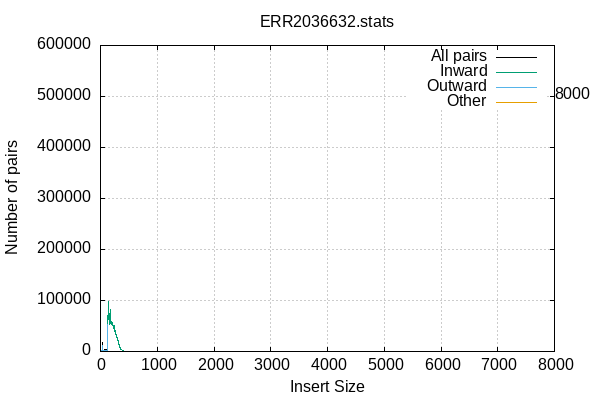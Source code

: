 
            set terminal png size 600,400 truecolor
            set output "ERR2036632-insert-size.png"
            set grid xtics ytics y2tics back lc rgb "#cccccc"
            set rmargin 5
            set label sprintf("%d",8000) at 8000+10,502404
            set ylabel  "Number of pairs"
            set xlabel  "Insert Size"
            set title "ERR2036632.stats" noenhanced
            plot \
                '-' with lines lc rgb 'black' title 'All pairs', \
                '-' with lines title 'Inward', \
                '-' with lines title 'Outward', \
                '-' with lines title 'Other'
        0	18
1	0
2	47
3	28
4	50
5	40
6	43
7	39
8	36
9	56
10	49
11	43
12	60
13	47
14	57
15	37
16	35
17	46
18	58
19	2394
20	1558
21	428
22	384
23	482
24	102
25	169
26	593
27	210
28	526
29	17567
30	529
31	206
32	276
33	1839
34	249
35	293
36	485
37	368
38	403
39	684
40	620
41	777
42	692
43	727
44	1089
45	804
46	782
47	1016
48	1063
49	1193
50	1319
51	1240
52	1467
53	1486
54	1454
55	1481
56	1627
57	1639
58	1732
59	2433
60	2831
61	2080
62	2016
63	2272
64	2139
65	2157
66	2135
67	2424
68	2678
69	2691
70	2610
71	2723
72	3521
73	3252
74	3176
75	3117
76	3235
77	3344
78	3216
79	3054
80	3121
81	3635
82	3235
83	3360
84	3476
85	3293
86	3456
87	3509
88	3426
89	3451
90	3135
91	3406
92	3528
93	3023
94	3338
95	3325
96	3344
97	3255
98	3375
99	3673
100	3532
101	3462
102	3037
103	2840
104	2861
105	2829
106	2961
107	3006
108	2761
109	3065
110	2989
111	2739
112	3018
113	2872
114	3009
115	3356
116	3426
117	3076
118	3098
119	3068
120	3398
121	3345
122	3548
123	3645
124	4786
125	67137
126	65960
127	65782
128	65366
129	65519
130	66108
131	65646
132	70605
133	70107
134	73988
135	77015
136	97338
137	70588
138	65869
139	65991
140	78316
141	67913
142	74281
143	70732
144	70627
145	66055
146	67685
147	63873
148	62048
149	69969
150	62143
151	61604
152	61778
153	58831
154	59425
155	59780
156	60770
157	62106
158	64472
159	61456
160	62172
161	74954
162	56004
163	54581
164	54725
165	52668
166	54844
167	56690
168	58676
169	56690
170	55949
171	57226
172	62401
173	55564
174	56362
175	56509
176	59549
177	68180
178	72190
179	76061
180	62637
181	69702
182	82348
183	69739
184	66165
185	57298
186	57784
187	59248
188	57319
189	56584
190	57515
191	56702
192	53230
193	52780
194	53192
195	56221
196	55183
197	53283
198	53335
199	54459
200	56409
201	53703
202	57137
203	52536
204	52991
205	52262
206	53142
207	57308
208	54872
209	55386
210	53326
211	53164
212	52450
213	51647
214	52503
215	52031
216	53789
217	52292
218	51802
219	53037
220	50873
221	51083
222	49915
223	49248
224	48828
225	48793
226	51215
227	50011
228	49613
229	49335
230	49002
231	48523
232	47956
233	46113
234	45052
235	45409
236	45968
237	47281
238	46522
239	48120
240	48907
241	48131
242	50308
243	50953
244	47184
245	44904
246	43623
247	44888
248	44888
249	44479
250	44006
251	43675
252	43311
253	42146
254	40658
255	40148
256	39659
257	39384
258	40783
259	38320
260	39238
261	37405
262	36227
263	35806
264	36308
265	35150
266	35295
267	34739
268	35300
269	35730
270	35810
271	35643
272	34869
273	34068
274	33571
275	31678
276	32366
277	32825
278	31751
279	32332
280	32199
281	30602
282	30255
283	29187
284	29094
285	28542
286	27235
287	27289
288	27013
289	27159
290	27467
291	26976
292	26226
293	25678
294	25541
295	25701
296	26612
297	27407
298	28138
299	27605
300	27356
301	24585
302	23016
303	22286
304	21292
305	21531
306	21032
307	21441
308	21714
309	20705
310	19744
311	18723
312	18018
313	17876
314	17668
315	17160
316	16139
317	15985
318	15442
319	15931
320	15684
321	15626
322	15474
323	15021
324	14645
325	14371
326	14358
327	13706
328	13439
329	11916
330	11370
331	10868
332	10287
333	10208
334	9943
335	9986
336	9471
337	9293
338	8870
339	9084
340	8704
341	8479
342	8126
343	8315
344	7736
345	7736
346	7482
347	6812
348	6618
349	6323
350	6268
351	6245
352	6257
353	5910
354	5805
355	5681
356	5508
357	5399
358	5031
359	4995
360	4836
361	4610
362	4389
363	4476
364	4442
365	4235
366	4121
367	4000
368	3882
369	3623
370	3738
371	3424
372	3293
373	3265
374	3199
375	3179
376	3140
377	2971
378	2942
379	2777
380	2588
381	2647
382	2502
383	2436
384	2410
385	2247
386	2327
387	2245
388	2226
389	1986
390	1962
391	1857
392	1798
393	1821
394	1689
395	1706
396	1651
397	1551
398	1616
399	1512
400	1363
401	1381
402	1433
403	1311
404	1220
405	1205
406	1260
407	1163
408	1098
409	1118
410	1045
411	999
412	988
413	937
414	881
415	922
416	927
417	831
418	856
419	811
420	704
421	655
422	743
423	708
424	662
425	626
426	586
427	547
428	608
429	599
430	564
431	558
432	460
433	464
434	501
435	464
436	491
437	428
438	419
439	399
440	377
441	398
442	386
443	295
444	352
445	336
446	308
447	312
448	308
449	297
450	278
451	245
452	242
453	249
454	249
455	231
456	213
457	161
458	195
459	177
460	211
461	164
462	164
463	166
464	145
465	155
466	168
467	145
468	139
469	161
470	147
471	122
472	125
473	100
474	93
475	111
476	89
477	110
478	91
479	90
480	96
481	85
482	85
483	76
484	77
485	78
486	76
487	61
488	81
489	64
490	59
491	66
492	68
493	62
494	50
495	54
496	37
497	38
498	51
499	47
500	51
501	50
502	39
503	21
504	25
505	34
506	29
507	26
508	36
509	38
510	36
511	28
512	31
513	18
514	32
515	17
516	9
517	19
518	16
519	21
520	26
521	11
522	15
523	17
524	19
525	22
526	19
527	13
528	16
529	17
530	16
531	10
532	5
533	20
534	7
535	10
536	14
537	13
538	9
539	17
540	8
541	11
542	7
543	8
544	9
545	8
546	16
547	9
548	5
549	7
550	8
551	7
552	8
553	7
554	6
555	9
556	11
557	1
558	7
559	13
560	9
561	7
562	1
563	5
564	5
565	7
566	8
567	4
568	1
569	6
570	5
571	7
572	3
573	4
574	1
575	8
576	4
577	2
578	4
579	9
580	6
581	3
582	4
583	2
584	2
585	1
586	3
587	4
588	0
589	5
590	1
591	2
592	2
593	1
594	1
595	0
596	2
597	1
598	1
599	1
600	0
601	1
602	1
603	4
604	0
605	2
606	1
607	0
608	5
609	3
610	0
611	2
612	2
613	1
614	1
615	0
616	3
617	4
618	2
619	0
620	0
621	0
622	2
623	1
624	6
625	1
626	1
627	1
628	0
629	0
630	0
631	0
632	2
633	0
634	2
635	0
636	0
637	2
638	1
639	1
640	3
641	3
642	5
643	0
644	1
645	0
646	3
647	3
648	1
649	1
650	2
651	1
652	0
653	1
654	0
655	2
656	1
657	0
658	1
659	0
660	5
661	1
662	1
663	1
664	1
665	0
666	0
667	2
668	0
669	1
670	0
671	2
672	3
673	1
674	1
675	0
676	0
677	0
678	2
679	1
680	0
681	0
682	3
683	0
684	0
685	0
686	0
687	0
688	0
689	0
690	1
691	0
692	2
693	1
694	0
695	0
696	0
697	0
698	3
699	1
700	0
701	0
702	2
703	4
704	0
705	2
706	1
707	0
708	0
709	0
710	0
711	2
712	2
713	0
714	1
715	1
716	1
717	2
718	1
719	1
720	0
721	0
722	2
723	4
724	0
725	0
726	4
727	0
728	1
729	0
730	3
731	0
732	0
733	1
734	6
735	1
736	1
737	2
738	6
739	0
740	2
741	0
742	3
743	1
744	1
745	3
746	0
747	0
748	1
749	0
750	2
751	2
752	1
753	0
754	1
755	1
756	0
757	2
758	0
759	0
760	2
761	0
762	0
763	1
764	0
765	0
766	4
767	2
768	2
769	2
770	1
771	2
772	0
773	1
774	0
775	0
776	1
777	0
778	0
779	1
780	0
781	0
782	0
783	0
784	0
785	0
786	4
787	0
788	0
789	3
790	1
791	0
792	0
793	0
794	1
795	2
796	0
797	0
798	0
799	3
800	1
801	0
802	2
803	4
804	0
805	0
806	1
807	1
808	2
809	1
810	3
811	0
812	6
813	1
814	3
815	2
816	0
817	0
818	3
819	1
820	0
821	1
822	0
823	1
824	0
825	0
826	0
827	1
828	0
829	3
830	5
831	0
832	1
833	0
834	1
835	3
836	1
837	1
838	0
839	1
840	0
841	0
842	0
843	2
844	1
845	0
846	0
847	0
848	2
849	0
850	0
851	3
852	2
853	0
854	0
855	0
856	2
857	2
858	0
859	0
860	0
861	1
862	8
863	1
864	0
865	2
866	1
867	0
868	1
869	2
870	0
871	0
872	0
873	0
874	1
875	3
876	2
877	0
878	0
879	1
880	2
881	5
882	1
883	0
884	1
885	3
886	0
887	0
888	0
889	0
890	0
891	0
892	0
893	0
894	0
895	0
896	3
897	0
898	0
899	1
900	0
901	0
902	0
903	0
904	0
905	1
906	1
907	0
908	0
909	0
910	0
911	1
912	0
913	2
914	0
915	1
916	0
917	0
918	2
919	0
920	1
921	0
922	2
923	0
924	0
925	0
926	3
927	1
928	3
929	1
930	0
931	0
932	1
933	1
934	0
935	3
936	1
937	0
938	0
939	0
940	1
941	5
942	1
943	0
944	1
945	1
946	0
947	2
948	1
949	0
950	0
951	0
952	0
953	0
954	0
955	2
956	0
957	0
958	3
959	1
960	1
961	0
962	0
963	0
964	0
965	2
966	0
967	4
968	1
969	0
970	0
971	0
972	0
973	7
974	0
975	1
976	3
977	0
978	2
979	0
980	0
981	10
982	2
983	2
984	0
985	0
986	1
987	2
988	3
989	4
990	1
991	1
992	1
993	0
994	2
995	0
996	0
997	0
998	0
999	1
1000	0
1001	2
1002	1
1003	1
1004	2
1005	7
1006	0
1007	0
1008	5
1009	4
1010	0
1011	0
1012	0
1013	0
1014	0
1015	0
1016	1
1017	0
1018	1
1019	3
1020	1
1021	6
1022	2
1023	1
1024	0
1025	1
1026	0
1027	0
1028	0
1029	6
1030	1
1031	1
1032	3
1033	0
1034	0
1035	0
1036	0
1037	2
1038	0
1039	0
1040	1
1041	3
1042	0
1043	1
1044	2
1045	3
1046	0
1047	0
1048	0
1049	3
1050	0
1051	1
1052	0
1053	2
1054	1
1055	0
1056	0
1057	0
1058	0
1059	0
1060	2
1061	0
1062	0
1063	0
1064	0
1065	0
1066	0
1067	2
1068	1
1069	0
1070	0
1071	0
1072	1
1073	0
1074	2
1075	2
1076	0
1077	0
1078	2
1079	1
1080	3
1081	0
1082	1
1083	2
1084	1
1085	1
1086	0
1087	1
1088	0
1089	0
1090	7
1091	0
1092	0
1093	0
1094	0
1095	0
1096	4
1097	0
1098	0
1099	0
1100	3
1101	1
1102	0
1103	0
1104	1
1105	0
1106	1
1107	0
1108	1
1109	4
1110	0
1111	2
1112	3
1113	0
1114	2
1115	1
1116	1
1117	0
1118	0
1119	0
1120	0
1121	2
1122	1
1123	2
1124	0
1125	0
1126	1
1127	0
1128	1
1129	1
1130	1
1131	0
1132	1
1133	0
1134	1
1135	0
1136	1
1137	0
1138	0
1139	0
1140	1
1141	0
1142	1
1143	0
1144	0
1145	0
1146	0
1147	2
1148	0
1149	2
1150	1
1151	1
1152	0
1153	2
1154	0
1155	0
1156	1
1157	0
1158	0
1159	0
1160	0
1161	1
1162	0
1163	2
1164	1
1165	0
1166	0
1167	0
1168	0
1169	1
1170	0
1171	0
1172	0
1173	3
1174	0
1175	0
1176	1
1177	0
1178	0
1179	1
1180	0
1181	4
1182	1
1183	0
1184	0
1185	3
1186	0
1187	3
1188	8
1189	4
1190	4
1191	8
1192	0
1193	0
1194	0
1195	4
1196	0
1197	1
1198	0
1199	0
1200	0
1201	1
1202	3
1203	0
1204	1
1205	1
1206	0
1207	0
1208	0
1209	0
1210	0
1211	0
1212	2
1213	0
1214	0
1215	0
1216	3
1217	1
1218	0
1219	0
1220	2
1221	1
1222	0
1223	0
1224	0
1225	2
1226	3
1227	1
1228	1
1229	0
1230	0
1231	1
1232	0
1233	0
1234	2
1235	1
1236	2
1237	2
1238	1
1239	2
1240	0
1241	1
1242	0
1243	0
1244	0
1245	0
1246	3
1247	5
1248	0
1249	3
1250	1
1251	1
1252	0
1253	0
1254	0
1255	0
1256	3
1257	1
1258	0
1259	0
1260	0
1261	0
1262	0
1263	0
1264	1
1265	2
1266	1
1267	3
1268	0
1269	0
1270	1
1271	3
1272	0
1273	1
1274	0
1275	0
1276	1
1277	0
1278	0
1279	0
1280	0
1281	0
1282	0
1283	5
1284	0
1285	0
1286	2
1287	0
1288	2
1289	0
1290	1
1291	3
1292	0
1293	2
1294	1
1295	0
1296	0
1297	0
1298	3
1299	1
1300	1
1301	0
1302	2
1303	0
1304	3
1305	3
1306	1
1307	0
1308	1
1309	0
1310	1
1311	1
1312	3
1313	0
1314	0
1315	1
1316	0
1317	0
1318	1
1319	1
1320	1
1321	0
1322	2
1323	2
1324	2
1325	0
1326	0
1327	0
1328	0
1329	4
1330	1
1331	1
1332	2
1333	0
1334	2
1335	0
1336	6
1337	1
1338	3
1339	0
1340	1
1341	2
1342	2
1343	0
1344	1
1345	3
1346	1
1347	2
1348	0
1349	0
1350	0
1351	0
1352	0
1353	4
1354	0
1355	0
1356	0
1357	1
1358	1
1359	0
1360	0
1361	0
1362	0
1363	0
1364	0
1365	0
1366	3
1367	3
1368	3
1369	3
1370	2
1371	0
1372	0
1373	1
1374	0
1375	0
1376	0
1377	0
1378	0
1379	3
1380	3
1381	0
1382	0
1383	0
1384	2
1385	2
1386	0
1387	2
1388	1
1389	1
1390	0
1391	3
1392	0
1393	1
1394	1
1395	2
1396	2
1397	0
1398	1
1399	0
1400	7
1401	3
1402	1
1403	0
1404	0
1405	0
1406	1
1407	0
1408	0
1409	0
1410	1
1411	3
1412	6
1413	1
1414	1
1415	0
1416	0
1417	0
1418	1
1419	3
1420	3
1421	0
1422	1
1423	1
1424	0
1425	0
1426	0
1427	0
1428	1
1429	0
1430	0
1431	0
1432	0
1433	1
1434	1
1435	0
1436	2
1437	0
1438	2
1439	0
1440	0
1441	0
1442	2
1443	0
1444	0
1445	0
1446	1
1447	0
1448	2
1449	0
1450	0
1451	3
1452	1
1453	0
1454	0
1455	1
1456	7
1457	0
1458	0
1459	0
1460	0
1461	1
1462	0
1463	0
1464	4
1465	0
1466	2
1467	0
1468	0
1469	0
1470	0
1471	0
1472	4
1473	0
1474	0
1475	2
1476	0
1477	0
1478	0
1479	0
1480	0
1481	0
1482	0
1483	1
1484	1
1485	0
1486	3
1487	2
1488	0
1489	0
1490	0
1491	0
1492	0
1493	2
1494	1
1495	0
1496	0
1497	0
1498	0
1499	0
1500	2
1501	0
1502	1
1503	1
1504	1
1505	2
1506	0
1507	0
1508	1
1509	0
1510	6
1511	0
1512	0
1513	3
1514	0
1515	2
1516	0
1517	0
1518	0
1519	4
1520	1
1521	0
1522	0
1523	1
1524	0
1525	0
1526	0
1527	2
1528	1
1529	2
1530	1
1531	0
1532	1
1533	0
1534	0
1535	3
1536	0
1537	0
1538	0
1539	1
1540	0
1541	0
1542	0
1543	0
1544	0
1545	1
1546	0
1547	0
1548	0
1549	2
1550	0
1551	2
1552	0
1553	1
1554	0
1555	0
1556	1
1557	1
1558	1
1559	0
1560	1
1561	0
1562	0
1563	0
1564	0
1565	0
1566	0
1567	0
1568	1
1569	2
1570	2
1571	0
1572	0
1573	1
1574	0
1575	0
1576	1
1577	0
1578	2
1579	2
1580	0
1581	2
1582	1
1583	0
1584	0
1585	1
1586	1
1587	0
1588	1
1589	0
1590	0
1591	2
1592	1
1593	0
1594	0
1595	0
1596	0
1597	1
1598	2
1599	0
1600	0
1601	0
1602	2
1603	1
1604	0
1605	0
1606	0
1607	1
1608	1
1609	2
1610	0
1611	0
1612	2
1613	0
1614	0
1615	1
1616	1
1617	0
1618	0
1619	1
1620	0
1621	0
1622	0
1623	0
1624	1
1625	0
1626	1
1627	0
1628	0
1629	0
1630	0
1631	0
1632	0
1633	0
1634	0
1635	3
1636	2
1637	1
1638	0
1639	1
1640	4
1641	1
1642	0
1643	0
1644	0
1645	1
1646	1
1647	1
1648	2
1649	0
1650	1
1651	1
1652	0
1653	2
1654	0
1655	0
1656	1
1657	0
1658	2
1659	1
1660	1
1661	0
1662	0
1663	0
1664	5
1665	1
1666	2
1667	0
1668	6
1669	0
1670	0
1671	2
1672	2
1673	1
1674	0
1675	4
1676	0
1677	1
1678	1
1679	0
1680	0
1681	3
1682	2
1683	0
1684	3
1685	5
1686	0
1687	0
1688	2
1689	2
1690	2
1691	2
1692	3
1693	2
1694	1
1695	1
1696	0
1697	1
1698	0
1699	2
1700	0
1701	0
1702	0
1703	2
1704	1
1705	0
1706	0
1707	6
1708	2
1709	0
1710	0
1711	1
1712	4
1713	0
1714	0
1715	0
1716	4
1717	1
1718	0
1719	2
1720	0
1721	0
1722	0
1723	1
1724	0
1725	1
1726	0
1727	0
1728	0
1729	0
1730	4
1731	4
1732	0
1733	0
1734	0
1735	2
1736	0
1737	0
1738	0
1739	0
1740	0
1741	0
1742	0
1743	0
1744	0
1745	2
1746	0
1747	3
1748	0
1749	0
1750	0
1751	1
1752	0
1753	1
1754	1
1755	0
1756	0
1757	0
1758	0
1759	0
1760	5
1761	0
1762	0
1763	0
1764	0
1765	0
1766	0
1767	0
1768	3
1769	1
1770	2
1771	1
1772	0
1773	1
1774	2
1775	0
1776	0
1777	0
1778	0
1779	0
1780	0
1781	0
1782	0
1783	2
1784	1
1785	0
1786	0
1787	0
1788	0
1789	0
1790	2
1791	0
1792	1
1793	0
1794	1
1795	1
1796	0
1797	0
1798	0
1799	0
1800	1
1801	0
1802	1
1803	0
1804	3
1805	0
1806	0
1807	2
1808	0
1809	1
1810	0
1811	0
1812	2
1813	0
1814	2
1815	0
1816	2
1817	1
1818	0
1819	0
1820	1
1821	0
1822	0
1823	3
1824	0
1825	0
1826	0
1827	1
1828	0
1829	5
1830	0
1831	1
1832	1
1833	0
1834	3
1835	5
1836	0
1837	0
1838	2
1839	0
1840	0
1841	4
1842	3
1843	2
1844	0
1845	0
1846	2
1847	0
1848	0
1849	1
1850	0
1851	0
1852	0
1853	0
1854	0
1855	3
1856	0
1857	1
1858	1
1859	2
1860	1
1861	0
1862	2
1863	4
1864	0
1865	0
1866	3
1867	0
1868	6
1869	0
1870	0
1871	4
1872	0
1873	0
1874	0
1875	0
1876	0
1877	0
1878	0
1879	0
1880	0
1881	1
1882	1
1883	1
1884	0
1885	2
1886	0
1887	0
1888	0
1889	4
1890	0
1891	0
1892	0
1893	1
1894	0
1895	0
1896	0
1897	0
1898	0
1899	1
1900	1
1901	1
1902	0
1903	0
1904	0
1905	0
1906	0
1907	0
1908	0
1909	0
1910	4
1911	0
1912	0
1913	0
1914	1
1915	1
1916	2
1917	0
1918	1
1919	0
1920	0
1921	0
1922	0
1923	1
1924	0
1925	3
1926	0
1927	2
1928	1
1929	1
1930	3
1931	0
1932	0
1933	0
1934	0
1935	0
1936	0
1937	0
1938	0
1939	0
1940	2
1941	1
1942	1
1943	0
1944	0
1945	4
1946	0
1947	0
1948	0
1949	1
1950	2
1951	0
1952	0
1953	0
1954	0
1955	0
1956	0
1957	0
1958	0
1959	0
1960	2
1961	0
1962	0
1963	1
1964	0
1965	3
1966	0
1967	4
1968	2
1969	1
1970	1
1971	1
1972	2
1973	1
1974	0
1975	0
1976	0
1977	0
1978	2
1979	0
1980	2
1981	1
1982	0
1983	0
1984	0
1985	4
1986	0
1987	0
1988	8
1989	0
1990	1
1991	2
1992	5
1993	1
1994	0
1995	4
1996	0
1997	0
1998	0
1999	0
2000	1
2001	0
2002	2
2003	1
2004	0
2005	0
2006	2
2007	0
2008	2
2009	0
2010	0
2011	0
2012	0
2013	0
2014	1
2015	0
2016	0
2017	0
2018	0
2019	0
2020	0
2021	0
2022	0
2023	0
2024	3
2025	0
2026	0
2027	0
2028	0
2029	0
2030	0
2031	2
2032	2
2033	1
2034	0
2035	2
2036	0
2037	0
2038	1
2039	1
2040	1
2041	1
2042	0
2043	2
2044	1
2045	0
2046	0
2047	0
2048	0
2049	2
2050	0
2051	3
2052	0
2053	1
2054	1
2055	1
2056	1
2057	0
2058	0
2059	4
2060	0
2061	0
2062	0
2063	0
2064	1
2065	0
2066	0
2067	1
2068	1
2069	0
2070	4
2071	0
2072	2
2073	1
2074	5
2075	0
2076	2
2077	1
2078	0
2079	0
2080	0
2081	1
2082	0
2083	0
2084	0
2085	2
2086	2
2087	0
2088	1
2089	0
2090	2
2091	0
2092	2
2093	0
2094	0
2095	3
2096	1
2097	0
2098	1
2099	2
2100	0
2101	0
2102	1
2103	2
2104	3
2105	1
2106	1
2107	1
2108	2
2109	0
2110	0
2111	0
2112	0
2113	0
2114	1
2115	2
2116	3
2117	3
2118	0
2119	0
2120	0
2121	0
2122	0
2123	1
2124	0
2125	0
2126	0
2127	0
2128	1
2129	1
2130	0
2131	1
2132	0
2133	2
2134	0
2135	2
2136	3
2137	1
2138	5
2139	1
2140	1
2141	0
2142	0
2143	2
2144	0
2145	0
2146	2
2147	2
2148	6
2149	4
2150	0
2151	0
2152	0
2153	2
2154	0
2155	0
2156	2
2157	1
2158	3
2159	3
2160	0
2161	3
2162	1
2163	0
2164	1
2165	2
2166	2
2167	4
2168	2
2169	3
2170	1
2171	0
2172	1
2173	0
2174	3
2175	0
2176	0
2177	1
2178	2
2179	1
2180	2
2181	0
2182	0
2183	0
2184	1
2185	0
2186	2
2187	0
2188	0
2189	0
2190	0
2191	0
2192	0
2193	0
2194	0
2195	0
2196	0
2197	0
2198	1
2199	0
2200	1
2201	0
2202	0
2203	0
2204	0
2205	1
2206	0
2207	0
2208	2
2209	1
2210	0
2211	2
2212	0
2213	2
2214	1
2215	0
2216	1
2217	0
2218	7
2219	2
2220	0
2221	2
2222	0
2223	0
2224	0
2225	3
2226	1
2227	1
2228	2
2229	3
2230	0
2231	0
2232	0
2233	1
2234	2
2235	0
2236	0
2237	0
2238	3
2239	3
2240	7
2241	0
2242	1
2243	0
2244	1
2245	0
2246	1
2247	0
2248	0
2249	1
2250	0
2251	0
2252	0
2253	1
2254	0
2255	3
2256	1
2257	0
2258	0
2259	0
2260	0
2261	1
2262	1
2263	0
2264	0
2265	1
2266	0
2267	0
2268	1
2269	1
2270	0
2271	3
2272	0
2273	1
2274	3
2275	1
2276	0
2277	0
2278	0
2279	1
2280	0
2281	1
2282	2
2283	0
2284	1
2285	0
2286	0
2287	0
2288	2
2289	2
2290	1
2291	1
2292	1
2293	1
2294	0
2295	0
2296	0
2297	0
2298	2
2299	0
2300	1
2301	1
2302	0
2303	1
2304	2
2305	1
2306	1
2307	0
2308	1
2309	2
2310	0
2311	0
2312	1
2313	1
2314	0
2315	0
2316	0
2317	2
2318	2
2319	2
2320	3
2321	0
2322	0
2323	0
2324	0
2325	0
2326	0
2327	1
2328	0
2329	4
2330	0
2331	2
2332	0
2333	2
2334	1
2335	0
2336	1
2337	3
2338	0
2339	0
2340	0
2341	0
2342	0
2343	0
2344	0
2345	0
2346	0
2347	0
2348	0
2349	0
2350	0
2351	0
2352	0
2353	0
2354	0
2355	0
2356	2
2357	0
2358	1
2359	4
2360	0
2361	0
2362	5
2363	2
2364	0
2365	3
2366	0
2367	1
2368	0
2369	0
2370	0
2371	5
2372	0
2373	0
2374	0
2375	0
2376	0
2377	0
2378	1
2379	0
2380	1
2381	0
2382	0
2383	4
2384	0
2385	1
2386	1
2387	0
2388	0
2389	0
2390	0
2391	0
2392	2
2393	0
2394	0
2395	1
2396	1
2397	0
2398	2
2399	2
2400	2
2401	3
2402	0
2403	0
2404	0
2405	1
2406	1
2407	1
2408	0
2409	0
2410	0
2411	0
2412	1
2413	0
2414	0
2415	1
2416	0
2417	0
2418	0
2419	1
2420	1
2421	0
2422	0
2423	0
2424	0
2425	2
2426	0
2427	0
2428	0
2429	0
2430	0
2431	1
2432	4
2433	0
2434	3
2435	4
2436	2
2437	0
2438	0
2439	0
2440	0
2441	0
2442	1
2443	0
2444	0
2445	0
2446	0
2447	0
2448	0
2449	0
2450	1
2451	0
2452	0
2453	1
2454	0
2455	0
2456	1
2457	0
2458	0
2459	0
2460	0
2461	1
2462	1
2463	0
2464	1
2465	0
2466	0
2467	6
2468	0
2469	1
2470	1
2471	0
2472	0
2473	0
2474	0
2475	0
2476	1
2477	1
2478	2
2479	1
2480	0
2481	0
2482	0
2483	4
2484	1
2485	0
2486	0
2487	0
2488	1
2489	1
2490	0
2491	2
2492	0
2493	1
2494	0
2495	0
2496	0
2497	0
2498	4
2499	0
2500	0
2501	0
2502	4
2503	0
2504	0
2505	1
2506	2
2507	0
2508	1
2509	2
2510	0
2511	1
2512	0
2513	0
2514	0
2515	0
2516	0
2517	1
2518	0
2519	1
2520	0
2521	0
2522	3
2523	2
2524	0
2525	1
2526	0
2527	0
2528	1
2529	0
2530	0
2531	0
2532	0
2533	0
2534	0
2535	0
2536	1
2537	0
2538	3
2539	0
2540	4
2541	0
2542	0
2543	0
2544	0
2545	0
2546	1
2547	0
2548	2
2549	1
2550	0
2551	2
2552	1
2553	2
2554	0
2555	0
2556	0
2557	0
2558	0
2559	0
2560	1
2561	2
2562	0
2563	0
2564	0
2565	0
2566	0
2567	0
2568	0
2569	0
2570	0
2571	0
2572	4
2573	1
2574	2
2575	1
2576	1
2577	0
2578	1
2579	0
2580	0
2581	0
2582	0
2583	1
2584	0
2585	0
2586	0
2587	2
2588	0
2589	0
2590	0
2591	0
2592	1
2593	0
2594	1
2595	0
2596	1
2597	1
2598	1
2599	0
2600	0
2601	1
2602	2
2603	3
2604	0
2605	0
2606	0
2607	0
2608	0
2609	1
2610	1
2611	0
2612	0
2613	0
2614	0
2615	4
2616	5
2617	2
2618	0
2619	0
2620	0
2621	0
2622	0
2623	1
2624	2
2625	0
2626	0
2627	0
2628	1
2629	0
2630	1
2631	0
2632	1
2633	1
2634	0
2635	0
2636	1
2637	0
2638	0
2639	0
2640	0
2641	0
2642	0
2643	0
2644	1
2645	0
2646	0
2647	0
2648	0
2649	0
2650	0
2651	1
2652	0
2653	2
2654	0
2655	1
2656	0
2657	1
2658	0
2659	0
2660	0
2661	0
2662	0
2663	0
2664	1
2665	0
2666	0
2667	3
2668	2
2669	1
2670	1
2671	0
2672	0
2673	0
2674	0
2675	1
2676	0
2677	0
2678	1
2679	1
2680	0
2681	2
2682	0
2683	3
2684	0
2685	0
2686	0
2687	0
2688	1
2689	1
2690	0
2691	1
2692	0
2693	0
2694	1
2695	2
2696	0
2697	0
2698	0
2699	0
2700	1
2701	0
2702	4
2703	1
2704	0
2705	1
2706	0
2707	2
2708	1
2709	0
2710	4
2711	0
2712	0
2713	0
2714	0
2715	0
2716	3
2717	0
2718	0
2719	0
2720	0
2721	0
2722	0
2723	0
2724	1
2725	1
2726	1
2727	0
2728	1
2729	0
2730	2
2731	1
2732	0
2733	2
2734	0
2735	0
2736	0
2737	6
2738	0
2739	0
2740	0
2741	0
2742	1
2743	1
2744	4
2745	2
2746	0
2747	0
2748	0
2749	0
2750	0
2751	0
2752	1
2753	1
2754	0
2755	1
2756	0
2757	0
2758	0
2759	0
2760	0
2761	0
2762	0
2763	1
2764	1
2765	0
2766	0
2767	0
2768	0
2769	1
2770	2
2771	1
2772	0
2773	0
2774	0
2775	1
2776	1
2777	0
2778	0
2779	1
2780	0
2781	0
2782	0
2783	0
2784	0
2785	0
2786	0
2787	4
2788	0
2789	0
2790	0
2791	0
2792	1
2793	2
2794	0
2795	1
2796	0
2797	0
2798	0
2799	5
2800	1
2801	0
2802	0
2803	0
2804	0
2805	0
2806	0
2807	0
2808	0
2809	0
2810	2
2811	0
2812	1
2813	2
2814	1
2815	0
2816	0
2817	0
2818	1
2819	0
2820	0
2821	0
2822	6
2823	0
2824	0
2825	3
2826	0
2827	0
2828	0
2829	0
2830	0
2831	1
2832	0
2833	1
2834	1
2835	0
2836	0
2837	0
2838	0
2839	0
2840	0
2841	1
2842	0
2843	0
2844	0
2845	1
2846	0
2847	0
2848	0
2849	2
2850	2
2851	2
2852	0
2853	1
2854	0
2855	1
2856	2
2857	0
2858	0
2859	2
2860	0
2861	0
2862	0
2863	3
2864	0
2865	0
2866	0
2867	5
2868	1
2869	0
2870	0
2871	0
2872	3
2873	0
2874	1
2875	2
2876	0
2877	1
2878	0
2879	3
2880	1
2881	3
2882	2
2883	0
2884	0
2885	0
2886	0
2887	0
2888	0
2889	1
2890	0
2891	0
2892	0
2893	0
2894	1
2895	1
2896	1
2897	0
2898	0
2899	0
2900	1
2901	0
2902	1
2903	1
2904	0
2905	0
2906	0
2907	0
2908	0
2909	0
2910	0
2911	0
2912	0
2913	2
2914	1
2915	0
2916	3
2917	0
2918	0
2919	0
2920	3
2921	0
2922	0
2923	0
2924	1
2925	0
2926	0
2927	3
2928	4
2929	0
2930	2
2931	0
2932	0
2933	0
2934	0
2935	0
2936	0
2937	0
2938	1
2939	1
2940	0
2941	0
2942	2
2943	0
2944	0
2945	0
2946	1
2947	0
2948	1
2949	1
2950	3
2951	0
2952	3
2953	0
2954	1
2955	0
2956	2
2957	0
2958	1
2959	0
2960	0
2961	0
2962	0
2963	2
2964	3
2965	0
2966	0
2967	1
2968	1
2969	0
2970	0
2971	1
2972	0
2973	0
2974	1
2975	1
2976	2
2977	1
2978	4
2979	0
2980	1
2981	0
2982	0
2983	0
2984	0
2985	0
2986	7
2987	0
2988	0
2989	0
2990	2
2991	0
2992	1
2993	1
2994	1
2995	0
2996	1
2997	1
2998	0
2999	1
3000	3
3001	2
3002	2
3003	0
3004	0
3005	1
3006	0
3007	0
3008	0
3009	0
3010	1
3011	2
3012	0
3013	0
3014	0
3015	0
3016	1
3017	0
3018	2
3019	0
3020	0
3021	0
3022	0
3023	1
3024	0
3025	0
3026	2
3027	0
3028	0
3029	2
3030	0
3031	1
3032	0
3033	0
3034	1
3035	1
3036	3
3037	1
3038	0
3039	2
3040	2
3041	2
3042	1
3043	2
3044	0
3045	0
3046	3
3047	0
3048	0
3049	0
3050	3
3051	0
3052	0
3053	0
3054	0
3055	0
3056	1
3057	2
3058	0
3059	3
3060	1
3061	0
3062	4
3063	1
3064	1
3065	0
3066	0
3067	2
3068	1
3069	0
3070	0
3071	0
3072	1
3073	1
3074	0
3075	0
3076	1
3077	1
3078	2
3079	1
3080	0
3081	0
3082	0
3083	0
3084	0
3085	0
3086	0
3087	1
3088	2
3089	0
3090	0
3091	1
3092	2
3093	4
3094	0
3095	0
3096	0
3097	0
3098	0
3099	0
3100	0
3101	1
3102	1
3103	2
3104	0
3105	1
3106	1
3107	0
3108	0
3109	0
3110	3
3111	1
3112	0
3113	0
3114	0
3115	0
3116	0
3117	0
3118	0
3119	1
3120	0
3121	2
3122	3
3123	0
3124	0
3125	0
3126	1
3127	0
3128	0
3129	0
3130	1
3131	2
3132	4
3133	0
3134	2
3135	0
3136	0
3137	0
3138	0
3139	0
3140	0
3141	0
3142	1
3143	2
3144	1
3145	1
3146	0
3147	0
3148	1
3149	1
3150	2
3151	2
3152	2
3153	0
3154	1
3155	2
3156	1
3157	0
3158	0
3159	1
3160	1
3161	0
3162	0
3163	2
3164	1
3165	0
3166	0
3167	0
3168	0
3169	1
3170	0
3171	1
3172	0
3173	0
3174	1
3175	0
3176	0
3177	0
3178	0
3179	0
3180	1
3181	1
3182	1
3183	1
3184	1
3185	1
3186	0
3187	8
3188	3
3189	2
3190	0
3191	0
3192	2
3193	0
3194	2
3195	0
3196	4
3197	0
3198	0
3199	1
3200	1
3201	2
3202	1
3203	0
3204	2
3205	0
3206	0
3207	1
3208	0
3209	0
3210	0
3211	0
3212	3
3213	0
3214	0
3215	0
3216	0
3217	0
3218	0
3219	0
3220	0
3221	0
3222	0
3223	1
3224	1
3225	6
3226	1
3227	0
3228	0
3229	0
3230	0
3231	0
3232	1
3233	0
3234	0
3235	0
3236	1
3237	3
3238	2
3239	0
3240	0
3241	0
3242	0
3243	0
3244	4
3245	2
3246	0
3247	0
3248	0
3249	0
3250	1
3251	0
3252	1
3253	2
3254	1
3255	2
3256	0
3257	2
3258	0
3259	1
3260	0
3261	0
3262	0
3263	0
3264	0
3265	0
3266	0
3267	0
3268	0
3269	2
3270	1
3271	0
3272	2
3273	0
3274	0
3275	1
3276	4
3277	1
3278	0
3279	2
3280	4
3281	1
3282	0
3283	1
3284	2
3285	0
3286	0
3287	0
3288	0
3289	0
3290	1
3291	0
3292	0
3293	1
3294	0
3295	0
3296	0
3297	0
3298	0
3299	0
3300	0
3301	0
3302	3
3303	0
3304	0
3305	0
3306	0
3307	0
3308	0
3309	0
3310	0
3311	0
3312	0
3313	3
3314	0
3315	0
3316	0
3317	0
3318	0
3319	0
3320	0
3321	0
3322	0
3323	2
3324	0
3325	1
3326	0
3327	1
3328	0
3329	0
3330	0
3331	0
3332	0
3333	1
3334	0
3335	2
3336	0
3337	0
3338	0
3339	0
3340	1
3341	0
3342	0
3343	0
3344	0
3345	0
3346	0
3347	0
3348	0
3349	0
3350	0
3351	0
3352	4
3353	2
3354	0
3355	0
3356	0
3357	0
3358	0
3359	0
3360	0
3361	0
3362	2
3363	0
3364	1
3365	3
3366	0
3367	1
3368	0
3369	1
3370	0
3371	0
3372	0
3373	0
3374	2
3375	0
3376	3
3377	0
3378	0
3379	2
3380	1
3381	0
3382	0
3383	0
3384	1
3385	0
3386	0
3387	0
3388	0
3389	1
3390	0
3391	3
3392	0
3393	1
3394	0
3395	0
3396	0
3397	0
3398	0
3399	0
3400	3
3401	0
3402	0
3403	0
3404	0
3405	2
3406	3
3407	0
3408	1
3409	0
3410	0
3411	0
3412	0
3413	1
3414	0
3415	0
3416	0
3417	0
3418	0
3419	1
3420	1
3421	0
3422	2
3423	2
3424	1
3425	1
3426	0
3427	1
3428	4
3429	0
3430	0
3431	0
3432	4
3433	0
3434	0
3435	0
3436	2
3437	8
3438	0
3439	2
3440	0
3441	0
3442	0
3443	0
3444	0
3445	1
3446	0
3447	0
3448	0
3449	1
3450	5
3451	2
3452	0
3453	0
3454	0
3455	2
3456	1
3457	0
3458	0
3459	0
3460	0
3461	1
3462	0
3463	0
3464	0
3465	2
3466	0
3467	1
3468	1
3469	2
3470	0
3471	2
3472	0
3473	3
3474	0
3475	0
3476	0
3477	0
3478	0
3479	0
3480	0
3481	0
3482	0
3483	0
3484	0
3485	0
3486	1
3487	0
3488	0
3489	2
3490	0
3491	3
3492	3
3493	0
3494	0
3495	0
3496	1
3497	0
3498	0
3499	0
3500	1
3501	0
3502	1
3503	1
3504	0
3505	0
3506	0
3507	0
3508	0
3509	0
3510	1
3511	4
3512	0
3513	1
3514	0
3515	0
3516	2
3517	0
3518	0
3519	0
3520	4
3521	0
3522	0
3523	0
3524	2
3525	0
3526	0
3527	0
3528	0
3529	0
3530	0
3531	0
3532	0
3533	0
3534	1
3535	0
3536	1
3537	0
3538	0
3539	0
3540	0
3541	0
3542	0
3543	0
3544	0
3545	1
3546	0
3547	2
3548	0
3549	0
3550	1
3551	9
3552	0
3553	0
3554	0
3555	2
3556	1
3557	2
3558	0
3559	0
3560	0
3561	1
3562	0
3563	4
3564	1
3565	0
3566	0
3567	2
3568	0
3569	1
3570	2
3571	1
3572	0
3573	0
3574	1
3575	0
3576	0
3577	0
3578	0
3579	1
3580	0
3581	0
3582	0
3583	1
3584	0
3585	0
3586	0
3587	0
3588	0
3589	1
3590	0
3591	0
3592	2
3593	3
3594	0
3595	0
3596	0
3597	0
3598	4
3599	0
3600	0
3601	0
3602	0
3603	1
3604	0
3605	0
3606	1
3607	4
3608	0
3609	0
3610	0
3611	0
3612	0
3613	0
3614	0
3615	0
3616	0
3617	0
3618	0
3619	0
3620	0
3621	0
3622	0
3623	0
3624	1
3625	0
3626	0
3627	0
3628	3
3629	0
3630	0
3631	1
3632	0
3633	0
3634	0
3635	0
3636	0
3637	3
3638	0
3639	0
3640	1
3641	1
3642	0
3643	0
3644	1
3645	0
3646	3
3647	0
3648	0
3649	0
3650	1
3651	1
3652	1
3653	0
3654	2
3655	0
3656	0
3657	0
3658	0
3659	0
3660	0
3661	0
3662	1
3663	0
3664	0
3665	1
3666	0
3667	0
3668	0
3669	0
3670	1
3671	2
3672	0
3673	0
3674	0
3675	0
3676	3
3677	1
3678	0
3679	0
3680	3
3681	0
3682	1
3683	0
3684	0
3685	0
3686	2
3687	2
3688	0
3689	1
3690	0
3691	0
3692	1
3693	0
3694	0
3695	1
3696	0
3697	0
3698	0
3699	0
3700	0
3701	7
3702	4
3703	0
3704	2
3705	0
3706	1
3707	1
3708	2
3709	0
3710	0
3711	0
3712	0
3713	0
3714	0
3715	1
3716	0
3717	0
3718	0
3719	0
3720	4
3721	0
3722	0
3723	0
3724	1
3725	0
3726	1
3727	3
3728	0
3729	0
3730	0
3731	0
3732	1
3733	0
3734	0
3735	1
3736	0
3737	2
3738	1
3739	1
3740	1
3741	1
3742	0
3743	0
3744	1
3745	0
3746	1
3747	2
3748	1
3749	1
3750	5
3751	0
3752	0
3753	0
3754	0
3755	0
3756	3
3757	1
3758	0
3759	0
3760	0
3761	0
3762	0
3763	0
3764	2
3765	1
3766	0
3767	0
3768	0
3769	0
3770	0
3771	0
3772	0
3773	2
3774	0
3775	4
3776	0
3777	0
3778	0
3779	0
3780	1
3781	0
3782	0
3783	1
3784	1
3785	0
3786	0
3787	0
3788	0
3789	1
3790	2
3791	1
3792	0
3793	0
3794	4
3795	0
3796	1
3797	0
3798	0
3799	0
3800	0
3801	0
3802	0
3803	0
3804	1
3805	1
3806	3
3807	0
3808	3
3809	2
3810	0
3811	0
3812	3
3813	0
3814	0
3815	0
3816	4
3817	0
3818	0
3819	0
3820	0
3821	0
3822	1
3823	0
3824	0
3825	0
3826	1
3827	0
3828	1
3829	0
3830	2
3831	0
3832	0
3833	1
3834	3
3835	0
3836	1
3837	0
3838	0
3839	0
3840	0
3841	0
3842	1
3843	0
3844	0
3845	1
3846	0
3847	0
3848	4
3849	0
3850	0
3851	0
3852	0
3853	0
3854	0
3855	0
3856	0
3857	0
3858	1
3859	2
3860	3
3861	0
3862	0
3863	2
3864	0
3865	0
3866	0
3867	1
3868	0
3869	0
3870	3
3871	2
3872	1
3873	0
3874	0
3875	0
3876	6
3877	0
3878	0
3879	0
3880	1
3881	0
3882	0
3883	0
3884	0
3885	0
3886	0
3887	0
3888	1
3889	0
3890	1
3891	0
3892	1
3893	0
3894	0
3895	0
3896	0
3897	0
3898	0
3899	0
3900	0
3901	0
3902	0
3903	0
3904	0
3905	0
3906	0
3907	0
3908	0
3909	0
3910	0
3911	1
3912	1
3913	4
3914	1
3915	0
3916	0
3917	1
3918	1
3919	1
3920	0
3921	0
3922	1
3923	0
3924	3
3925	0
3926	0
3927	0
3928	0
3929	0
3930	0
3931	0
3932	4
3933	4
3934	0
3935	3
3936	0
3937	0
3938	0
3939	0
3940	0
3941	1
3942	0
3943	2
3944	1
3945	0
3946	0
3947	2
3948	1
3949	0
3950	0
3951	2
3952	8
3953	4
3954	3
3955	6
3956	5
3957	2
3958	1
3959	0
3960	0
3961	0
3962	1
3963	0
3964	0
3965	3
3966	0
3967	0
3968	0
3969	0
3970	0
3971	1
3972	2
3973	3
3974	4
3975	3
3976	0
3977	0
3978	7
3979	2
3980	4
3981	0
3982	1
3983	1
3984	2
3985	0
3986	2
3987	0
3988	0
3989	1
3990	0
3991	2
3992	3
3993	5
3994	0
3995	2
3996	8
3997	3
3998	10
3999	2
4000	9
4001	2
4002	1
4003	9
4004	4
4005	16
4006	21
4007	16
4008	6
4009	2
4010	5
4011	3
4012	8
4013	2
4014	3
4015	2
4016	4
4017	4
4018	0
4019	4
4020	1
4021	2
4022	0
4023	3
4024	3
4025	1
4026	2
4027	2
4028	1
4029	0
4030	0
4031	0
4032	0
4033	0
4034	0
4035	1
4036	3
4037	5
4038	1
4039	4
4040	1
4041	0
4042	3
4043	3
4044	3
4045	1
4046	3
4047	0
4048	4
4049	3
4050	18
4051	2
4052	0
4053	0
4054	5
4055	0
4056	2
4057	0
4058	5
4059	15
4060	10
4061	4
4062	3
4063	5
4064	0
4065	0
4066	3
4067	0
4068	4
4069	3
4070	12
4071	5
4072	5
4073	17
4074	1
4075	0
4076	5
4077	0
4078	5
4079	6
4080	1
4081	0
4082	2
4083	0
4084	2
4085	3
4086	0
4087	1
4088	0
4089	0
4090	2
4091	0
4092	5
4093	0
4094	5
4095	4
4096	0
4097	0
4098	0
4099	2
4100	2
4101	7
4102	3
4103	10
4104	17
4105	11
4106	19
4107	4
4108	13
4109	11
4110	3
4111	2
4112	1
4113	7
4114	3
4115	7
4116	9
4117	1
4118	1
4119	0
4120	2
4121	4
4122	7
4123	5
4124	6
4125	8
4126	1
4127	1
4128	1
4129	6
4130	3
4131	5
4132	4
4133	2
4134	2
4135	7
4136	1
4137	1
4138	0
4139	2
4140	3
4141	0
4142	2
4143	11
4144	1
4145	6
4146	0
4147	8
4148	3
4149	4
4150	3
4151	0
4152	0
4153	2
4154	4
4155	1
4156	1
4157	3
4158	0
4159	0
4160	1
4161	0
4162	10
4163	5
4164	0
4165	3
4166	2
4167	6
4168	3
4169	7
4170	0
4171	5
4172	5
4173	4
4174	10
4175	25
4176	7
4177	9
4178	22
4179	4
4180	7
4181	3
4182	2
4183	2
4184	3
4185	3
4186	1
4187	0
4188	5
4189	3
4190	2
4191	0
4192	0
4193	0
4194	1
4195	1
4196	0
4197	0
4198	2
4199	0
4200	2
4201	10
4202	2
4203	0
4204	2
4205	1
4206	7
4207	4
4208	2
4209	3
4210	3
4211	2
4212	1
4213	5
4214	0
4215	1
4216	0
4217	2
4218	8
4219	5
4220	0
4221	7
4222	5
4223	0
4224	4
4225	1
4226	4
4227	0
4228	1
4229	5
4230	0
4231	1
4232	1
4233	0
4234	1
4235	4
4236	1
4237	7
4238	3
4239	4
4240	1
4241	4
4242	0
4243	2
4244	0
4245	6
4246	3
4247	0
4248	5
4249	4
4250	0
4251	4
4252	4
4253	1
4254	2
4255	3
4256	1
4257	2
4258	1
4259	2
4260	0
4261	2
4262	0
4263	0
4264	3
4265	0
4266	2
4267	0
4268	4
4269	2
4270	1
4271	6
4272	0
4273	2
4274	1
4275	3
4276	4
4277	1
4278	0
4279	2
4280	0
4281	0
4282	2
4283	0
4284	0
4285	0
4286	2
4287	4
4288	1
4289	0
4290	0
4291	1
4292	4
4293	3
4294	3
4295	0
4296	3
4297	0
4298	3
4299	0
4300	1
4301	0
4302	1
4303	2
4304	1
4305	2
4306	2
4307	4
4308	0
4309	0
4310	1
4311	2
4312	3
4313	1
4314	6
4315	2
4316	4
4317	3
4318	4
4319	1
4320	1
4321	3
4322	4
4323	0
4324	0
4325	1
4326	0
4327	3
4328	2
4329	5
4330	8
4331	0
4332	0
4333	2
4334	8
4335	0
4336	2
4337	0
4338	0
4339	1
4340	5
4341	0
4342	0
4343	0
4344	1
4345	8
4346	4
4347	6
4348	2
4349	1
4350	3
4351	7
4352	0
4353	0
4354	2
4355	2
4356	2
4357	2
4358	0
4359	2
4360	6
4361	7
4362	0
4363	2
4364	5
4365	2
4366	1
4367	2
4368	4
4369	2
4370	3
4371	0
4372	0
4373	2
4374	11
4375	3
4376	2
4377	4
4378	5
4379	1
4380	0
4381	2
4382	0
4383	1
4384	3
4385	4
4386	2
4387	2
4388	5
4389	1
4390	2
4391	1
4392	4
4393	1
4394	3
4395	2
4396	6
4397	4
4398	3
4399	3
4400	2
4401	1
4402	3
4403	12
4404	2
4405	6
4406	5
4407	4
4408	4
4409	3
4410	7
4411	3
4412	1
4413	2
4414	5
4415	4
4416	8
4417	1
4418	7
4419	2
4420	2
4421	1
4422	2
4423	4
4424	3
4425	2
4426	2
4427	7
4428	6
4429	2
4430	9
4431	4
4432	2
4433	6
4434	7
4435	5
4436	1
4437	5
4438	3
4439	7
4440	9
4441	1
4442	3
4443	6
4444	0
4445	5
4446	12
4447	2
4448	0
4449	1
4450	9
4451	4
4452	11
4453	9
4454	6
4455	9
4456	2
4457	3
4458	2
4459	2
4460	10
4461	14
4462	3
4463	2
4464	4
4465	3
4466	4
4467	0
4468	1
4469	2
4470	3
4471	3
4472	4
4473	1
4474	3
4475	10
4476	1
4477	3
4478	5
4479	0
4480	2
4481	1
4482	7
4483	4
4484	5
4485	10
4486	3
4487	5
4488	3
4489	2
4490	3
4491	12
4492	4
4493	3
4494	1
4495	11
4496	7
4497	9
4498	19
4499	15
4500	5
4501	4
4502	6
4503	3
4504	1
4505	5
4506	0
4507	7
4508	1
4509	1
4510	3
4511	2
4512	0
4513	0
4514	4
4515	3
4516	2
4517	1
4518	3
4519	1
4520	3
4521	1
4522	1
4523	3
4524	6
4525	4
4526	6
4527	1
4528	1
4529	0
4530	1
4531	4
4532	3
4533	1
4534	0
4535	0
4536	0
4537	0
4538	0
4539	5
4540	0
4541	2
4542	0
4543	0
4544	0
4545	3
4546	0
4547	0
4548	0
4549	0
4550	0
4551	0
4552	3
4553	0
4554	0
4555	0
4556	0
4557	0
4558	1
4559	0
4560	0
4561	0
4562	0
4563	1
4564	2
4565	0
4566	0
4567	0
4568	0
4569	2
4570	0
4571	0
4572	1
4573	0
4574	3
4575	0
4576	1
4577	0
4578	2
4579	0
4580	0
4581	0
4582	0
4583	0
4584	2
4585	0
4586	0
4587	0
4588	1
4589	5
4590	2
4591	0
4592	1
4593	1
4594	2
4595	2
4596	0
4597	2
4598	0
4599	0
4600	0
4601	4
4602	2
4603	5
4604	0
4605	2
4606	0
4607	0
4608	1
4609	0
4610	1
4611	0
4612	0
4613	0
4614	1
4615	0
4616	1
4617	0
4618	0
4619	0
4620	0
4621	0
4622	0
4623	0
4624	0
4625	1
4626	0
4627	0
4628	0
4629	1
4630	2
4631	2
4632	4
4633	1
4634	0
4635	3
4636	5
4637	2
4638	1
4639	3
4640	0
4641	0
4642	0
4643	0
4644	0
4645	1
4646	0
4647	4
4648	1
4649	0
4650	1
4651	0
4652	0
4653	0
4654	4
4655	0
4656	1
4657	0
4658	2
4659	0
4660	0
4661	0
4662	2
4663	0
4664	0
4665	0
4666	1
4667	0
4668	0
4669	2
4670	1
4671	0
4672	0
4673	0
4674	0
4675	1
4676	3
4677	3
4678	0
4679	0
4680	0
4681	0
4682	0
4683	0
4684	0
4685	0
4686	0
4687	0
4688	0
4689	0
4690	0
4691	0
4692	0
4693	1
4694	0
4695	0
4696	0
4697	1
4698	0
4699	0
4700	0
4701	0
4702	0
4703	1
4704	0
4705	0
4706	0
4707	0
4708	3
4709	0
4710	1
4711	0
4712	0
4713	1
4714	0
4715	0
4716	0
4717	0
4718	0
4719	0
4720	0
4721	0
4722	2
4723	0
4724	0
4725	1
4726	0
4727	2
4728	1
4729	0
4730	0
4731	0
4732	0
4733	0
4734	0
4735	4
4736	0
4737	0
4738	1
4739	0
4740	5
4741	0
4742	1
4743	0
4744	0
4745	2
4746	0
4747	0
4748	1
4749	5
4750	0
4751	3
4752	0
4753	0
4754	3
4755	2
4756	3
4757	0
4758	3
4759	0
4760	3
4761	0
4762	2
4763	2
4764	1
4765	0
4766	0
4767	2
4768	0
4769	3
4770	2
4771	0
4772	3
4773	0
4774	3
4775	0
4776	3
4777	0
4778	4
4779	3
4780	0
4781	0
4782	0
4783	0
4784	0
4785	0
4786	0
4787	2
4788	0
4789	0
4790	0
4791	0
4792	0
4793	0
4794	0
4795	0
4796	0
4797	0
4798	1
4799	0
4800	1
4801	2
4802	0
4803	0
4804	0
4805	1
4806	0
4807	0
4808	0
4809	0
4810	1
4811	0
4812	1
4813	5
4814	0
4815	5
4816	0
4817	0
4818	2
4819	0
4820	0
4821	0
4822	0
4823	0
4824	0
4825	0
4826	0
4827	0
4828	0
4829	0
4830	0
4831	0
4832	0
4833	1
4834	0
4835	0
4836	1
4837	0
4838	0
4839	0
4840	1
4841	0
4842	0
4843	3
4844	1
4845	0
4846	3
4847	0
4848	0
4849	3
4850	1
4851	1
4852	0
4853	2
4854	0
4855	0
4856	0
4857	0
4858	0
4859	1
4860	0
4861	0
4862	0
4863	0
4864	0
4865	0
4866	0
4867	0
4868	0
4869	0
4870	0
4871	0
4872	1
4873	0
4874	0
4875	0
4876	4
4877	2
4878	0
4879	0
4880	0
4881	0
4882	0
4883	0
4884	0
4885	1
4886	0
4887	0
4888	0
4889	0
4890	0
4891	0
4892	0
4893	0
4894	0
4895	0
4896	0
4897	0
4898	0
4899	0
4900	0
4901	1
4902	0
4903	0
4904	0
4905	0
4906	0
4907	1
4908	0
4909	0
4910	0
4911	0
4912	0
4913	0
4914	0
4915	0
4916	0
4917	0
4918	0
4919	0
4920	0
4921	0
4922	1
4923	0
4924	3
4925	0
4926	0
4927	0
4928	0
4929	3
4930	0
4931	0
4932	0
4933	1
4934	0
4935	0
4936	0
4937	0
4938	0
4939	0
4940	1
4941	0
4942	1
4943	3
4944	1
4945	0
4946	0
4947	0
4948	0
4949	0
4950	0
4951	0
4952	1
4953	0
4954	1
4955	2
4956	0
4957	0
4958	0
4959	0
4960	0
4961	0
4962	0
4963	0
4964	0
4965	2
4966	0
4967	0
4968	0
4969	0
4970	0
4971	0
4972	0
4973	0
4974	0
4975	2
4976	0
4977	0
4978	0
4979	0
4980	0
4981	1
4982	0
4983	1
4984	0
4985	0
4986	0
4987	0
4988	0
4989	2
4990	0
4991	0
4992	0
4993	0
4994	0
4995	0
4996	0
4997	0
4998	0
4999	0
5000	1
5001	0
5002	1
5003	5
5004	3
5005	0
5006	0
5007	0
5008	0
5009	0
5010	0
5011	1
5012	0
5013	0
5014	1
5015	4
5016	0
5017	0
5018	0
5019	0
5020	0
5021	1
5022	0
5023	0
5024	0
5025	0
5026	0
5027	0
5028	0
5029	0
5030	0
5031	2
5032	1
5033	0
5034	1
5035	0
5036	0
5037	0
5038	0
5039	0
5040	0
5041	0
5042	0
5043	0
5044	0
5045	1
5046	0
5047	2
5048	0
5049	1
5050	4
5051	0
5052	0
5053	0
5054	0
5055	0
5056	0
5057	1
5058	0
5059	2
5060	0
5061	0
5062	0
5063	0
5064	1
5065	0
5066	0
5067	2
5068	0
5069	1
5070	0
5071	2
5072	0
5073	0
5074	1
5075	0
5076	0
5077	0
5078	0
5079	0
5080	1
5081	0
5082	0
5083	0
5084	0
5085	0
5086	0
5087	0
5088	5
5089	0
5090	0
5091	0
5092	1
5093	0
5094	0
5095	0
5096	0
5097	0
5098	0
5099	0
5100	0
5101	0
5102	0
5103	1
5104	0
5105	0
5106	1
5107	0
5108	0
5109	0
5110	0
5111	0
5112	1
5113	0
5114	0
5115	0
5116	0
5117	1
5118	1
5119	0
5120	0
5121	0
5122	0
5123	0
5124	0
5125	1
5126	0
5127	1
5128	0
5129	0
5130	0
5131	0
5132	0
5133	0
5134	1
5135	3
5136	0
5137	1
5138	0
5139	0
5140	2
5141	0
5142	2
5143	0
5144	0
5145	0
5146	0
5147	1
5148	0
5149	1
5150	0
5151	0
5152	0
5153	1
5154	0
5155	0
5156	0
5157	0
5158	0
5159	0
5160	0
5161	2
5162	0
5163	0
5164	0
5165	0
5166	0
5167	0
5168	0
5169	0
5170	1
5171	0
5172	2
5173	0
5174	1
5175	0
5176	0
5177	0
5178	0
5179	0
5180	0
5181	0
5182	0
5183	1
5184	1
5185	0
5186	0
5187	0
5188	0
5189	0
5190	0
5191	0
5192	0
5193	0
5194	4
5195	0
5196	2
5197	0
5198	0
5199	0
5200	0
5201	0
5202	0
5203	1
5204	0
5205	0
5206	5
5207	0
5208	0
5209	0
5210	0
5211	0
5212	1
5213	0
5214	0
5215	0
5216	4
5217	0
5218	0
5219	0
5220	0
5221	0
5222	1
5223	0
5224	0
5225	0
5226	0
5227	0
5228	0
5229	0
5230	0
5231	0
5232	0
5233	0
5234	0
5235	0
5236	6
5237	0
5238	1
5239	1
5240	0
5241	1
5242	0
5243	2
5244	0
5245	0
5246	0
5247	0
5248	0
5249	0
5250	0
5251	0
5252	0
5253	0
5254	0
5255	5
5256	0
5257	0
5258	0
5259	0
5260	0
5261	0
5262	0
5263	1
5264	4
5265	0
5266	0
5267	0
5268	0
5269	0
5270	1
5271	3
5272	1
5273	0
5274	1
5275	0
5276	1
5277	1
5278	0
5279	0
5280	0
5281	0
5282	0
5283	0
5284	0
5285	0
5286	0
5287	0
5288	0
5289	0
5290	0
5291	0
5292	0
5293	0
5294	1
5295	0
5296	0
5297	2
5298	0
5299	0
5300	0
5301	0
5302	0
5303	2
5304	0
5305	0
5306	0
5307	0
5308	0
5309	0
5310	0
5311	0
5312	3
5313	3
5314	1
5315	4
5316	4
5317	0
5318	3
5319	0
5320	0
5321	2
5322	0
5323	0
5324	0
5325	0
5326	1
5327	0
5328	0
5329	3
5330	0
5331	0
5332	0
5333	0
5334	1
5335	0
5336	1
5337	2
5338	0
5339	0
5340	1
5341	2
5342	0
5343	3
5344	2
5345	0
5346	0
5347	1
5348	0
5349	0
5350	2
5351	0
5352	1
5353	0
5354	0
5355	0
5356	0
5357	0
5358	1
5359	2
5360	4
5361	0
5362	0
5363	2
5364	0
5365	0
5366	2
5367	0
5368	1
5369	0
5370	0
5371	0
5372	1
5373	4
5374	1
5375	0
5376	1
5377	1
5378	0
5379	0
5380	0
5381	0
5382	1
5383	1
5384	0
5385	0
5386	0
5387	0
5388	0
5389	1
5390	3
5391	0
5392	0
5393	0
5394	0
5395	0
5396	1
5397	0
5398	0
5399	0
5400	0
5401	2
5402	0
5403	0
5404	0
5405	0
5406	0
5407	0
5408	0
5409	0
5410	0
5411	0
5412	0
5413	0
5414	0
5415	0
5416	0
5417	0
5418	0
5419	0
5420	0
5421	0
5422	0
5423	0
5424	1
5425	0
5426	0
5427	0
5428	0
5429	1
5430	0
5431	3
5432	0
5433	0
5434	0
5435	0
5436	0
5437	0
5438	0
5439	0
5440	0
5441	0
5442	0
5443	0
5444	0
5445	0
5446	0
5447	0
5448	0
5449	0
5450	0
5451	0
5452	0
5453	0
5454	0
5455	0
5456	0
5457	0
5458	0
5459	6
5460	1
5461	0
5462	0
5463	0
5464	2
5465	1
5466	0
5467	0
5468	3
5469	0
5470	0
5471	0
5472	0
5473	0
5474	0
5475	0
5476	0
5477	0
5478	1
5479	0
5480	0
5481	1
5482	1
5483	0
5484	1
5485	3
5486	6
5487	0
5488	0
5489	0
5490	2
5491	0
5492	0
5493	0
5494	1
5495	1
5496	0
5497	0
5498	0
5499	0
5500	0
5501	0
5502	0
5503	3
5504	0
5505	0
5506	0
5507	0
5508	0
5509	0
5510	0
5511	0
5512	0
5513	0
5514	0
5515	0
5516	0
5517	0
5518	0
5519	0
5520	0
5521	0
5522	0
5523	3
5524	1
5525	0
5526	0
5527	2
5528	0
5529	0
5530	0
5531	1
5532	1
5533	0
5534	0
5535	0
5536	0
5537	0
5538	0
5539	0
5540	5
5541	1
5542	0
5543	0
5544	0
5545	0
5546	2
5547	0
5548	0
5549	1
5550	0
5551	0
5552	0
5553	0
5554	0
5555	0
5556	0
5557	0
5558	0
5559	7
5560	0
5561	0
5562	0
5563	1
5564	0
5565	0
5566	0
5567	0
5568	0
5569	0
5570	0
5571	1
5572	0
5573	0
5574	0
5575	0
5576	0
5577	0
5578	0
5579	0
5580	0
5581	2
5582	0
5583	0
5584	0
5585	0
5586	1
5587	0
5588	0
5589	0
5590	0
5591	0
5592	0
5593	0
5594	0
5595	3
5596	0
5597	0
5598	0
5599	0
5600	0
5601	1
5602	0
5603	0
5604	0
5605	0
5606	0
5607	0
5608	0
5609	0
5610	0
5611	0
5612	0
5613	0
5614	0
5615	0
5616	1
5617	0
5618	0
5619	0
5620	1
5621	3
5622	1
5623	0
5624	0
5625	0
5626	0
5627	0
5628	2
5629	1
5630	0
5631	0
5632	0
5633	0
5634	0
5635	0
5636	0
5637	0
5638	1
5639	0
5640	0
5641	0
5642	0
5643	2
5644	0
5645	3
5646	0
5647	0
5648	1
5649	2
5650	0
5651	0
5652	0
5653	0
5654	1
5655	0
5656	2
5657	0
5658	0
5659	0
5660	0
5661	0
5662	5
5663	1
5664	0
5665	0
5666	0
5667	0
5668	0
5669	0
5670	0
5671	3
5672	0
5673	0
5674	0
5675	0
5676	0
5677	0
5678	0
5679	0
5680	0
5681	3
5682	0
5683	0
5684	0
5685	0
5686	1
5687	1
5688	0
5689	0
5690	0
5691	0
5692	0
5693	5
5694	0
5695	0
5696	0
5697	1
5698	0
5699	0
5700	0
5701	0
5702	0
5703	1
5704	0
5705	0
5706	0
5707	4
5708	0
5709	0
5710	1
5711	0
5712	0
5713	0
5714	0
5715	0
5716	0
5717	0
5718	0
5719	0
5720	0
5721	0
5722	0
5723	0
5724	0
5725	3
5726	0
5727	0
5728	0
5729	0
5730	1
5731	4
5732	0
5733	0
5734	0
5735	0
5736	0
5737	0
5738	0
5739	0
5740	1
5741	0
5742	0
5743	0
5744	0
5745	0
5746	0
5747	0
5748	0
5749	3
5750	0
5751	0
5752	1
5753	0
5754	0
5755	0
5756	0
5757	2
5758	0
5759	0
5760	0
5761	0
5762	2
5763	0
5764	0
5765	0
5766	2
5767	0
5768	0
5769	2
5770	1
5771	0
5772	0
5773	2
5774	0
5775	0
5776	0
5777	0
5778	0
5779	0
5780	0
5781	0
5782	0
5783	1
5784	0
5785	0
5786	0
5787	0
5788	1
5789	0
5790	0
5791	0
5792	0
5793	0
5794	1
5795	0
5796	0
5797	0
5798	0
5799	0
5800	0
5801	2
5802	3
5803	0
5804	3
5805	0
5806	0
5807	2
5808	0
5809	0
5810	0
5811	0
5812	0
5813	0
5814	0
5815	0
5816	0
5817	0
5818	1
5819	0
5820	1
5821	0
5822	2
5823	0
5824	0
5825	0
5826	0
5827	0
5828	0
5829	2
5830	2
5831	0
5832	0
5833	1
5834	0
5835	0
5836	0
5837	0
5838	1
5839	0
5840	0
5841	0
5842	2
5843	0
5844	2
5845	1
5846	0
5847	1
5848	0
5849	0
5850	0
5851	0
5852	0
5853	0
5854	0
5855	2
5856	0
5857	2
5858	0
5859	0
5860	0
5861	0
5862	0
5863	0
5864	1
5865	0
5866	0
5867	0
5868	0
5869	4
5870	1
5871	0
5872	0
5873	2
5874	0
5875	0
5876	0
5877	1
5878	0
5879	0
5880	0
5881	0
5882	0
5883	0
5884	0
5885	0
5886	0
5887	1
5888	0
5889	0
5890	0
5891	0
5892	0
5893	0
5894	3
5895	1
5896	0
5897	4
5898	1
5899	3
5900	0
5901	0
5902	0
5903	0
5904	0
5905	1
5906	0
5907	0
5908	1
5909	4
5910	0
5911	0
5912	0
5913	0
5914	0
5915	0
5916	0
5917	0
5918	0
5919	0
5920	3
5921	1
5922	0
5923	0
5924	1
5925	1
5926	1
5927	0
5928	0
5929	0
5930	0
5931	0
5932	2
5933	0
5934	0
5935	0
5936	2
5937	3
5938	4
5939	1
5940	0
5941	0
5942	1
5943	0
5944	3
5945	0
5946	0
5947	0
5948	0
5949	1
5950	2
5951	1
5952	0
5953	0
5954	0
5955	0
5956	1
5957	0
5958	0
5959	0
5960	0
5961	0
5962	1
5963	0
5964	2
5965	0
5966	2
5967	0
5968	0
5969	0
5970	0
5971	0
5972	0
5973	1
5974	4
5975	2
5976	0
5977	0
5978	0
5979	0
5980	0
5981	0
5982	0
5983	0
5984	0
5985	3
5986	2
5987	0
5988	1
5989	2
5990	0
5991	3
5992	2
5993	0
5994	0
5995	1
5996	1
5997	0
5998	0
5999	0
6000	0
6001	1
6002	2
6003	0
6004	0
6005	0
6006	0
6007	0
6008	1
6009	0
6010	0
6011	0
6012	0
6013	0
6014	0
6015	3
6016	0
6017	1
6018	0
6019	0
6020	0
6021	1
6022	0
6023	0
6024	0
6025	1
6026	0
6027	0
6028	2
6029	1
6030	2
6031	0
6032	0
6033	0
6034	0
6035	0
6036	0
6037	0
6038	3
6039	0
6040	0
6041	0
6042	0
6043	0
6044	0
6045	0
6046	1
6047	0
6048	0
6049	0
6050	0
6051	2
6052	0
6053	1
6054	2
6055	2
6056	0
6057	0
6058	0
6059	0
6060	0
6061	0
6062	4
6063	1
6064	0
6065	4
6066	0
6067	0
6068	1
6069	0
6070	0
6071	2
6072	1
6073	0
6074	0
6075	1
6076	0
6077	0
6078	0
6079	0
6080	1
6081	0
6082	0
6083	0
6084	0
6085	8
6086	0
6087	0
6088	0
6089	0
6090	0
6091	0
6092	3
6093	0
6094	0
6095	0
6096	2
6097	0
6098	0
6099	2
6100	0
6101	3
6102	0
6103	5
6104	0
6105	0
6106	0
6107	0
6108	0
6109	0
6110	0
6111	0
6112	1
6113	0
6114	2
6115	0
6116	0
6117	0
6118	1
6119	0
6120	1
6121	0
6122	2
6123	0
6124	1
6125	2
6126	0
6127	0
6128	0
6129	0
6130	0
6131	0
6132	0
6133	0
6134	0
6135	0
6136	0
6137	0
6138	1
6139	0
6140	0
6141	0
6142	0
6143	0
6144	0
6145	0
6146	0
6147	1
6148	0
6149	2
6150	0
6151	3
6152	0
6153	0
6154	0
6155	2
6156	0
6157	0
6158	4
6159	1
6160	0
6161	2
6162	0
6163	0
6164	0
6165	2
6166	0
6167	2
6168	0
6169	0
6170	0
6171	3
6172	0
6173	1
6174	0
6175	0
6176	2
6177	0
6178	0
6179	0
6180	0
6181	0
6182	3
6183	0
6184	0
6185	0
6186	1
6187	0
6188	0
6189	0
6190	1
6191	0
6192	0
6193	0
6194	0
6195	3
6196	2
6197	0
6198	1
6199	0
6200	3
6201	1
6202	0
6203	5
6204	0
6205	1
6206	0
6207	0
6208	0
6209	0
6210	0
6211	0
6212	0
6213	0
6214	1
6215	0
6216	0
6217	0
6218	0
6219	2
6220	0
6221	0
6222	5
6223	0
6224	0
6225	0
6226	0
6227	0
6228	0
6229	3
6230	0
6231	0
6232	1
6233	0
6234	4
6235	0
6236	0
6237	0
6238	0
6239	0
6240	0
6241	1
6242	0
6243	0
6244	0
6245	1
6246	0
6247	1
6248	1
6249	0
6250	0
6251	0
6252	0
6253	1
6254	0
6255	0
6256	0
6257	1
6258	0
6259	0
6260	0
6261	0
6262	1
6263	1
6264	0
6265	0
6266	1
6267	0
6268	0
6269	0
6270	1
6271	2
6272	0
6273	0
6274	0
6275	0
6276	0
6277	0
6278	0
6279	1
6280	0
6281	2
6282	0
6283	0
6284	1
6285	0
6286	3
6287	0
6288	1
6289	3
6290	0
6291	0
6292	4
6293	0
6294	1
6295	0
6296	0
6297	1
6298	0
6299	1
6300	0
6301	3
6302	0
6303	0
6304	0
6305	0
6306	0
6307	0
6308	0
6309	0
6310	0
6311	0
6312	0
6313	1
6314	0
6315	0
6316	0
6317	0
6318	1
6319	0
6320	5
6321	0
6322	1
6323	0
6324	0
6325	0
6326	0
6327	0
6328	0
6329	0
6330	0
6331	1
6332	1
6333	1
6334	0
6335	0
6336	0
6337	0
6338	0
6339	1
6340	0
6341	0
6342	0
6343	0
6344	0
6345	0
6346	0
6347	0
6348	0
6349	0
6350	0
6351	0
6352	0
6353	0
6354	0
6355	3
6356	0
6357	2
6358	0
6359	0
6360	0
6361	0
6362	0
6363	0
6364	0
6365	1
6366	2
6367	0
6368	0
6369	0
6370	0
6371	0
6372	0
6373	1
6374	0
6375	0
6376	0
6377	0
6378	0
6379	0
6380	0
6381	0
6382	0
6383	0
6384	0
6385	0
6386	0
6387	3
6388	0
6389	0
6390	0
6391	0
6392	0
6393	0
6394	0
6395	0
6396	0
6397	1
6398	1
6399	0
6400	2
6401	0
6402	0
6403	0
6404	1
6405	0
6406	0
6407	3
6408	0
6409	0
6410	0
6411	0
6412	0
6413	0
6414	0
6415	0
6416	0
6417	0
6418	0
6419	0
6420	1
6421	0
6422	0
6423	0
6424	2
6425	0
6426	0
6427	0
6428	0
6429	0
6430	0
6431	0
6432	2
6433	0
6434	1
6435	3
6436	0
6437	0
6438	0
6439	0
6440	0
6441	0
6442	0
6443	0
6444	0
6445	0
6446	2
6447	0
6448	0
6449	0
6450	4
6451	3
6452	0
6453	0
6454	0
6455	0
6456	0
6457	1
6458	0
6459	0
6460	2
6461	0
6462	1
6463	0
6464	0
6465	2
6466	0
6467	0
6468	0
6469	0
6470	0
6471	2
6472	0
6473	0
6474	1
6475	0
6476	1
6477	7
6478	1
6479	0
6480	0
6481	0
6482	0
6483	1
6484	0
6485	0
6486	0
6487	0
6488	0
6489	0
6490	0
6491	1
6492	0
6493	1
6494	0
6495	0
6496	0
6497	2
6498	0
6499	0
6500	0
6501	0
6502	0
6503	0
6504	0
6505	0
6506	0
6507	0
6508	2
6509	0
6510	0
6511	1
6512	1
6513	0
6514	0
6515	0
6516	0
6517	0
6518	2
6519	0
6520	0
6521	0
6522	0
6523	1
6524	0
6525	0
6526	0
6527	0
6528	0
6529	0
6530	0
6531	0
6532	1
6533	2
6534	4
6535	1
6536	2
6537	0
6538	0
6539	0
6540	0
6541	0
6542	2
6543	0
6544	0
6545	0
6546	1
6547	2
6548	2
6549	0
6550	0
6551	0
6552	0
6553	1
6554	0
6555	4
6556	0
6557	0
6558	0
6559	0
6560	0
6561	0
6562	0
6563	0
6564	0
6565	0
6566	0
6567	0
6568	0
6569	0
6570	0
6571	0
6572	4
6573	0
6574	0
6575	0
6576	0
6577	0
6578	3
6579	0
6580	0
6581	4
6582	0
6583	0
6584	0
6585	1
6586	0
6587	0
6588	0
6589	0
6590	1
6591	0
6592	0
6593	0
6594	0
6595	0
6596	0
6597	1
6598	1
6599	0
6600	1
6601	0
6602	1
6603	0
6604	0
6605	0
6606	0
6607	0
6608	1
6609	0
6610	1
6611	0
6612	0
6613	0
6614	0
6615	0
6616	0
6617	1
6618	1
6619	0
6620	2
6621	1
6622	0
6623	0
6624	0
6625	0
6626	1
6627	0
6628	0
6629	1
6630	1
6631	0
6632	0
6633	0
6634	3
6635	0
6636	2
6637	0
6638	0
6639	0
6640	0
6641	0
6642	0
6643	0
6644	0
6645	0
6646	0
6647	0
6648	0
6649	0
6650	0
6651	0
6652	1
6653	0
6654	0
6655	0
6656	0
6657	0
6658	0
6659	0
6660	0
6661	1
6662	0
6663	0
6664	0
6665	0
6666	1
6667	1
6668	0
6669	0
6670	0
6671	0
6672	0
6673	1
6674	3
6675	0
6676	0
6677	1
6678	0
6679	0
6680	1
6681	3
6682	0
6683	1
6684	2
6685	0
6686	1
6687	0
6688	0
6689	0
6690	4
6691	0
6692	0
6693	0
6694	1
6695	0
6696	0
6697	0
6698	0
6699	0
6700	0
6701	1
6702	0
6703	0
6704	0
6705	1
6706	0
6707	0
6708	1
6709	1
6710	0
6711	5
6712	0
6713	0
6714	0
6715	0
6716	0
6717	0
6718	3
6719	0
6720	0
6721	0
6722	0
6723	1
6724	1
6725	0
6726	1
6727	0
6728	1
6729	0
6730	0
6731	0
6732	1
6733	0
6734	0
6735	0
6736	1
6737	0
6738	0
6739	0
6740	0
6741	0
6742	0
6743	0
6744	0
6745	0
6746	0
6747	0
6748	0
6749	4
6750	0
6751	0
6752	0
6753	0
6754	1
6755	0
6756	3
6757	0
6758	0
6759	0
6760	0
6761	1
6762	0
6763	0
6764	0
6765	0
6766	0
6767	0
6768	0
6769	1
6770	0
6771	0
6772	0
6773	2
6774	0
6775	0
6776	0
6777	0
6778	1
6779	0
6780	4
6781	0
6782	0
6783	3
6784	0
6785	0
6786	0
6787	3
6788	0
6789	0
6790	0
6791	0
6792	0
6793	0
6794	0
6795	1
6796	0
6797	0
6798	0
6799	1
6800	0
6801	1
6802	2
6803	0
6804	0
6805	0
6806	0
6807	0
6808	0
6809	2
6810	0
6811	3
6812	1
6813	0
6814	4
6815	1
6816	0
6817	1
6818	0
6819	1
6820	1
6821	0
6822	0
6823	0
6824	0
6825	0
6826	0
6827	0
6828	0
6829	0
6830	0
6831	0
6832	1
6833	0
6834	0
6835	0
6836	0
6837	1
6838	0
6839	0
6840	0
6841	1
6842	1
6843	0
6844	0
6845	0
6846	0
6847	0
6848	0
6849	0
6850	0
6851	0
6852	1
6853	0
6854	0
6855	0
6856	0
6857	0
6858	0
6859	0
6860	0
6861	1
6862	0
6863	0
6864	1
6865	0
6866	2
6867	0
6868	0
6869	0
6870	0
6871	2
6872	0
6873	0
6874	0
6875	1
6876	0
6877	1
6878	0
6879	3
6880	0
6881	3
6882	5
6883	3
6884	0
6885	0
6886	0
6887	0
6888	0
6889	2
6890	0
6891	0
6892	0
6893	0
6894	3
6895	0
6896	0
6897	0
6898	0
6899	0
6900	1
6901	0
6902	3
6903	0
6904	0
6905	0
6906	0
6907	0
6908	0
6909	0
6910	1
6911	0
6912	0
6913	0
6914	1
6915	0
6916	0
6917	1
6918	0
6919	0
6920	0
6921	0
6922	0
6923	0
6924	1
6925	0
6926	0
6927	0
6928	0
6929	0
6930	0
6931	1
6932	0
6933	0
6934	0
6935	0
6936	5
6937	0
6938	0
6939	0
6940	0
6941	0
6942	0
6943	0
6944	0
6945	0
6946	3
6947	2
6948	4
6949	0
6950	0
6951	0
6952	0
6953	0
6954	0
6955	0
6956	0
6957	1
6958	0
6959	0
6960	1
6961	0
6962	0
6963	0
6964	0
6965	0
6966	0
6967	0
6968	0
6969	1
6970	1
6971	0
6972	0
6973	0
6974	0
6975	0
6976	0
6977	0
6978	0
6979	0
6980	4
6981	0
6982	0
6983	3
6984	0
6985	3
6986	0
6987	2
6988	0
6989	0
6990	0
6991	0
6992	1
6993	0
6994	0
6995	0
6996	0
6997	0
6998	0
6999	0
7000	0
7001	0
7002	0
7003	0
7004	0
7005	0
7006	0
7007	0
7008	0
7009	0
7010	0
7011	0
7012	0
7013	0
7014	0
7015	0
7016	0
7017	0
7018	0
7019	0
7020	0
7021	0
7022	2
7023	0
7024	0
7025	0
7026	0
7027	0
7028	1
7029	0
7030	0
7031	0
7032	0
7033	0
7034	0
7035	0
7036	0
7037	1
7038	0
7039	0
7040	0
7041	0
7042	0
7043	1
7044	0
7045	0
7046	0
7047	0
7048	0
7049	0
7050	0
7051	2
7052	0
7053	1
7054	3
7055	1
7056	0
7057	1
7058	0
7059	0
7060	0
7061	0
7062	0
7063	0
7064	0
7065	0
7066	2
7067	0
7068	0
7069	0
7070	0
7071	0
7072	2
7073	0
7074	0
7075	0
7076	0
7077	2
7078	0
7079	1
7080	0
7081	0
7082	0
7083	0
7084	0
7085	0
7086	0
7087	0
7088	0
7089	3
7090	2
7091	0
7092	0
7093	0
7094	0
7095	0
7096	0
7097	0
7098	0
7099	0
7100	0
7101	0
7102	1
7103	2
7104	1
7105	0
7106	0
7107	0
7108	1
7109	1
7110	0
7111	0
7112	0
7113	0
7114	0
7115	0
7116	0
7117	0
7118	0
7119	0
7120	0
7121	0
7122	0
7123	0
7124	0
7125	0
7126	0
7127	0
7128	0
7129	0
7130	0
7131	0
7132	0
7133	0
7134	1
7135	0
7136	0
7137	0
7138	0
7139	0
7140	0
7141	0
7142	0
7143	0
7144	0
7145	0
7146	0
7147	0
7148	0
7149	0
7150	4
7151	0
7152	0
7153	0
7154	0
7155	0
7156	0
7157	0
7158	0
7159	2
7160	0
7161	0
7162	0
7163	0
7164	2
7165	2
7166	0
7167	0
7168	1
7169	0
7170	0
7171	0
7172	0
7173	1
7174	0
7175	2
7176	0
7177	0
7178	0
7179	0
7180	0
7181	0
7182	0
7183	0
7184	3
7185	1
7186	0
7187	0
7188	0
7189	0
7190	2
7191	0
7192	0
7193	0
7194	1
7195	0
7196	0
7197	0
7198	1
7199	1
7200	0
7201	1
7202	2
7203	0
7204	0
7205	1
7206	0
7207	0
7208	0
7209	3
7210	0
7211	0
7212	2
7213	1
7214	0
7215	1
7216	1
7217	1
7218	0
7219	2
7220	0
7221	0
7222	0
7223	0
7224	1
7225	0
7226	0
7227	0
7228	3
7229	0
7230	0
7231	0
7232	0
7233	0
7234	0
7235	0
7236	0
7237	0
7238	0
7239	0
7240	0
7241	0
7242	0
7243	0
7244	0
7245	0
7246	0
7247	0
7248	1
7249	1
7250	0
7251	1
7252	0
7253	0
7254	1
7255	0
7256	0
7257	0
7258	1
7259	4
7260	0
7261	0
7262	0
7263	0
7264	0
7265	0
7266	0
7267	0
7268	0
7269	0
7270	4
7271	0
7272	0
7273	0
7274	0
7275	0
7276	0
7277	0
7278	0
7279	0
7280	0
7281	0
7282	1
7283	0
7284	0
7285	0
7286	0
7287	0
7288	0
7289	0
7290	0
7291	0
7292	0
7293	0
7294	0
7295	0
7296	2
7297	1
7298	1
7299	0
7300	0
7301	0
7302	0
7303	0
7304	0
7305	0
7306	2
7307	0
7308	0
7309	0
7310	0
7311	0
7312	0
7313	0
7314	0
7315	0
7316	0
7317	0
7318	0
7319	0
7320	0
7321	1
7322	0
7323	0
7324	0
7325	1
7326	0
7327	1
7328	0
7329	0
7330	0
7331	1
7332	1
7333	0
7334	0
7335	0
7336	0
7337	2
7338	0
7339	0
7340	0
7341	0
7342	0
7343	1
7344	0
7345	1
7346	0
7347	0
7348	0
7349	0
7350	0
7351	1
7352	0
7353	0
7354	0
7355	0
7356	0
7357	0
7358	0
7359	0
7360	0
7361	0
7362	0
7363	0
7364	0
7365	0
7366	1
7367	0
7368	0
7369	1
7370	0
7371	0
7372	1
7373	1
7374	0
7375	0
7376	0
7377	0
7378	0
7379	0
7380	0
7381	1
7382	2
7383	0
7384	0
7385	0
7386	0
7387	0
7388	3
7389	1
7390	0
7391	1
7392	0
7393	0
7394	0
7395	0
7396	0
7397	1
7398	8
7399	0
7400	0
7401	0
7402	0
7403	0
7404	0
7405	0
7406	0
7407	0
7408	1
7409	0
7410	0
7411	0
7412	0
7413	0
7414	0
7415	0
7416	0
7417	0
7418	0
7419	0
7420	0
7421	1
7422	0
7423	0
7424	0
7425	0
7426	0
7427	0
7428	0
7429	1
7430	1
7431	0
7432	0
7433	0
7434	0
7435	0
7436	0
7437	0
7438	0
7439	1
7440	0
7441	0
7442	2
7443	0
7444	2
7445	0
7446	0
7447	3
7448	0
7449	0
7450	0
7451	0
7452	0
7453	0
7454	0
7455	0
7456	0
7457	0
7458	4
7459	0
7460	0
7461	6
7462	0
7463	0
7464	0
7465	0
7466	0
7467	0
7468	0
7469	0
7470	0
7471	0
7472	0
7473	1
7474	2
7475	0
7476	5
7477	0
7478	0
7479	2
7480	3
7481	1
7482	1
7483	0
7484	0
7485	3
7486	1
7487	0
7488	0
7489	1
7490	0
7491	1
7492	0
7493	0
7494	0
7495	0
7496	0
7497	3
7498	2
7499	0
7500	0
7501	0
7502	0
7503	1
7504	0
7505	0
7506	1
7507	1
7508	0
7509	0
7510	0
7511	0
7512	1
7513	5
7514	0
7515	0
7516	0
7517	1
7518	0
7519	0
7520	0
7521	0
7522	0
7523	0
7524	0
7525	1
7526	0
7527	0
7528	0
7529	0
7530	0
7531	1
7532	0
7533	1
7534	0
7535	0
7536	1
7537	0
7538	0
7539	0
7540	4
7541	0
7542	0
7543	0
7544	3
7545	0
7546	0
7547	0
7548	0
7549	1
7550	1
7551	0
7552	1
7553	0
7554	0
7555	0
7556	1
7557	2
7558	0
7559	0
7560	0
7561	3
7562	0
7563	0
7564	3
7565	0
7566	0
7567	0
7568	0
7569	1
7570	0
7571	0
7572	0
7573	0
7574	0
7575	0
7576	0
7577	0
7578	0
7579	0
7580	0
7581	0
7582	0
7583	4
7584	0
7585	0
7586	0
7587	0
7588	0
7589	0
7590	0
7591	8
7592	1
7593	0
7594	0
7595	0
7596	0
7597	0
7598	0
7599	0
7600	0
7601	0
7602	0
7603	0
7604	0
7605	0
7606	1
7607	0
7608	0
7609	0
7610	0
7611	0
7612	0
7613	0
7614	0
7615	0
7616	0
7617	0
7618	0
7619	0
7620	1
7621	0
7622	0
7623	1
7624	1
7625	3
7626	0
7627	0
7628	3
7629	3
7630	0
7631	0
7632	1
7633	0
7634	1
7635	0
7636	1
7637	0
7638	0
7639	1
7640	3
7641	0
7642	0
7643	0
7644	0
7645	1
7646	0
7647	0
7648	0
7649	0
7650	0
7651	0
7652	0
7653	0
7654	0
7655	0
7656	0
7657	2
7658	0
7659	0
7660	0
7661	0
7662	0
7663	0
7664	2
7665	0
7666	0
7667	0
7668	0
7669	1
7670	0
7671	0
7672	1
7673	0
7674	0
7675	0
7676	5
7677	0
7678	0
7679	0
7680	2
7681	0
7682	0
7683	0
7684	1
7685	0
7686	0
7687	2
7688	0
7689	0
7690	0
7691	1
7692	0
7693	0
7694	0
7695	0
7696	0
7697	0
7698	1
7699	0
7700	0
7701	0
7702	0
7703	0
7704	0
7705	0
7706	0
7707	0
7708	0
7709	0
7710	0
7711	0
7712	0
7713	0
7714	0
7715	4
7716	0
7717	0
7718	3
7719	2
7720	0
7721	0
7722	0
7723	0
7724	0
7725	2
7726	0
7727	0
7728	0
7729	0
7730	0
7731	0
7732	0
7733	0
7734	0
7735	2
7736	0
7737	0
7738	0
7739	0
7740	0
7741	1
7742	0
7743	0
7744	2
7745	0
7746	1
7747	0
7748	2
7749	0
7750	1
7751	0
7752	0
7753	0
7754	0
7755	0
7756	0
7757	3
7758	2
7759	0
7760	0
7761	0
7762	0
7763	0
7764	0
7765	0
7766	0
7767	0
7768	0
7769	0
7770	0
7771	3
7772	1
7773	1
7774	4
7775	0
7776	0
7777	0
7778	0
7779	0
7780	0
7781	2
7782	0
7783	0
7784	1
7785	0
7786	0
7787	0
7788	2
7789	1
7790	0
7791	0
7792	0
7793	0
7794	0
7795	0
7796	0
7797	0
7798	0
7799	0
7800	0
7801	0
7802	1
7803	0
7804	1
7805	1
7806	0
7807	0
7808	2
7809	0
7810	0
7811	0
7812	0
7813	0
7814	2
7815	0
7816	0
7817	3
7818	1
7819	0
7820	1
7821	2
7822	0
7823	0
7824	0
7825	0
7826	0
7827	0
7828	0
7829	0
7830	2
7831	0
7832	0
7833	0
7834	1
7835	0
7836	0
7837	0
7838	0
7839	0
7840	1
7841	0
7842	2
7843	0
7844	1
7845	0
7846	0
7847	0
7848	2
7849	0
7850	0
7851	0
7852	0
7853	0
7854	0
7855	1
7856	3
7857	2
7858	0
7859	0
7860	0
7861	0
7862	0
7863	0
7864	0
7865	0
7866	0
7867	0
7868	0
7869	0
7870	0
7871	0
7872	0
7873	0
7874	0
7875	0
7876	0
7877	0
7878	1
7879	0
7880	3
7881	0
7882	0
7883	0
7884	0
7885	1
7886	0
7887	0
7888	0
7889	0
7890	0
7891	1
7892	0
7893	0
7894	0
7895	0
7896	0
7897	2
7898	3
7899	2
7900	0
7901	0
7902	0
7903	0
7904	0
7905	0
7906	0
7907	0
7908	0
7909	6
7910	0
7911	0
7912	0
7913	0
7914	0
7915	0
7916	3
7917	0
7918	0
7919	0
7920	0
7921	0
7922	0
7923	1
7924	0
7925	2
7926	0
7927	1
7928	2
7929	0
7930	0
7931	5
7932	0
7933	0
7934	1
7935	4
7936	1
7937	0
7938	0
7939	0
7940	0
7941	0
7942	0
7943	0
7944	0
7945	0
7946	0
7947	0
7948	0
7949	0
7950	0
7951	0
7952	0
7953	0
7954	0
7955	0
7956	6
7957	0
7958	0
7959	3
7960	0
7961	1
7962	2
7963	0
7964	0
7965	3
7966	0
7967	1
7968	3
7969	0
7970	0
7971	2
7972	0
7973	0
7974	3
7975	1
7976	0
7977	1
7978	2
7979	2
7980	2
7981	0
7982	0
7983	0
7984	0
7985	2
7986	0
7987	0
7988	0
7989	1
7990	0
7991	0
7992	0
7993	0
7994	0
7995	0
7996	0
7997	1
7998	0
7999	0
8000	502404
end
0	0
1	0
2	0
3	0
4	0
5	0
6	0
7	0
8	0
9	0
10	0
11	0
12	0
13	0
14	0
15	0
16	0
17	0
18	0
19	1282
20	994
21	175
22	119
23	172
24	14
25	53
26	246
27	68
28	161
29	5318
30	208
31	70
32	105
33	920
34	91
35	121
36	208
37	160
38	214
39	343
40	328
41	386
42	343
43	304
44	499
45	406
46	415
47	539
48	514
49	636
50	666
51	636
52	789
53	846
54	846
55	822
56	796
57	955
58	961
59	1485
60	1674
61	1149
62	1189
63	1274
64	1248
65	1199
66	1294
67	1459
68	1675
69	1686
70	1579
71	1682
72	2316
73	2192
74	2180
75	2081
76	2075
77	2059
78	2135
79	2011
80	2166
81	2586
82	2212
83	2288
84	2508
85	2313
86	2416
87	2451
88	2379
89	2341
90	2213
91	2385
92	2389
93	2109
94	2396
95	2342
96	2543
97	2484
98	2583
99	2289
100	2631
101	2616
102	2265
103	2194
104	2044
105	2156
106	2211
107	2341
108	2152
109	2409
110	2314
111	2216
112	2400
113	2168
114	2290
115	2634
116	2733
117	2417
118	2419
119	2492
120	2679
121	2707
122	2799
123	2764
124	2756
125	14925
126	41235
127	65517
128	65276
129	65507
130	66098
131	65645
132	70594
133	70099
134	73984
135	77012
136	97332
137	70584
138	65865
139	65985
140	78312
141	67912
142	74281
143	70732
144	70617
145	66044
146	67675
147	63869
148	62045
149	69969
150	62138
151	61604
152	61776
153	58830
154	59424
155	59774
156	60760
157	62100
158	64470
159	61456
160	62172
161	74943
162	56004
163	54578
164	54724
165	52668
166	54843
167	56690
168	58673
169	56690
170	55949
171	57223
172	62398
173	55563
174	56362
175	56509
176	59547
177	68180
178	72190
179	76056
180	62637
181	69700
182	82343
183	69737
184	66165
185	57295
186	57777
187	59247
188	57319
189	56581
190	57513
191	56694
192	53230
193	52780
194	53191
195	56221
196	55176
197	53282
198	53335
199	54459
200	56409
201	53702
202	57137
203	52536
204	52990
205	52262
206	53141
207	57305
208	54872
209	55385
210	53325
211	53164
212	52449
213	51647
214	52502
215	52031
216	53789
217	52291
218	51795
219	53037
220	50871
221	51083
222	49914
223	49248
224	48824
225	48792
226	51213
227	50011
228	49611
229	49335
230	49002
231	48523
232	47956
233	46110
234	45051
235	45409
236	45964
237	47281
238	46522
239	48120
240	48907
241	48131
242	50308
243	50952
244	47184
245	44904
246	43623
247	44887
248	44887
249	44479
250	44005
251	43674
252	43311
253	42145
254	40658
255	40147
256	39659
257	39383
258	40781
259	38318
260	39235
261	37405
262	36225
263	35804
264	36308
265	35143
266	35295
267	34734
268	35300
269	35729
270	35810
271	35643
272	34868
273	34067
274	33570
275	31677
276	32364
277	32825
278	31749
279	32332
280	32198
281	30599
282	30252
283	29187
284	29094
285	28542
286	27232
287	27289
288	27009
289	27159
290	27467
291	26976
292	26224
293	25678
294	25541
295	25701
296	26612
297	27407
298	28138
299	27602
300	27356
301	24585
302	23016
303	22284
304	21290
305	21531
306	21030
307	21441
308	21714
309	20705
310	19740
311	18722
312	18018
313	17873
314	17667
315	17158
316	16139
317	15985
318	15441
319	15931
320	15684
321	15624
322	15474
323	15019
324	14645
325	14369
326	14357
327	13706
328	13438
329	11915
330	11366
331	10866
332	10286
333	10208
334	9943
335	9986
336	9471
337	9289
338	8869
339	9084
340	8704
341	8472
342	8124
343	8314
344	7735
345	7734
346	7482
347	6812
348	6618
349	6323
350	6263
351	6245
352	6257
353	5909
354	5805
355	5679
356	5506
357	5399
358	5030
359	4995
360	4836
361	4610
362	4389
363	4476
364	4442
365	4235
366	4121
367	4000
368	3874
369	3623
370	3730
371	3423
372	3293
373	3264
374	3199
375	3179
376	3138
377	2971
378	2942
379	2775
380	2588
381	2646
382	2502
383	2436
384	2406
385	2246
386	2327
387	2245
388	2222
389	1980
390	1960
391	1857
392	1798
393	1820
394	1689
395	1705
396	1650
397	1551
398	1616
399	1511
400	1363
401	1378
402	1429
403	1311
404	1220
405	1204
406	1260
407	1161
408	1097
409	1118
410	1045
411	999
412	988
413	937
414	878
415	921
416	926
417	829
418	856
419	811
420	703
421	654
422	743
423	707
424	662
425	626
426	583
427	544
428	608
429	597
430	564
431	557
432	460
433	463
434	501
435	464
436	490
437	428
438	418
439	399
440	377
441	397
442	386
443	291
444	350
445	336
446	306
447	312
448	308
449	297
450	278
451	244
452	242
453	249
454	248
455	230
456	212
457	161
458	194
459	175
460	211
461	164
462	164
463	166
464	145
465	155
466	165
467	145
468	139
469	161
470	146
471	122
472	125
473	100
474	92
475	111
476	89
477	110
478	91
479	90
480	95
481	85
482	85
483	75
484	74
485	78
486	76
487	61
488	81
489	61
490	59
491	66
492	68
493	62
494	50
495	53
496	37
497	38
498	51
499	46
500	50
501	50
502	39
503	21
504	25
505	34
506	28
507	26
508	36
509	38
510	36
511	28
512	30
513	18
514	32
515	14
516	9
517	19
518	16
519	18
520	26
521	11
522	15
523	17
524	18
525	22
526	18
527	13
528	16
529	17
530	16
531	10
532	5
533	18
534	6
535	10
536	12
537	13
538	9
539	17
540	8
541	11
542	7
543	8
544	5
545	7
546	11
547	8
548	4
549	6
550	3
551	6
552	5
553	7
554	2
555	9
556	11
557	1
558	7
559	13
560	9
561	4
562	1
563	3
564	5
565	4
566	6
567	3
568	1
569	1
570	5
571	2
572	2
573	4
574	1
575	3
576	4
577	2
578	4
579	9
580	1
581	3
582	3
583	2
584	1
585	1
586	1
587	3
588	0
589	5
590	1
591	2
592	2
593	1
594	1
595	0
596	2
597	1
598	1
599	1
600	0
601	1
602	0
603	2
604	0
605	2
606	0
607	0
608	5
609	2
610	0
611	2
612	1
613	1
614	1
615	0
616	3
617	2
618	2
619	0
620	0
621	0
622	1
623	0
624	6
625	1
626	0
627	1
628	0
629	0
630	0
631	0
632	1
633	0
634	2
635	0
636	0
637	2
638	1
639	0
640	3
641	3
642	3
643	0
644	0
645	0
646	3
647	3
648	1
649	1
650	1
651	1
652	0
653	0
654	0
655	1
656	1
657	0
658	1
659	0
660	4
661	0
662	0
663	0
664	0
665	0
666	0
667	0
668	0
669	0
670	0
671	0
672	0
673	0
674	1
675	0
676	0
677	0
678	0
679	0
680	0
681	0
682	0
683	0
684	0
685	0
686	0
687	0
688	0
689	0
690	1
691	0
692	0
693	0
694	0
695	0
696	0
697	0
698	0
699	1
700	0
701	0
702	2
703	3
704	0
705	2
706	1
707	0
708	0
709	0
710	0
711	2
712	1
713	0
714	1
715	1
716	0
717	0
718	0
719	0
720	0
721	0
722	2
723	3
724	0
725	0
726	0
727	0
728	0
729	0
730	2
731	0
732	0
733	1
734	1
735	0
736	1
737	2
738	0
739	0
740	2
741	0
742	2
743	1
744	0
745	0
746	0
747	0
748	0
749	0
750	2
751	1
752	1
753	0
754	1
755	1
756	0
757	1
758	0
759	0
760	2
761	0
762	0
763	0
764	0
765	0
766	3
767	2
768	0
769	2
770	1
771	0
772	0
773	0
774	0
775	0
776	0
777	0
778	0
779	1
780	0
781	0
782	0
783	0
784	0
785	0
786	1
787	0
788	0
789	2
790	0
791	0
792	0
793	0
794	0
795	0
796	0
797	0
798	0
799	3
800	1
801	0
802	0
803	1
804	0
805	0
806	0
807	1
808	2
809	1
810	1
811	0
812	0
813	1
814	3
815	2
816	0
817	0
818	3
819	0
820	0
821	1
822	0
823	1
824	0
825	0
826	0
827	1
828	0
829	3
830	5
831	0
832	0
833	0
834	0
835	3
836	1
837	1
838	0
839	1
840	0
841	0
842	0
843	1
844	1
845	0
846	0
847	0
848	0
849	0
850	0
851	0
852	0
853	0
854	0
855	0
856	2
857	1
858	0
859	0
860	0
861	1
862	4
863	1
864	0
865	2
866	0
867	0
868	1
869	0
870	0
871	0
872	0
873	0
874	0
875	0
876	0
877	0
878	0
879	0
880	0
881	2
882	0
883	0
884	0
885	3
886	0
887	0
888	0
889	0
890	0
891	0
892	0
893	0
894	0
895	0
896	0
897	0
898	0
899	0
900	0
901	0
902	0
903	0
904	0
905	1
906	0
907	0
908	0
909	0
910	0
911	1
912	0
913	2
914	0
915	0
916	0
917	0
918	0
919	0
920	1
921	0
922	2
923	0
924	0
925	0
926	0
927	1
928	1
929	0
930	0
931	0
932	0
933	0
934	0
935	3
936	1
937	0
938	0
939	0
940	1
941	2
942	1
943	0
944	1
945	1
946	0
947	2
948	0
949	0
950	0
951	0
952	0
953	0
954	0
955	2
956	0
957	0
958	0
959	1
960	0
961	0
962	0
963	0
964	0
965	0
966	0
967	0
968	0
969	0
970	0
971	0
972	0
973	0
974	0
975	0
976	0
977	0
978	0
979	0
980	0
981	9
982	0
983	2
984	0
985	0
986	1
987	0
988	0
989	3
990	1
991	1
992	0
993	0
994	2
995	0
996	0
997	0
998	0
999	1
1000	0
1001	0
1002	0
1003	1
1004	1
1005	3
1006	0
1007	0
1008	0
1009	4
1010	0
1011	0
1012	0
1013	0
1014	0
1015	0
1016	0
1017	0
1018	1
1019	0
1020	1
1021	3
1022	1
1023	0
1024	0
1025	0
1026	0
1027	0
1028	0
1029	3
1030	1
1031	1
1032	3
1033	0
1034	0
1035	0
1036	0
1037	0
1038	0
1039	0
1040	0
1041	3
1042	0
1043	1
1044	0
1045	1
1046	0
1047	0
1048	0
1049	0
1050	0
1051	0
1052	0
1053	0
1054	0
1055	0
1056	0
1057	0
1058	0
1059	0
1060	2
1061	0
1062	0
1063	0
1064	0
1065	0
1066	0
1067	1
1068	1
1069	0
1070	0
1071	0
1072	0
1073	0
1074	2
1075	2
1076	0
1077	0
1078	2
1079	0
1080	2
1081	0
1082	1
1083	2
1084	1
1085	0
1086	0
1087	0
1088	0
1089	0
1090	7
1091	0
1092	0
1093	0
1094	0
1095	0
1096	4
1097	0
1098	0
1099	0
1100	0
1101	0
1102	0
1103	0
1104	0
1105	0
1106	1
1107	0
1108	0
1109	2
1110	0
1111	0
1112	0
1113	0
1114	2
1115	1
1116	0
1117	0
1118	0
1119	0
1120	0
1121	2
1122	1
1123	0
1124	0
1125	0
1126	0
1127	0
1128	0
1129	1
1130	0
1131	0
1132	1
1133	0
1134	0
1135	0
1136	0
1137	0
1138	0
1139	0
1140	1
1141	0
1142	1
1143	0
1144	0
1145	0
1146	0
1147	2
1148	0
1149	2
1150	0
1151	1
1152	0
1153	0
1154	0
1155	0
1156	1
1157	0
1158	0
1159	0
1160	0
1161	0
1162	0
1163	1
1164	1
1165	0
1166	0
1167	0
1168	0
1169	0
1170	0
1171	0
1172	0
1173	3
1174	0
1175	0
1176	1
1177	0
1178	0
1179	0
1180	0
1181	4
1182	1
1183	0
1184	0
1185	0
1186	0
1187	1
1188	5
1189	4
1190	1
1191	7
1192	0
1193	0
1194	0
1195	3
1196	0
1197	0
1198	0
1199	0
1200	0
1201	1
1202	0
1203	0
1204	1
1205	0
1206	0
1207	0
1208	0
1209	0
1210	0
1211	0
1212	2
1213	0
1214	0
1215	0
1216	3
1217	1
1218	0
1219	0
1220	2
1221	1
1222	0
1223	0
1224	0
1225	0
1226	1
1227	1
1228	0
1229	0
1230	0
1231	1
1232	0
1233	0
1234	2
1235	0
1236	0
1237	2
1238	1
1239	2
1240	0
1241	0
1242	0
1243	0
1244	0
1245	0
1246	0
1247	5
1248	0
1249	0
1250	0
1251	0
1252	0
1253	0
1254	0
1255	0
1256	1
1257	1
1258	0
1259	0
1260	0
1261	0
1262	0
1263	0
1264	1
1265	0
1266	0
1267	0
1268	0
1269	0
1270	1
1271	2
1272	0
1273	1
1274	0
1275	0
1276	1
1277	0
1278	0
1279	0
1280	0
1281	0
1282	0
1283	1
1284	0
1285	0
1286	1
1287	0
1288	1
1289	0
1290	0
1291	0
1292	0
1293	2
1294	1
1295	0
1296	0
1297	0
1298	1
1299	1
1300	1
1301	0
1302	0
1303	0
1304	2
1305	2
1306	1
1307	0
1308	1
1309	0
1310	1
1311	0
1312	0
1313	0
1314	0
1315	0
1316	0
1317	0
1318	1
1319	1
1320	1
1321	0
1322	2
1323	2
1324	0
1325	0
1326	0
1327	0
1328	0
1329	4
1330	1
1331	1
1332	2
1333	0
1334	2
1335	0
1336	5
1337	1
1338	0
1339	0
1340	0
1341	0
1342	1
1343	0
1344	1
1345	3
1346	0
1347	1
1348	0
1349	0
1350	0
1351	0
1352	0
1353	1
1354	0
1355	0
1356	0
1357	0
1358	0
1359	0
1360	0
1361	0
1362	0
1363	0
1364	0
1365	0
1366	3
1367	0
1368	2
1369	2
1370	0
1371	0
1372	0
1373	1
1374	0
1375	0
1376	0
1377	0
1378	0
1379	2
1380	0
1381	0
1382	0
1383	0
1384	2
1385	0
1386	0
1387	2
1388	0
1389	0
1390	0
1391	2
1392	0
1393	0
1394	1
1395	2
1396	0
1397	0
1398	1
1399	0
1400	7
1401	0
1402	1
1403	0
1404	0
1405	0
1406	0
1407	0
1408	0
1409	0
1410	1
1411	0
1412	4
1413	1
1414	1
1415	0
1416	0
1417	0
1418	1
1419	0
1420	3
1421	0
1422	0
1423	1
1424	0
1425	0
1426	0
1427	0
1428	0
1429	0
1430	0
1431	0
1432	0
1433	0
1434	1
1435	0
1436	1
1437	0
1438	0
1439	0
1440	0
1441	0
1442	0
1443	0
1444	0
1445	0
1446	0
1447	0
1448	0
1449	0
1450	0
1451	2
1452	1
1453	0
1454	0
1455	0
1456	5
1457	0
1458	0
1459	0
1460	0
1461	1
1462	0
1463	0
1464	4
1465	0
1466	1
1467	0
1468	0
1469	0
1470	0
1471	0
1472	4
1473	0
1474	0
1475	0
1476	0
1477	0
1478	0
1479	0
1480	0
1481	0
1482	0
1483	1
1484	0
1485	0
1486	0
1487	2
1488	0
1489	0
1490	0
1491	0
1492	0
1493	0
1494	0
1495	0
1496	0
1497	0
1498	0
1499	0
1500	2
1501	0
1502	0
1503	1
1504	0
1505	1
1506	0
1507	0
1508	1
1509	0
1510	4
1511	0
1512	0
1513	3
1514	0
1515	2
1516	0
1517	0
1518	0
1519	2
1520	0
1521	0
1522	0
1523	0
1524	0
1525	0
1526	0
1527	0
1528	1
1529	1
1530	1
1531	0
1532	1
1533	0
1534	0
1535	3
1536	0
1537	0
1538	0
1539	1
1540	0
1541	0
1542	0
1543	0
1544	0
1545	0
1546	0
1547	0
1548	0
1549	1
1550	0
1551	0
1552	0
1553	1
1554	0
1555	0
1556	0
1557	1
1558	1
1559	0
1560	1
1561	0
1562	0
1563	0
1564	0
1565	0
1566	0
1567	0
1568	0
1569	2
1570	0
1571	0
1572	0
1573	1
1574	0
1575	0
1576	1
1577	0
1578	0
1579	2
1580	0
1581	2
1582	0
1583	0
1584	0
1585	0
1586	1
1587	0
1588	0
1589	0
1590	0
1591	0
1592	1
1593	0
1594	0
1595	0
1596	0
1597	0
1598	0
1599	0
1600	0
1601	0
1602	2
1603	1
1604	0
1605	0
1606	0
1607	1
1608	1
1609	2
1610	0
1611	0
1612	2
1613	0
1614	0
1615	1
1616	1
1617	0
1618	0
1619	1
1620	0
1621	0
1622	0
1623	0
1624	0
1625	0
1626	0
1627	0
1628	0
1629	0
1630	0
1631	0
1632	0
1633	0
1634	0
1635	0
1636	0
1637	1
1638	0
1639	0
1640	0
1641	0
1642	0
1643	0
1644	0
1645	0
1646	0
1647	0
1648	1
1649	0
1650	0
1651	0
1652	0
1653	2
1654	0
1655	0
1656	1
1657	0
1658	2
1659	1
1660	1
1661	0
1662	0
1663	0
1664	0
1665	1
1666	1
1667	0
1668	2
1669	0
1670	0
1671	2
1672	0
1673	0
1674	0
1675	0
1676	0
1677	1
1678	0
1679	0
1680	0
1681	3
1682	2
1683	0
1684	1
1685	0
1686	0
1687	0
1688	0
1689	1
1690	0
1691	2
1692	0
1693	0
1694	0
1695	0
1696	0
1697	1
1698	0
1699	1
1700	0
1701	0
1702	0
1703	0
1704	0
1705	0
1706	0
1707	5
1708	2
1709	0
1710	0
1711	1
1712	3
1713	0
1714	0
1715	0
1716	2
1717	1
1718	0
1719	0
1720	0
1721	0
1722	0
1723	0
1724	0
1725	0
1726	0
1727	0
1728	0
1729	0
1730	3
1731	0
1732	0
1733	0
1734	0
1735	2
1736	0
1737	0
1738	0
1739	0
1740	0
1741	0
1742	0
1743	0
1744	0
1745	0
1746	0
1747	0
1748	0
1749	0
1750	0
1751	1
1752	0
1753	1
1754	1
1755	0
1756	0
1757	0
1758	0
1759	0
1760	3
1761	0
1762	0
1763	0
1764	0
1765	0
1766	0
1767	0
1768	3
1769	0
1770	2
1771	1
1772	0
1773	0
1774	0
1775	0
1776	0
1777	0
1778	0
1779	0
1780	0
1781	0
1782	0
1783	1
1784	1
1785	0
1786	0
1787	0
1788	0
1789	0
1790	0
1791	0
1792	0
1793	0
1794	0
1795	0
1796	0
1797	0
1798	0
1799	0
1800	1
1801	0
1802	1
1803	0
1804	3
1805	0
1806	0
1807	0
1808	0
1809	1
1810	0
1811	0
1812	2
1813	0
1814	0
1815	0
1816	0
1817	0
1818	0
1819	0
1820	1
1821	0
1822	0
1823	1
1824	0
1825	0
1826	0
1827	1
1828	0
1829	3
1830	0
1831	0
1832	0
1833	0
1834	0
1835	0
1836	0
1837	0
1838	1
1839	0
1840	0
1841	1
1842	3
1843	0
1844	0
1845	0
1846	2
1847	0
1848	0
1849	0
1850	0
1851	0
1852	0
1853	0
1854	0
1855	3
1856	0
1857	1
1858	0
1859	0
1860	0
1861	0
1862	1
1863	4
1864	0
1865	0
1866	0
1867	0
1868	4
1869	0
1870	0
1871	4
1872	0
1873	0
1874	0
1875	0
1876	0
1877	0
1878	0
1879	0
1880	0
1881	0
1882	0
1883	1
1884	0
1885	0
1886	0
1887	0
1888	0
1889	0
1890	0
1891	0
1892	0
1893	0
1894	0
1895	0
1896	0
1897	0
1898	0
1899	0
1900	0
1901	0
1902	0
1903	0
1904	0
1905	0
1906	0
1907	0
1908	0
1909	0
1910	0
1911	0
1912	0
1913	0
1914	0
1915	0
1916	2
1917	0
1918	0
1919	0
1920	0
1921	0
1922	0
1923	0
1924	0
1925	0
1926	0
1927	0
1928	0
1929	1
1930	3
1931	0
1932	0
1933	0
1934	0
1935	0
1936	0
1937	0
1938	0
1939	0
1940	0
1941	0
1942	0
1943	0
1944	0
1945	3
1946	0
1947	0
1948	0
1949	1
1950	1
1951	0
1952	0
1953	0
1954	0
1955	0
1956	0
1957	0
1958	0
1959	0
1960	0
1961	0
1962	0
1963	0
1964	0
1965	3
1966	0
1967	0
1968	0
1969	0
1970	0
1971	1
1972	0
1973	0
1974	0
1975	0
1976	0
1977	0
1978	2
1979	0
1980	2
1981	0
1982	0
1983	0
1984	0
1985	1
1986	0
1987	0
1988	8
1989	0
1990	0
1991	2
1992	1
1993	0
1994	0
1995	4
1996	0
1997	0
1998	0
1999	0
2000	0
2001	0
2002	0
2003	0
2004	0
2005	0
2006	0
2007	0
2008	0
2009	0
2010	0
2011	0
2012	0
2013	0
2014	0
2015	0
2016	0
2017	0
2018	0
2019	0
2020	0
2021	0
2022	0
2023	0
2024	0
2025	0
2026	0
2027	0
2028	0
2029	0
2030	0
2031	2
2032	1
2033	1
2034	0
2035	0
2036	0
2037	0
2038	1
2039	0
2040	0
2041	0
2042	0
2043	0
2044	0
2045	0
2046	0
2047	0
2048	0
2049	2
2050	0
2051	2
2052	0
2053	1
2054	1
2055	0
2056	0
2057	0
2058	0
2059	1
2060	0
2061	0
2062	0
2063	0
2064	1
2065	0
2066	0
2067	0
2068	0
2069	0
2070	4
2071	0
2072	0
2073	0
2074	0
2075	0
2076	1
2077	0
2078	0
2079	0
2080	0
2081	0
2082	0
2083	0
2084	0
2085	1
2086	1
2087	0
2088	1
2089	0
2090	2
2091	0
2092	0
2093	0
2094	0
2095	3
2096	1
2097	0
2098	0
2099	2
2100	0
2101	0
2102	0
2103	1
2104	1
2105	1
2106	1
2107	0
2108	1
2109	0
2110	0
2111	0
2112	0
2113	0
2114	0
2115	2
2116	1
2117	3
2118	0
2119	0
2120	0
2121	0
2122	0
2123	1
2124	0
2125	0
2126	0
2127	0
2128	0
2129	0
2130	0
2131	0
2132	0
2133	0
2134	0
2135	0
2136	0
2137	1
2138	0
2139	0
2140	0
2141	0
2142	0
2143	0
2144	0
2145	0
2146	0
2147	2
2148	0
2149	1
2150	0
2151	0
2152	0
2153	2
2154	0
2155	0
2156	1
2157	1
2158	1
2159	3
2160	0
2161	1
2162	1
2163	0
2164	0
2165	0
2166	1
2167	0
2168	0
2169	0
2170	0
2171	0
2172	0
2173	0
2174	1
2175	0
2176	0
2177	1
2178	2
2179	1
2180	0
2181	0
2182	0
2183	0
2184	0
2185	0
2186	0
2187	0
2188	0
2189	0
2190	0
2191	0
2192	0
2193	0
2194	0
2195	0
2196	0
2197	0
2198	0
2199	0
2200	0
2201	0
2202	0
2203	0
2204	0
2205	0
2206	0
2207	0
2208	2
2209	1
2210	0
2211	0
2212	0
2213	0
2214	0
2215	0
2216	1
2217	0
2218	4
2219	0
2220	0
2221	1
2222	0
2223	0
2224	0
2225	0
2226	0
2227	0
2228	0
2229	3
2230	0
2231	0
2232	0
2233	0
2234	2
2235	0
2236	0
2237	0
2238	0
2239	2
2240	6
2241	0
2242	0
2243	0
2244	0
2245	0
2246	1
2247	0
2248	0
2249	1
2250	0
2251	0
2252	0
2253	0
2254	0
2255	3
2256	1
2257	0
2258	0
2259	0
2260	0
2261	1
2262	1
2263	0
2264	0
2265	1
2266	0
2267	0
2268	1
2269	1
2270	0
2271	3
2272	0
2273	1
2274	0
2275	0
2276	0
2277	0
2278	0
2279	1
2280	0
2281	0
2282	2
2283	0
2284	0
2285	0
2286	0
2287	0
2288	2
2289	2
2290	0
2291	0
2292	0
2293	0
2294	0
2295	0
2296	0
2297	0
2298	2
2299	0
2300	1
2301	0
2302	0
2303	0
2304	2
2305	0
2306	0
2307	0
2308	0
2309	2
2310	0
2311	0
2312	0
2313	0
2314	0
2315	0
2316	0
2317	0
2318	0
2319	1
2320	2
2321	0
2322	0
2323	0
2324	0
2325	0
2326	0
2327	1
2328	0
2329	0
2330	0
2331	0
2332	0
2333	0
2334	0
2335	0
2336	0
2337	0
2338	0
2339	0
2340	0
2341	0
2342	0
2343	0
2344	0
2345	0
2346	0
2347	0
2348	0
2349	0
2350	0
2351	0
2352	0
2353	0
2354	0
2355	0
2356	0
2357	0
2358	0
2359	0
2360	0
2361	0
2362	2
2363	0
2364	0
2365	0
2366	0
2367	0
2368	0
2369	0
2370	0
2371	5
2372	0
2373	0
2374	0
2375	0
2376	0
2377	0
2378	1
2379	0
2380	0
2381	0
2382	0
2383	1
2384	0
2385	1
2386	1
2387	0
2388	0
2389	0
2390	0
2391	0
2392	0
2393	0
2394	0
2395	0
2396	0
2397	0
2398	0
2399	0
2400	1
2401	0
2402	0
2403	0
2404	0
2405	1
2406	0
2407	0
2408	0
2409	0
2410	0
2411	0
2412	1
2413	0
2414	0
2415	1
2416	0
2417	0
2418	0
2419	0
2420	0
2421	0
2422	0
2423	0
2424	0
2425	0
2426	0
2427	0
2428	0
2429	0
2430	0
2431	0
2432	3
2433	0
2434	3
2435	3
2436	0
2437	0
2438	0
2439	0
2440	0
2441	0
2442	1
2443	0
2444	0
2445	0
2446	0
2447	0
2448	0
2449	0
2450	1
2451	0
2452	0
2453	1
2454	0
2455	0
2456	1
2457	0
2458	0
2459	0
2460	0
2461	1
2462	0
2463	0
2464	0
2465	0
2466	0
2467	0
2468	0
2469	0
2470	1
2471	0
2472	0
2473	0
2474	0
2475	0
2476	1
2477	0
2478	0
2479	0
2480	0
2481	0
2482	0
2483	2
2484	0
2485	0
2486	0
2487	0
2488	1
2489	0
2490	0
2491	0
2492	0
2493	1
2494	0
2495	0
2496	0
2497	0
2498	4
2499	0
2500	0
2501	0
2502	1
2503	0
2504	0
2505	0
2506	0
2507	0
2508	1
2509	0
2510	0
2511	0
2512	0
2513	0
2514	0
2515	0
2516	0
2517	0
2518	0
2519	1
2520	0
2521	0
2522	2
2523	2
2524	0
2525	1
2526	0
2527	0
2528	1
2529	0
2530	0
2531	0
2532	0
2533	0
2534	0
2535	0
2536	1
2537	0
2538	3
2539	0
2540	4
2541	0
2542	0
2543	0
2544	0
2545	0
2546	1
2547	0
2548	1
2549	1
2550	0
2551	0
2552	0
2553	2
2554	0
2555	0
2556	0
2557	0
2558	0
2559	0
2560	1
2561	2
2562	0
2563	0
2564	0
2565	0
2566	0
2567	0
2568	0
2569	0
2570	0
2571	0
2572	0
2573	0
2574	0
2575	0
2576	1
2577	0
2578	0
2579	0
2580	0
2581	0
2582	0
2583	0
2584	0
2585	0
2586	0
2587	0
2588	0
2589	0
2590	0
2591	0
2592	1
2593	0
2594	1
2595	0
2596	0
2597	0
2598	0
2599	0
2600	0
2601	0
2602	0
2603	2
2604	0
2605	0
2606	0
2607	0
2608	0
2609	0
2610	1
2611	0
2612	0
2613	0
2614	0
2615	1
2616	0
2617	2
2618	0
2619	0
2620	0
2621	0
2622	0
2623	1
2624	1
2625	0
2626	0
2627	0
2628	1
2629	0
2630	1
2631	0
2632	0
2633	0
2634	0
2635	0
2636	1
2637	0
2638	0
2639	0
2640	0
2641	0
2642	0
2643	0
2644	0
2645	0
2646	0
2647	0
2648	0
2649	0
2650	0
2651	1
2652	0
2653	0
2654	0
2655	1
2656	0
2657	0
2658	0
2659	0
2660	0
2661	0
2662	0
2663	0
2664	1
2665	0
2666	0
2667	3
2668	2
2669	1
2670	1
2671	0
2672	0
2673	0
2674	0
2675	1
2676	0
2677	0
2678	0
2679	0
2680	0
2681	0
2682	0
2683	0
2684	0
2685	0
2686	0
2687	0
2688	0
2689	0
2690	0
2691	1
2692	0
2693	0
2694	1
2695	0
2696	0
2697	0
2698	0
2699	0
2700	0
2701	0
2702	0
2703	0
2704	0
2705	0
2706	0
2707	2
2708	1
2709	0
2710	3
2711	0
2712	0
2713	0
2714	0
2715	0
2716	0
2717	0
2718	0
2719	0
2720	0
2721	0
2722	0
2723	0
2724	0
2725	1
2726	1
2727	0
2728	0
2729	0
2730	1
2731	1
2732	0
2733	2
2734	0
2735	0
2736	0
2737	1
2738	0
2739	0
2740	0
2741	0
2742	1
2743	1
2744	0
2745	2
2746	0
2747	0
2748	0
2749	0
2750	0
2751	0
2752	0
2753	1
2754	0
2755	1
2756	0
2757	0
2758	0
2759	0
2760	0
2761	0
2762	0
2763	1
2764	0
2765	0
2766	0
2767	0
2768	0
2769	0
2770	0
2771	0
2772	0
2773	0
2774	0
2775	1
2776	1
2777	0
2778	0
2779	0
2780	0
2781	0
2782	0
2783	0
2784	0
2785	0
2786	0
2787	0
2788	0
2789	0
2790	0
2791	0
2792	1
2793	2
2794	0
2795	0
2796	0
2797	0
2798	0
2799	0
2800	0
2801	0
2802	0
2803	0
2804	0
2805	0
2806	0
2807	0
2808	0
2809	0
2810	1
2811	0
2812	0
2813	0
2814	0
2815	0
2816	0
2817	0
2818	1
2819	0
2820	0
2821	0
2822	0
2823	0
2824	0
2825	1
2826	0
2827	0
2828	0
2829	0
2830	0
2831	0
2832	0
2833	0
2834	0
2835	0
2836	0
2837	0
2838	0
2839	0
2840	0
2841	0
2842	0
2843	0
2844	0
2845	0
2846	0
2847	0
2848	0
2849	1
2850	0
2851	0
2852	0
2853	0
2854	0
2855	0
2856	1
2857	0
2858	0
2859	2
2860	0
2861	0
2862	0
2863	1
2864	0
2865	0
2866	0
2867	2
2868	1
2869	0
2870	0
2871	0
2872	0
2873	0
2874	1
2875	2
2876	0
2877	0
2878	0
2879	0
2880	0
2881	2
2882	2
2883	0
2884	0
2885	0
2886	0
2887	0
2888	0
2889	0
2890	0
2891	0
2892	0
2893	0
2894	1
2895	0
2896	0
2897	0
2898	0
2899	0
2900	1
2901	0
2902	0
2903	0
2904	0
2905	0
2906	0
2907	0
2908	0
2909	0
2910	0
2911	0
2912	0
2913	0
2914	0
2915	0
2916	0
2917	0
2918	0
2919	0
2920	0
2921	0
2922	0
2923	0
2924	1
2925	0
2926	0
2927	0
2928	4
2929	0
2930	2
2931	0
2932	0
2933	0
2934	0
2935	0
2936	0
2937	0
2938	0
2939	0
2940	0
2941	0
2942	0
2943	0
2944	0
2945	0
2946	1
2947	0
2948	0
2949	0
2950	1
2951	0
2952	0
2953	0
2954	0
2955	0
2956	0
2957	0
2958	0
2959	0
2960	0
2961	0
2962	0
2963	1
2964	0
2965	0
2966	0
2967	0
2968	0
2969	0
2970	0
2971	0
2972	0
2973	0
2974	0
2975	1
2976	0
2977	0
2978	0
2979	0
2980	1
2981	0
2982	0
2983	0
2984	0
2985	0
2986	3
2987	0
2988	0
2989	0
2990	1
2991	0
2992	1
2993	1
2994	0
2995	0
2996	0
2997	0
2998	0
2999	0
3000	0
3001	1
3002	0
3003	0
3004	0
3005	0
3006	0
3007	0
3008	0
3009	0
3010	1
3011	0
3012	0
3013	0
3014	0
3015	0
3016	1
3017	0
3018	1
3019	0
3020	0
3021	0
3022	0
3023	1
3024	0
3025	0
3026	0
3027	0
3028	0
3029	2
3030	0
3031	1
3032	0
3033	0
3034	1
3035	1
3036	0
3037	0
3038	0
3039	0
3040	0
3041	1
3042	0
3043	1
3044	0
3045	0
3046	0
3047	0
3048	0
3049	0
3050	0
3051	0
3052	0
3053	0
3054	0
3055	0
3056	0
3057	0
3058	0
3059	0
3060	0
3061	0
3062	0
3063	0
3064	0
3065	0
3066	0
3067	0
3068	0
3069	0
3070	0
3071	0
3072	0
3073	0
3074	0
3075	0
3076	1
3077	0
3078	2
3079	0
3080	0
3081	0
3082	0
3083	0
3084	0
3085	0
3086	0
3087	0
3088	2
3089	0
3090	0
3091	0
3092	0
3093	0
3094	0
3095	0
3096	0
3097	0
3098	0
3099	0
3100	0
3101	1
3102	1
3103	0
3104	0
3105	0
3106	0
3107	0
3108	0
3109	0
3110	0
3111	0
3112	0
3113	0
3114	0
3115	0
3116	0
3117	0
3118	0
3119	1
3120	0
3121	0
3122	0
3123	0
3124	0
3125	0
3126	1
3127	0
3128	0
3129	0
3130	1
3131	2
3132	2
3133	0
3134	1
3135	0
3136	0
3137	0
3138	0
3139	0
3140	0
3141	0
3142	1
3143	2
3144	1
3145	0
3146	0
3147	0
3148	1
3149	0
3150	2
3151	1
3152	1
3153	0
3154	1
3155	2
3156	0
3157	0
3158	0
3159	0
3160	1
3161	0
3162	0
3163	2
3164	1
3165	0
3166	0
3167	0
3168	0
3169	1
3170	0
3171	0
3172	0
3173	0
3174	1
3175	0
3176	0
3177	0
3178	0
3179	0
3180	1
3181	1
3182	1
3183	1
3184	0
3185	1
3186	0
3187	2
3188	0
3189	0
3190	0
3191	0
3192	1
3193	0
3194	1
3195	0
3196	0
3197	0
3198	0
3199	1
3200	1
3201	0
3202	0
3203	0
3204	0
3205	0
3206	0
3207	0
3208	0
3209	0
3210	0
3211	0
3212	3
3213	0
3214	0
3215	0
3216	0
3217	0
3218	0
3219	0
3220	0
3221	0
3222	0
3223	0
3224	1
3225	1
3226	0
3227	0
3228	0
3229	0
3230	0
3231	0
3232	1
3233	0
3234	0
3235	0
3236	1
3237	0
3238	0
3239	0
3240	0
3241	0
3242	0
3243	0
3244	0
3245	0
3246	0
3247	0
3248	0
3249	0
3250	1
3251	0
3252	0
3253	2
3254	1
3255	2
3256	0
3257	0
3258	0
3259	0
3260	0
3261	0
3262	0
3263	0
3264	0
3265	0
3266	0
3267	0
3268	0
3269	2
3270	1
3271	0
3272	0
3273	0
3274	0
3275	1
3276	1
3277	0
3278	0
3279	2
3280	1
3281	1
3282	0
3283	0
3284	0
3285	0
3286	0
3287	0
3288	0
3289	0
3290	1
3291	0
3292	0
3293	1
3294	0
3295	0
3296	0
3297	0
3298	0
3299	0
3300	0
3301	0
3302	0
3303	0
3304	0
3305	0
3306	0
3307	0
3308	0
3309	0
3310	0
3311	0
3312	0
3313	1
3314	0
3315	0
3316	0
3317	0
3318	0
3319	0
3320	0
3321	0
3322	0
3323	0
3324	0
3325	0
3326	0
3327	0
3328	0
3329	0
3330	0
3331	0
3332	0
3333	0
3334	0
3335	2
3336	0
3337	0
3338	0
3339	0
3340	0
3341	0
3342	0
3343	0
3344	0
3345	0
3346	0
3347	0
3348	0
3349	0
3350	0
3351	0
3352	0
3353	2
3354	0
3355	0
3356	0
3357	0
3358	0
3359	0
3360	0
3361	0
3362	0
3363	0
3364	1
3365	3
3366	0
3367	1
3368	0
3369	0
3370	0
3371	0
3372	0
3373	0
3374	0
3375	0
3376	2
3377	0
3378	0
3379	2
3380	1
3381	0
3382	0
3383	0
3384	1
3385	0
3386	0
3387	0
3388	0
3389	0
3390	0
3391	2
3392	0
3393	0
3394	0
3395	0
3396	0
3397	0
3398	0
3399	0
3400	1
3401	0
3402	0
3403	0
3404	0
3405	2
3406	1
3407	0
3408	1
3409	0
3410	0
3411	0
3412	0
3413	1
3414	0
3415	0
3416	0
3417	0
3418	0
3419	1
3420	1
3421	0
3422	2
3423	2
3424	1
3425	1
3426	0
3427	1
3428	4
3429	0
3430	0
3431	0
3432	0
3433	0
3434	0
3435	0
3436	2
3437	0
3438	0
3439	0
3440	0
3441	0
3442	0
3443	0
3444	0
3445	0
3446	0
3447	0
3448	0
3449	1
3450	5
3451	2
3452	0
3453	0
3454	0
3455	2
3456	1
3457	0
3458	0
3459	0
3460	0
3461	1
3462	0
3463	0
3464	0
3465	1
3466	0
3467	1
3468	1
3469	2
3470	0
3471	2
3472	0
3473	2
3474	0
3475	0
3476	0
3477	0
3478	0
3479	0
3480	0
3481	0
3482	0
3483	0
3484	0
3485	0
3486	0
3487	0
3488	0
3489	0
3490	0
3491	3
3492	2
3493	0
3494	0
3495	0
3496	1
3497	0
3498	0
3499	0
3500	1
3501	0
3502	0
3503	0
3504	0
3505	0
3506	0
3507	0
3508	0
3509	0
3510	1
3511	0
3512	0
3513	0
3514	0
3515	0
3516	0
3517	0
3518	0
3519	0
3520	0
3521	0
3522	0
3523	0
3524	2
3525	0
3526	0
3527	0
3528	0
3529	0
3530	0
3531	0
3532	0
3533	0
3534	0
3535	0
3536	1
3537	0
3538	0
3539	0
3540	0
3541	0
3542	0
3543	0
3544	0
3545	0
3546	0
3547	0
3548	0
3549	0
3550	0
3551	1
3552	0
3553	0
3554	0
3555	0
3556	1
3557	1
3558	0
3559	0
3560	0
3561	1
3562	0
3563	2
3564	1
3565	0
3566	0
3567	0
3568	0
3569	0
3570	2
3571	1
3572	0
3573	0
3574	0
3575	0
3576	0
3577	0
3578	0
3579	0
3580	0
3581	0
3582	0
3583	0
3584	0
3585	0
3586	0
3587	0
3588	0
3589	1
3590	0
3591	0
3592	0
3593	2
3594	0
3595	0
3596	0
3597	0
3598	4
3599	0
3600	0
3601	0
3602	0
3603	0
3604	0
3605	0
3606	1
3607	0
3608	0
3609	0
3610	0
3611	0
3612	0
3613	0
3614	0
3615	0
3616	0
3617	0
3618	0
3619	0
3620	0
3621	0
3622	0
3623	0
3624	0
3625	0
3626	0
3627	0
3628	0
3629	0
3630	0
3631	0
3632	0
3633	0
3634	0
3635	0
3636	0
3637	0
3638	0
3639	0
3640	1
3641	1
3642	0
3643	0
3644	0
3645	0
3646	3
3647	0
3648	0
3649	0
3650	0
3651	0
3652	1
3653	0
3654	0
3655	0
3656	0
3657	0
3658	0
3659	0
3660	0
3661	0
3662	0
3663	0
3664	0
3665	1
3666	0
3667	0
3668	0
3669	0
3670	0
3671	2
3672	0
3673	0
3674	0
3675	0
3676	3
3677	1
3678	0
3679	0
3680	3
3681	0
3682	1
3683	0
3684	0
3685	0
3686	1
3687	0
3688	0
3689	1
3690	0
3691	0
3692	0
3693	0
3694	0
3695	0
3696	0
3697	0
3698	0
3699	0
3700	0
3701	0
3702	2
3703	0
3704	0
3705	0
3706	1
3707	0
3708	0
3709	0
3710	0
3711	0
3712	0
3713	0
3714	0
3715	0
3716	0
3717	0
3718	0
3719	0
3720	4
3721	0
3722	0
3723	0
3724	0
3725	0
3726	0
3727	1
3728	0
3729	0
3730	0
3731	0
3732	0
3733	0
3734	0
3735	1
3736	0
3737	0
3738	0
3739	1
3740	0
3741	0
3742	0
3743	0
3744	0
3745	0
3746	0
3747	0
3748	1
3749	1
3750	3
3751	0
3752	0
3753	0
3754	0
3755	0
3756	3
3757	0
3758	0
3759	0
3760	0
3761	0
3762	0
3763	0
3764	0
3765	0
3766	0
3767	0
3768	0
3769	0
3770	0
3771	0
3772	0
3773	1
3774	0
3775	0
3776	0
3777	0
3778	0
3779	0
3780	1
3781	0
3782	0
3783	0
3784	0
3785	0
3786	0
3787	0
3788	0
3789	1
3790	0
3791	0
3792	0
3793	0
3794	4
3795	0
3796	1
3797	0
3798	0
3799	0
3800	0
3801	0
3802	0
3803	0
3804	0
3805	0
3806	0
3807	0
3808	1
3809	0
3810	0
3811	0
3812	0
3813	0
3814	0
3815	0
3816	4
3817	0
3818	0
3819	0
3820	0
3821	0
3822	1
3823	0
3824	0
3825	0
3826	0
3827	0
3828	0
3829	0
3830	2
3831	0
3832	0
3833	0
3834	1
3835	0
3836	1
3837	0
3838	0
3839	0
3840	0
3841	0
3842	1
3843	0
3844	0
3845	1
3846	0
3847	0
3848	1
3849	0
3850	0
3851	0
3852	0
3853	0
3854	0
3855	0
3856	0
3857	0
3858	0
3859	0
3860	0
3861	0
3862	0
3863	0
3864	0
3865	0
3866	0
3867	1
3868	0
3869	0
3870	0
3871	2
3872	0
3873	0
3874	0
3875	0
3876	6
3877	0
3878	0
3879	0
3880	1
3881	0
3882	0
3883	0
3884	0
3885	0
3886	0
3887	0
3888	0
3889	0
3890	0
3891	0
3892	0
3893	0
3894	0
3895	0
3896	0
3897	0
3898	0
3899	0
3900	0
3901	0
3902	0
3903	0
3904	0
3905	0
3906	0
3907	0
3908	0
3909	0
3910	0
3911	0
3912	0
3913	0
3914	1
3915	0
3916	0
3917	0
3918	0
3919	1
3920	0
3921	0
3922	0
3923	0
3924	3
3925	0
3926	0
3927	0
3928	0
3929	0
3930	0
3931	0
3932	0
3933	0
3934	0
3935	0
3936	0
3937	0
3938	0
3939	0
3940	0
3941	0
3942	0
3943	0
3944	0
3945	0
3946	0
3947	0
3948	0
3949	0
3950	0
3951	0
3952	0
3953	1
3954	0
3955	0
3956	0
3957	0
3958	0
3959	0
3960	0
3961	0
3962	0
3963	0
3964	0
3965	1
3966	0
3967	0
3968	0
3969	0
3970	0
3971	0
3972	2
3973	0
3974	0
3975	0
3976	0
3977	0
3978	1
3979	1
3980	0
3981	0
3982	0
3983	1
3984	0
3985	0
3986	0
3987	0
3988	0
3989	0
3990	0
3991	0
3992	0
3993	0
3994	0
3995	0
3996	0
3997	0
3998	0
3999	0
4000	0
4001	0
4002	0
4003	0
4004	0
4005	0
4006	0
4007	3
4008	0
4009	0
4010	0
4011	1
4012	0
4013	0
4014	0
4015	0
4016	0
4017	0
4018	0
4019	4
4020	0
4021	0
4022	0
4023	1
4024	0
4025	0
4026	0
4027	0
4028	0
4029	0
4030	0
4031	0
4032	0
4033	0
4034	0
4035	1
4036	2
4037	1
4038	0
4039	3
4040	0
4041	0
4042	0
4043	0
4044	1
4045	0
4046	0
4047	0
4048	0
4049	0
4050	0
4051	0
4052	0
4053	0
4054	0
4055	0
4056	0
4057	0
4058	3
4059	5
4060	0
4061	1
4062	0
4063	2
4064	0
4065	0
4066	0
4067	0
4068	0
4069	0
4070	0
4071	0
4072	0
4073	0
4074	0
4075	0
4076	0
4077	0
4078	0
4079	3
4080	0
4081	0
4082	0
4083	0
4084	0
4085	0
4086	0
4087	0
4088	0
4089	0
4090	1
4091	0
4092	0
4093	0
4094	1
4095	0
4096	0
4097	0
4098	0
4099	0
4100	0
4101	0
4102	0
4103	0
4104	0
4105	0
4106	0
4107	0
4108	0
4109	0
4110	0
4111	0
4112	0
4113	0
4114	0
4115	0
4116	0
4117	0
4118	0
4119	0
4120	0
4121	0
4122	0
4123	0
4124	0
4125	0
4126	0
4127	0
4128	0
4129	0
4130	0
4131	0
4132	0
4133	1
4134	0
4135	0
4136	1
4137	0
4138	0
4139	0
4140	0
4141	0
4142	0
4143	5
4144	0
4145	4
4146	0
4147	1
4148	2
4149	1
4150	1
4151	0
4152	0
4153	2
4154	1
4155	0
4156	0
4157	0
4158	0
4159	0
4160	0
4161	0
4162	6
4163	2
4164	0
4165	0
4166	0
4167	0
4168	1
4169	1
4170	0
4171	0
4172	0
4173	0
4174	4
4175	0
4176	0
4177	0
4178	0
4179	2
4180	0
4181	3
4182	0
4183	0
4184	2
4185	3
4186	0
4187	0
4188	1
4189	0
4190	0
4191	0
4192	0
4193	0
4194	0
4195	0
4196	0
4197	0
4198	0
4199	0
4200	0
4201	3
4202	0
4203	0
4204	0
4205	0
4206	4
4207	0
4208	0
4209	0
4210	1
4211	0
4212	0
4213	0
4214	0
4215	0
4216	0
4217	0
4218	0
4219	1
4220	0
4221	3
4222	2
4223	0
4224	4
4225	0
4226	0
4227	0
4228	1
4229	0
4230	0
4231	1
4232	0
4233	0
4234	1
4235	2
4236	1
4237	5
4238	1
4239	0
4240	1
4241	4
4242	0
4243	1
4244	0
4245	1
4246	3
4247	0
4248	5
4249	1
4250	0
4251	3
4252	3
4253	1
4254	1
4255	3
4256	1
4257	0
4258	0
4259	0
4260	0
4261	2
4262	0
4263	0
4264	0
4265	0
4266	2
4267	0
4268	3
4269	2
4270	0
4271	2
4272	0
4273	0
4274	1
4275	0
4276	1
4277	1
4278	0
4279	2
4280	0
4281	0
4282	1
4283	0
4284	0
4285	0
4286	1
4287	3
4288	1
4289	0
4290	0
4291	1
4292	1
4293	3
4294	3
4295	0
4296	2
4297	0
4298	2
4299	0
4300	1
4301	0
4302	1
4303	2
4304	1
4305	0
4306	2
4307	3
4308	0
4309	0
4310	1
4311	2
4312	3
4313	0
4314	6
4315	2
4316	4
4317	3
4318	2
4319	1
4320	1
4321	1
4322	4
4323	0
4324	0
4325	1
4326	0
4327	3
4328	1
4329	5
4330	8
4331	0
4332	0
4333	2
4334	8
4335	0
4336	2
4337	0
4338	0
4339	0
4340	3
4341	0
4342	0
4343	0
4344	0
4345	2
4346	3
4347	5
4348	0
4349	1
4350	3
4351	6
4352	0
4353	0
4354	0
4355	2
4356	2
4357	2
4358	0
4359	2
4360	6
4361	7
4362	0
4363	2
4364	1
4365	2
4366	1
4367	1
4368	4
4369	1
4370	3
4371	0
4372	0
4373	1
4374	11
4375	3
4376	2
4377	4
4378	3
4379	1
4380	0
4381	1
4382	0
4383	1
4384	3
4385	4
4386	2
4387	2
4388	2
4389	0
4390	2
4391	1
4392	1
4393	0
4394	3
4395	2
4396	6
4397	1
4398	3
4399	3
4400	2
4401	1
4402	3
4403	12
4404	1
4405	6
4406	5
4407	4
4408	4
4409	3
4410	7
4411	3
4412	1
4413	2
4414	5
4415	4
4416	7
4417	1
4418	5
4419	2
4420	2
4421	1
4422	2
4423	4
4424	3
4425	1
4426	2
4427	7
4428	4
4429	2
4430	9
4431	4
4432	2
4433	3
4434	7
4435	5
4436	1
4437	5
4438	3
4439	4
4440	9
4441	1
4442	3
4443	5
4444	0
4445	5
4446	11
4447	2
4448	0
4449	1
4450	9
4451	4
4452	11
4453	9
4454	6
4455	8
4456	2
4457	3
4458	2
4459	2
4460	10
4461	8
4462	3
4463	2
4464	4
4465	3
4466	4
4467	0
4468	1
4469	2
4470	3
4471	3
4472	3
4473	1
4474	3
4475	10
4476	1
4477	2
4478	5
4479	0
4480	2
4481	1
4482	7
4483	3
4484	5
4485	8
4486	2
4487	5
4488	2
4489	2
4490	3
4491	11
4492	4
4493	3
4494	1
4495	11
4496	6
4497	9
4498	14
4499	15
4500	5
4501	4
4502	5
4503	1
4504	1
4505	5
4506	0
4507	6
4508	1
4509	1
4510	3
4511	2
4512	0
4513	0
4514	3
4515	3
4516	1
4517	1
4518	2
4519	1
4520	3
4521	1
4522	1
4523	3
4524	5
4525	3
4526	4
4527	1
4528	1
4529	0
4530	1
4531	4
4532	2
4533	1
4534	0
4535	0
4536	0
4537	0
4538	0
4539	3
4540	0
4541	1
4542	0
4543	0
4544	0
4545	0
4546	0
4547	0
4548	0
4549	0
4550	0
4551	0
4552	0
4553	0
4554	0
4555	0
4556	0
4557	0
4558	0
4559	0
4560	0
4561	0
4562	0
4563	0
4564	1
4565	0
4566	0
4567	0
4568	0
4569	0
4570	0
4571	0
4572	0
4573	0
4574	0
4575	0
4576	1
4577	0
4578	0
4579	0
4580	0
4581	0
4582	0
4583	0
4584	0
4585	0
4586	0
4587	0
4588	0
4589	1
4590	0
4591	0
4592	1
4593	1
4594	2
4595	2
4596	0
4597	0
4598	0
4599	0
4600	0
4601	0
4602	0
4603	0
4604	0
4605	0
4606	0
4607	0
4608	0
4609	0
4610	0
4611	0
4612	0
4613	0
4614	0
4615	0
4616	1
4617	0
4618	0
4619	0
4620	0
4621	0
4622	0
4623	0
4624	0
4625	1
4626	0
4627	0
4628	0
4629	1
4630	0
4631	0
4632	0
4633	0
4634	0
4635	0
4636	0
4637	2
4638	1
4639	3
4640	0
4641	0
4642	0
4643	0
4644	0
4645	0
4646	0
4647	0
4648	0
4649	0
4650	1
4651	0
4652	0
4653	0
4654	0
4655	0
4656	0
4657	0
4658	1
4659	0
4660	0
4661	0
4662	0
4663	0
4664	0
4665	0
4666	1
4667	0
4668	0
4669	0
4670	1
4671	0
4672	0
4673	0
4674	0
4675	1
4676	3
4677	0
4678	0
4679	0
4680	0
4681	0
4682	0
4683	0
4684	0
4685	0
4686	0
4687	0
4688	0
4689	0
4690	0
4691	0
4692	0
4693	1
4694	0
4695	0
4696	0
4697	1
4698	0
4699	0
4700	0
4701	0
4702	0
4703	0
4704	0
4705	0
4706	0
4707	0
4708	3
4709	0
4710	1
4711	0
4712	0
4713	1
4714	0
4715	0
4716	0
4717	0
4718	0
4719	0
4720	0
4721	0
4722	2
4723	0
4724	0
4725	1
4726	0
4727	2
4728	0
4729	0
4730	0
4731	0
4732	0
4733	0
4734	0
4735	3
4736	0
4737	0
4738	0
4739	0
4740	5
4741	0
4742	1
4743	0
4744	0
4745	2
4746	0
4747	0
4748	1
4749	5
4750	0
4751	3
4752	0
4753	0
4754	3
4755	2
4756	0
4757	0
4758	0
4759	0
4760	1
4761	0
4762	2
4763	2
4764	1
4765	0
4766	0
4767	2
4768	0
4769	2
4770	2
4771	0
4772	0
4773	0
4774	3
4775	0
4776	3
4777	0
4778	4
4779	0
4780	0
4781	0
4782	0
4783	0
4784	0
4785	0
4786	0
4787	2
4788	0
4789	0
4790	0
4791	0
4792	0
4793	0
4794	0
4795	0
4796	0
4797	0
4798	1
4799	0
4800	0
4801	0
4802	0
4803	0
4804	0
4805	0
4806	0
4807	0
4808	0
4809	0
4810	1
4811	0
4812	0
4813	1
4814	0
4815	5
4816	0
4817	0
4818	0
4819	0
4820	0
4821	0
4822	0
4823	0
4824	0
4825	0
4826	0
4827	0
4828	0
4829	0
4830	0
4831	0
4832	0
4833	0
4834	0
4835	0
4836	1
4837	0
4838	0
4839	0
4840	0
4841	0
4842	0
4843	0
4844	1
4845	0
4846	3
4847	0
4848	0
4849	0
4850	1
4851	0
4852	0
4853	2
4854	0
4855	0
4856	0
4857	0
4858	0
4859	0
4860	0
4861	0
4862	0
4863	0
4864	0
4865	0
4866	0
4867	0
4868	0
4869	0
4870	0
4871	0
4872	1
4873	0
4874	0
4875	0
4876	4
4877	0
4878	0
4879	0
4880	0
4881	0
4882	0
4883	0
4884	0
4885	0
4886	0
4887	0
4888	0
4889	0
4890	0
4891	0
4892	0
4893	0
4894	0
4895	0
4896	0
4897	0
4898	0
4899	0
4900	0
4901	1
4902	0
4903	0
4904	0
4905	0
4906	0
4907	0
4908	0
4909	0
4910	0
4911	0
4912	0
4913	0
4914	0
4915	0
4916	0
4917	0
4918	0
4919	0
4920	0
4921	0
4922	0
4923	0
4924	3
4925	0
4926	0
4927	0
4928	0
4929	0
4930	0
4931	0
4932	0
4933	1
4934	0
4935	0
4936	0
4937	0
4938	0
4939	0
4940	0
4941	0
4942	0
4943	0
4944	1
4945	0
4946	0
4947	0
4948	0
4949	0
4950	0
4951	0
4952	0
4953	0
4954	1
4955	2
4956	0
4957	0
4958	0
4959	0
4960	0
4961	0
4962	0
4963	0
4964	0
4965	2
4966	0
4967	0
4968	0
4969	0
4970	0
4971	0
4972	0
4973	0
4974	0
4975	0
4976	0
4977	0
4978	0
4979	0
4980	0
4981	0
4982	0
4983	0
4984	0
4985	0
4986	0
4987	0
4988	0
4989	0
4990	0
4991	0
4992	0
4993	0
4994	0
4995	0
4996	0
4997	0
4998	0
4999	0
5000	1
5001	0
5002	0
5003	1
5004	0
5005	0
5006	0
5007	0
5008	0
5009	0
5010	0
5011	1
5012	0
5013	0
5014	0
5015	1
5016	0
5017	0
5018	0
5019	0
5020	0
5021	0
5022	0
5023	0
5024	0
5025	0
5026	0
5027	0
5028	0
5029	0
5030	0
5031	0
5032	1
5033	0
5034	1
5035	0
5036	0
5037	0
5038	0
5039	0
5040	0
5041	0
5042	0
5043	0
5044	0
5045	1
5046	0
5047	2
5048	0
5049	1
5050	1
5051	0
5052	0
5053	0
5054	0
5055	0
5056	0
5057	0
5058	0
5059	0
5060	0
5061	0
5062	0
5063	0
5064	1
5065	0
5066	0
5067	0
5068	0
5069	0
5070	0
5071	0
5072	0
5073	0
5074	0
5075	0
5076	0
5077	0
5078	0
5079	0
5080	1
5081	0
5082	0
5083	0
5084	0
5085	0
5086	0
5087	0
5088	0
5089	0
5090	0
5091	0
5092	1
5093	0
5094	0
5095	0
5096	0
5097	0
5098	0
5099	0
5100	0
5101	0
5102	0
5103	1
5104	0
5105	0
5106	0
5107	0
5108	0
5109	0
5110	0
5111	0
5112	0
5113	0
5114	0
5115	0
5116	0
5117	0
5118	0
5119	0
5120	0
5121	0
5122	0
5123	0
5124	0
5125	1
5126	0
5127	0
5128	0
5129	0
5130	0
5131	0
5132	0
5133	0
5134	1
5135	0
5136	0
5137	1
5138	0
5139	0
5140	1
5141	0
5142	0
5143	0
5144	0
5145	0
5146	0
5147	0
5148	0
5149	0
5150	0
5151	0
5152	0
5153	0
5154	0
5155	0
5156	0
5157	0
5158	0
5159	0
5160	0
5161	0
5162	0
5163	0
5164	0
5165	0
5166	0
5167	0
5168	0
5169	0
5170	0
5171	0
5172	0
5173	0
5174	1
5175	0
5176	0
5177	0
5178	0
5179	0
5180	0
5181	0
5182	0
5183	0
5184	1
5185	0
5186	0
5187	0
5188	0
5189	0
5190	0
5191	0
5192	0
5193	0
5194	0
5195	0
5196	0
5197	0
5198	0
5199	0
5200	0
5201	0
5202	0
5203	1
5204	0
5205	0
5206	0
5207	0
5208	0
5209	0
5210	0
5211	0
5212	0
5213	0
5214	0
5215	0
5216	0
5217	0
5218	0
5219	0
5220	0
5221	0
5222	0
5223	0
5224	0
5225	0
5226	0
5227	0
5228	0
5229	0
5230	0
5231	0
5232	0
5233	0
5234	0
5235	0
5236	0
5237	0
5238	0
5239	1
5240	0
5241	0
5242	0
5243	0
5244	0
5245	0
5246	0
5247	0
5248	0
5249	0
5250	0
5251	0
5252	0
5253	0
5254	0
5255	5
5256	0
5257	0
5258	0
5259	0
5260	0
5261	0
5262	0
5263	0
5264	0
5265	0
5266	0
5267	0
5268	0
5269	0
5270	0
5271	3
5272	1
5273	0
5274	0
5275	0
5276	0
5277	1
5278	0
5279	0
5280	0
5281	0
5282	0
5283	0
5284	0
5285	0
5286	0
5287	0
5288	0
5289	0
5290	0
5291	0
5292	0
5293	0
5294	0
5295	0
5296	0
5297	2
5298	0
5299	0
5300	0
5301	0
5302	0
5303	0
5304	0
5305	0
5306	0
5307	0
5308	0
5309	0
5310	0
5311	0
5312	0
5313	3
5314	1
5315	0
5316	1
5317	0
5318	0
5319	0
5320	0
5321	0
5322	0
5323	0
5324	0
5325	0
5326	0
5327	0
5328	0
5329	3
5330	0
5331	0
5332	0
5333	0
5334	1
5335	0
5336	0
5337	0
5338	0
5339	0
5340	1
5341	0
5342	0
5343	0
5344	0
5345	0
5346	0
5347	0
5348	0
5349	0
5350	0
5351	0
5352	1
5353	0
5354	0
5355	0
5356	0
5357	0
5358	0
5359	0
5360	0
5361	0
5362	0
5363	0
5364	0
5365	0
5366	0
5367	0
5368	1
5369	0
5370	0
5371	0
5372	0
5373	0
5374	0
5375	0
5376	1
5377	1
5378	0
5379	0
5380	0
5381	0
5382	0
5383	0
5384	0
5385	0
5386	0
5387	0
5388	0
5389	1
5390	1
5391	0
5392	0
5393	0
5394	0
5395	0
5396	0
5397	0
5398	0
5399	0
5400	0
5401	2
5402	0
5403	0
5404	0
5405	0
5406	0
5407	0
5408	0
5409	0
5410	0
5411	0
5412	0
5413	0
5414	0
5415	0
5416	0
5417	0
5418	0
5419	0
5420	0
5421	0
5422	0
5423	0
5424	0
5425	0
5426	0
5427	0
5428	0
5429	0
5430	0
5431	0
5432	0
5433	0
5434	0
5435	0
5436	0
5437	0
5438	0
5439	0
5440	0
5441	0
5442	0
5443	0
5444	0
5445	0
5446	0
5447	0
5448	0
5449	0
5450	0
5451	0
5452	0
5453	0
5454	0
5455	0
5456	0
5457	0
5458	0
5459	6
5460	1
5461	0
5462	0
5463	0
5464	0
5465	0
5466	0
5467	0
5468	3
5469	0
5470	0
5471	0
5472	0
5473	0
5474	0
5475	0
5476	0
5477	0
5478	1
5479	0
5480	0
5481	0
5482	1
5483	0
5484	1
5485	3
5486	4
5487	0
5488	0
5489	0
5490	0
5491	0
5492	0
5493	0
5494	0
5495	0
5496	0
5497	0
5498	0
5499	0
5500	0
5501	0
5502	0
5503	3
5504	0
5505	0
5506	0
5507	0
5508	0
5509	0
5510	0
5511	0
5512	0
5513	0
5514	0
5515	0
5516	0
5517	0
5518	0
5519	0
5520	0
5521	0
5522	0
5523	0
5524	1
5525	0
5526	0
5527	2
5528	0
5529	0
5530	0
5531	1
5532	1
5533	0
5534	0
5535	0
5536	0
5537	0
5538	0
5539	0
5540	0
5541	1
5542	0
5543	0
5544	0
5545	0
5546	0
5547	0
5548	0
5549	0
5550	0
5551	0
5552	0
5553	0
5554	0
5555	0
5556	0
5557	0
5558	0
5559	6
5560	0
5561	0
5562	0
5563	0
5564	0
5565	0
5566	0
5567	0
5568	0
5569	0
5570	0
5571	0
5572	0
5573	0
5574	0
5575	0
5576	0
5577	0
5578	0
5579	0
5580	0
5581	0
5582	0
5583	0
5584	0
5585	0
5586	1
5587	0
5588	0
5589	0
5590	0
5591	0
5592	0
5593	0
5594	0
5595	0
5596	0
5597	0
5598	0
5599	0
5600	0
5601	1
5602	0
5603	0
5604	0
5605	0
5606	0
5607	0
5608	0
5609	0
5610	0
5611	0
5612	0
5613	0
5614	0
5615	0
5616	0
5617	0
5618	0
5619	0
5620	0
5621	0
5622	0
5623	0
5624	0
5625	0
5626	0
5627	0
5628	2
5629	0
5630	0
5631	0
5632	0
5633	0
5634	0
5635	0
5636	0
5637	0
5638	0
5639	0
5640	0
5641	0
5642	0
5643	2
5644	0
5645	0
5646	0
5647	0
5648	1
5649	1
5650	0
5651	0
5652	0
5653	0
5654	0
5655	0
5656	1
5657	0
5658	0
5659	0
5660	0
5661	0
5662	4
5663	0
5664	0
5665	0
5666	0
5667	0
5668	0
5669	0
5670	0
5671	0
5672	0
5673	0
5674	0
5675	0
5676	0
5677	0
5678	0
5679	0
5680	0
5681	0
5682	0
5683	0
5684	0
5685	0
5686	0
5687	0
5688	0
5689	0
5690	0
5691	0
5692	0
5693	0
5694	0
5695	0
5696	0
5697	0
5698	0
5699	0
5700	0
5701	0
5702	0
5703	0
5704	0
5705	0
5706	0
5707	4
5708	0
5709	0
5710	1
5711	0
5712	0
5713	0
5714	0
5715	0
5716	0
5717	0
5718	0
5719	0
5720	0
5721	0
5722	0
5723	0
5724	0
5725	0
5726	0
5727	0
5728	0
5729	0
5730	0
5731	0
5732	0
5733	0
5734	0
5735	0
5736	0
5737	0
5738	0
5739	0
5740	0
5741	0
5742	0
5743	0
5744	0
5745	0
5746	0
5747	0
5748	0
5749	0
5750	0
5751	0
5752	0
5753	0
5754	0
5755	0
5756	0
5757	0
5758	0
5759	0
5760	0
5761	0
5762	0
5763	0
5764	0
5765	0
5766	0
5767	0
5768	0
5769	0
5770	0
5771	0
5772	0
5773	1
5774	0
5775	0
5776	0
5777	0
5778	0
5779	0
5780	0
5781	0
5782	0
5783	1
5784	0
5785	0
5786	0
5787	0
5788	0
5789	0
5790	0
5791	0
5792	0
5793	0
5794	0
5795	0
5796	0
5797	0
5798	0
5799	0
5800	0
5801	0
5802	0
5803	0
5804	1
5805	0
5806	0
5807	2
5808	0
5809	0
5810	0
5811	0
5812	0
5813	0
5814	0
5815	0
5816	0
5817	0
5818	1
5819	0
5820	0
5821	0
5822	2
5823	0
5824	0
5825	0
5826	0
5827	0
5828	0
5829	2
5830	0
5831	0
5832	0
5833	0
5834	0
5835	0
5836	0
5837	0
5838	0
5839	0
5840	0
5841	0
5842	0
5843	0
5844	0
5845	0
5846	0
5847	1
5848	0
5849	0
5850	0
5851	0
5852	0
5853	0
5854	0
5855	0
5856	0
5857	0
5858	0
5859	0
5860	0
5861	0
5862	0
5863	0
5864	0
5865	0
5866	0
5867	0
5868	0
5869	0
5870	0
5871	0
5872	0
5873	2
5874	0
5875	0
5876	0
5877	1
5878	0
5879	0
5880	0
5881	0
5882	0
5883	0
5884	0
5885	0
5886	0
5887	0
5888	0
5889	0
5890	0
5891	0
5892	0
5893	0
5894	0
5895	0
5896	0
5897	2
5898	1
5899	3
5900	0
5901	0
5902	0
5903	0
5904	0
5905	1
5906	0
5907	0
5908	0
5909	0
5910	0
5911	0
5912	0
5913	0
5914	0
5915	0
5916	0
5917	0
5918	0
5919	0
5920	0
5921	1
5922	0
5923	0
5924	0
5925	1
5926	1
5927	0
5928	0
5929	0
5930	0
5931	0
5932	0
5933	0
5934	0
5935	0
5936	0
5937	0
5938	0
5939	0
5940	0
5941	0
5942	0
5943	0
5944	0
5945	0
5946	0
5947	0
5948	0
5949	0
5950	2
5951	0
5952	0
5953	0
5954	0
5955	0
5956	0
5957	0
5958	0
5959	0
5960	0
5961	0
5962	1
5963	0
5964	2
5965	0
5966	0
5967	0
5968	0
5969	0
5970	0
5971	0
5972	0
5973	1
5974	4
5975	0
5976	0
5977	0
5978	0
5979	0
5980	0
5981	0
5982	0
5983	0
5984	0
5985	3
5986	2
5987	0
5988	1
5989	2
5990	0
5991	0
5992	0
5993	0
5994	0
5995	1
5996	0
5997	0
5998	0
5999	0
6000	0
6001	0
6002	0
6003	0
6004	0
6005	0
6006	0
6007	0
6008	0
6009	0
6010	0
6011	0
6012	0
6013	0
6014	0
6015	0
6016	0
6017	0
6018	0
6019	0
6020	0
6021	0
6022	0
6023	0
6024	0
6025	1
6026	0
6027	0
6028	0
6029	1
6030	0
6031	0
6032	0
6033	0
6034	0
6035	0
6036	0
6037	0
6038	0
6039	0
6040	0
6041	0
6042	0
6043	0
6044	0
6045	0
6046	0
6047	0
6048	0
6049	0
6050	0
6051	2
6052	0
6053	0
6054	0
6055	0
6056	0
6057	0
6058	0
6059	0
6060	0
6061	0
6062	0
6063	0
6064	0
6065	0
6066	0
6067	0
6068	0
6069	0
6070	0
6071	0
6072	1
6073	0
6074	0
6075	0
6076	0
6077	0
6078	0
6079	0
6080	1
6081	0
6082	0
6083	0
6084	0
6085	0
6086	0
6087	0
6088	0
6089	0
6090	0
6091	0
6092	0
6093	0
6094	0
6095	0
6096	0
6097	0
6098	0
6099	0
6100	0
6101	2
6102	0
6103	0
6104	0
6105	0
6106	0
6107	0
6108	0
6109	0
6110	0
6111	0
6112	1
6113	0
6114	1
6115	0
6116	0
6117	0
6118	0
6119	0
6120	1
6121	0
6122	0
6123	0
6124	0
6125	0
6126	0
6127	0
6128	0
6129	0
6130	0
6131	0
6132	0
6133	0
6134	0
6135	0
6136	0
6137	0
6138	0
6139	0
6140	0
6141	0
6142	0
6143	0
6144	0
6145	0
6146	0
6147	0
6148	0
6149	0
6150	0
6151	0
6152	0
6153	0
6154	0
6155	0
6156	0
6157	0
6158	4
6159	0
6160	0
6161	2
6162	0
6163	0
6164	0
6165	2
6166	0
6167	2
6168	0
6169	0
6170	0
6171	3
6172	0
6173	1
6174	0
6175	0
6176	0
6177	0
6178	0
6179	0
6180	0
6181	0
6182	3
6183	0
6184	0
6185	0
6186	1
6187	0
6188	0
6189	0
6190	1
6191	0
6192	0
6193	0
6194	0
6195	0
6196	2
6197	0
6198	0
6199	0
6200	1
6201	0
6202	0
6203	1
6204	0
6205	0
6206	0
6207	0
6208	0
6209	0
6210	0
6211	0
6212	0
6213	0
6214	0
6215	0
6216	0
6217	0
6218	0
6219	2
6220	0
6221	0
6222	0
6223	0
6224	0
6225	0
6226	0
6227	0
6228	0
6229	3
6230	0
6231	0
6232	0
6233	0
6234	0
6235	0
6236	0
6237	0
6238	0
6239	0
6240	0
6241	1
6242	0
6243	0
6244	0
6245	0
6246	0
6247	1
6248	0
6249	0
6250	0
6251	0
6252	0
6253	1
6254	0
6255	0
6256	0
6257	0
6258	0
6259	0
6260	0
6261	0
6262	0
6263	0
6264	0
6265	0
6266	0
6267	0
6268	0
6269	0
6270	0
6271	2
6272	0
6273	0
6274	0
6275	0
6276	0
6277	0
6278	0
6279	0
6280	0
6281	0
6282	0
6283	0
6284	1
6285	0
6286	0
6287	0
6288	0
6289	0
6290	0
6291	0
6292	4
6293	0
6294	1
6295	0
6296	0
6297	1
6298	0
6299	0
6300	0
6301	0
6302	0
6303	0
6304	0
6305	0
6306	0
6307	0
6308	0
6309	0
6310	0
6311	0
6312	0
6313	0
6314	0
6315	0
6316	0
6317	0
6318	0
6319	0
6320	3
6321	0
6322	1
6323	0
6324	0
6325	0
6326	0
6327	0
6328	0
6329	0
6330	0
6331	1
6332	1
6333	0
6334	0
6335	0
6336	0
6337	0
6338	0
6339	0
6340	0
6341	0
6342	0
6343	0
6344	0
6345	0
6346	0
6347	0
6348	0
6349	0
6350	0
6351	0
6352	0
6353	0
6354	0
6355	0
6356	0
6357	2
6358	0
6359	0
6360	0
6361	0
6362	0
6363	0
6364	0
6365	1
6366	0
6367	0
6368	0
6369	0
6370	0
6371	0
6372	0
6373	0
6374	0
6375	0
6376	0
6377	0
6378	0
6379	0
6380	0
6381	0
6382	0
6383	0
6384	0
6385	0
6386	0
6387	1
6388	0
6389	0
6390	0
6391	0
6392	0
6393	0
6394	0
6395	0
6396	0
6397	0
6398	0
6399	0
6400	1
6401	0
6402	0
6403	0
6404	0
6405	0
6406	0
6407	0
6408	0
6409	0
6410	0
6411	0
6412	0
6413	0
6414	0
6415	0
6416	0
6417	0
6418	0
6419	0
6420	0
6421	0
6422	0
6423	0
6424	2
6425	0
6426	0
6427	0
6428	0
6429	0
6430	0
6431	0
6432	0
6433	0
6434	1
6435	3
6436	0
6437	0
6438	0
6439	0
6440	0
6441	0
6442	0
6443	0
6444	0
6445	0
6446	0
6447	0
6448	0
6449	0
6450	0
6451	0
6452	0
6453	0
6454	0
6455	0
6456	0
6457	1
6458	0
6459	0
6460	2
6461	0
6462	1
6463	0
6464	0
6465	0
6466	0
6467	0
6468	0
6469	0
6470	0
6471	0
6472	0
6473	0
6474	0
6475	0
6476	1
6477	0
6478	1
6479	0
6480	0
6481	0
6482	0
6483	1
6484	0
6485	0
6486	0
6487	0
6488	0
6489	0
6490	0
6491	1
6492	0
6493	0
6494	0
6495	0
6496	0
6497	0
6498	0
6499	0
6500	0
6501	0
6502	0
6503	0
6504	0
6505	0
6506	0
6507	0
6508	2
6509	0
6510	0
6511	0
6512	0
6513	0
6514	0
6515	0
6516	0
6517	0
6518	1
6519	0
6520	0
6521	0
6522	0
6523	0
6524	0
6525	0
6526	0
6527	0
6528	0
6529	0
6530	0
6531	0
6532	0
6533	2
6534	3
6535	1
6536	2
6537	0
6538	0
6539	0
6540	0
6541	0
6542	2
6543	0
6544	0
6545	0
6546	1
6547	0
6548	2
6549	0
6550	0
6551	0
6552	0
6553	0
6554	0
6555	0
6556	0
6557	0
6558	0
6559	0
6560	0
6561	0
6562	0
6563	0
6564	0
6565	0
6566	0
6567	0
6568	0
6569	0
6570	0
6571	0
6572	0
6573	0
6574	0
6575	0
6576	0
6577	0
6578	0
6579	0
6580	0
6581	1
6582	0
6583	0
6584	0
6585	1
6586	0
6587	0
6588	0
6589	0
6590	0
6591	0
6592	0
6593	0
6594	0
6595	0
6596	0
6597	1
6598	1
6599	0
6600	0
6601	0
6602	1
6603	0
6604	0
6605	0
6606	0
6607	0
6608	0
6609	0
6610	1
6611	0
6612	0
6613	0
6614	0
6615	0
6616	0
6617	0
6618	0
6619	0
6620	1
6621	0
6622	0
6623	0
6624	0
6625	0
6626	1
6627	0
6628	0
6629	1
6630	0
6631	0
6632	0
6633	0
6634	3
6635	0
6636	1
6637	0
6638	0
6639	0
6640	0
6641	0
6642	0
6643	0
6644	0
6645	0
6646	0
6647	0
6648	0
6649	0
6650	0
6651	0
6652	0
6653	0
6654	0
6655	0
6656	0
6657	0
6658	0
6659	0
6660	0
6661	0
6662	0
6663	0
6664	0
6665	0
6666	0
6667	0
6668	0
6669	0
6670	0
6671	0
6672	0
6673	1
6674	3
6675	0
6676	0
6677	0
6678	0
6679	0
6680	0
6681	0
6682	0
6683	1
6684	2
6685	0
6686	0
6687	0
6688	0
6689	0
6690	0
6691	0
6692	0
6693	0
6694	0
6695	0
6696	0
6697	0
6698	0
6699	0
6700	0
6701	1
6702	0
6703	0
6704	0
6705	0
6706	0
6707	0
6708	0
6709	1
6710	0
6711	1
6712	0
6713	0
6714	0
6715	0
6716	0
6717	0
6718	2
6719	0
6720	0
6721	0
6722	0
6723	0
6724	0
6725	0
6726	1
6727	0
6728	1
6729	0
6730	0
6731	0
6732	0
6733	0
6734	0
6735	0
6736	0
6737	0
6738	0
6739	0
6740	0
6741	0
6742	0
6743	0
6744	0
6745	0
6746	0
6747	0
6748	0
6749	0
6750	0
6751	0
6752	0
6753	0
6754	0
6755	0
6756	0
6757	0
6758	0
6759	0
6760	0
6761	0
6762	0
6763	0
6764	0
6765	0
6766	0
6767	0
6768	0
6769	1
6770	0
6771	0
6772	0
6773	0
6774	0
6775	0
6776	0
6777	0
6778	0
6779	0
6780	0
6781	0
6782	0
6783	0
6784	0
6785	0
6786	0
6787	0
6788	0
6789	0
6790	0
6791	0
6792	0
6793	0
6794	0
6795	1
6796	0
6797	0
6798	0
6799	0
6800	0
6801	1
6802	2
6803	0
6804	0
6805	0
6806	0
6807	0
6808	0
6809	0
6810	0
6811	0
6812	0
6813	0
6814	0
6815	0
6816	0
6817	0
6818	0
6819	1
6820	0
6821	0
6822	0
6823	0
6824	0
6825	0
6826	0
6827	0
6828	0
6829	0
6830	0
6831	0
6832	1
6833	0
6834	0
6835	0
6836	0
6837	0
6838	0
6839	0
6840	0
6841	1
6842	0
6843	0
6844	0
6845	0
6846	0
6847	0
6848	0
6849	0
6850	0
6851	0
6852	0
6853	0
6854	0
6855	0
6856	0
6857	0
6858	0
6859	0
6860	0
6861	1
6862	0
6863	0
6864	1
6865	0
6866	0
6867	0
6868	0
6869	0
6870	0
6871	0
6872	0
6873	0
6874	0
6875	1
6876	0
6877	0
6878	0
6879	3
6880	0
6881	0
6882	3
6883	2
6884	0
6885	0
6886	0
6887	0
6888	0
6889	0
6890	0
6891	0
6892	0
6893	0
6894	0
6895	0
6896	0
6897	0
6898	0
6899	0
6900	0
6901	0
6902	0
6903	0
6904	0
6905	0
6906	0
6907	0
6908	0
6909	0
6910	1
6911	0
6912	0
6913	0
6914	1
6915	0
6916	0
6917	0
6918	0
6919	0
6920	0
6921	0
6922	0
6923	0
6924	1
6925	0
6926	0
6927	0
6928	0
6929	0
6930	0
6931	0
6932	0
6933	0
6934	0
6935	0
6936	3
6937	0
6938	0
6939	0
6940	0
6941	0
6942	0
6943	0
6944	0
6945	0
6946	0
6947	0
6948	1
6949	0
6950	0
6951	0
6952	0
6953	0
6954	0
6955	0
6956	0
6957	1
6958	0
6959	0
6960	1
6961	0
6962	0
6963	0
6964	0
6965	0
6966	0
6967	0
6968	0
6969	0
6970	0
6971	0
6972	0
6973	0
6974	0
6975	0
6976	0
6977	0
6978	0
6979	0
6980	3
6981	0
6982	0
6983	0
6984	0
6985	0
6986	0
6987	2
6988	0
6989	0
6990	0
6991	0
6992	0
6993	0
6994	0
6995	0
6996	0
6997	0
6998	0
6999	0
7000	0
7001	0
7002	0
7003	0
7004	0
7005	0
7006	0
7007	0
7008	0
7009	0
7010	0
7011	0
7012	0
7013	0
7014	0
7015	0
7016	0
7017	0
7018	0
7019	0
7020	0
7021	0
7022	2
7023	0
7024	0
7025	0
7026	0
7027	0
7028	0
7029	0
7030	0
7031	0
7032	0
7033	0
7034	0
7035	0
7036	0
7037	1
7038	0
7039	0
7040	0
7041	0
7042	0
7043	0
7044	0
7045	0
7046	0
7047	0
7048	0
7049	0
7050	0
7051	0
7052	0
7053	0
7054	0
7055	0
7056	0
7057	1
7058	0
7059	0
7060	0
7061	0
7062	0
7063	0
7064	0
7065	0
7066	2
7067	0
7068	0
7069	0
7070	0
7071	0
7072	0
7073	0
7074	0
7075	0
7076	0
7077	0
7078	0
7079	0
7080	0
7081	0
7082	0
7083	0
7084	0
7085	0
7086	0
7087	0
7088	0
7089	0
7090	0
7091	0
7092	0
7093	0
7094	0
7095	0
7096	0
7097	0
7098	0
7099	0
7100	0
7101	0
7102	1
7103	0
7104	1
7105	0
7106	0
7107	0
7108	1
7109	0
7110	0
7111	0
7112	0
7113	0
7114	0
7115	0
7116	0
7117	0
7118	0
7119	0
7120	0
7121	0
7122	0
7123	0
7124	0
7125	0
7126	0
7127	0
7128	0
7129	0
7130	0
7131	0
7132	0
7133	0
7134	1
7135	0
7136	0
7137	0
7138	0
7139	0
7140	0
7141	0
7142	0
7143	0
7144	0
7145	0
7146	0
7147	0
7148	0
7149	0
7150	0
7151	0
7152	0
7153	0
7154	0
7155	0
7156	0
7157	0
7158	0
7159	0
7160	0
7161	0
7162	0
7163	0
7164	0
7165	0
7166	0
7167	0
7168	1
7169	0
7170	0
7171	0
7172	0
7173	0
7174	0
7175	2
7176	0
7177	0
7178	0
7179	0
7180	0
7181	0
7182	0
7183	0
7184	0
7185	1
7186	0
7187	0
7188	0
7189	0
7190	0
7191	0
7192	0
7193	0
7194	0
7195	0
7196	0
7197	0
7198	1
7199	1
7200	0
7201	0
7202	2
7203	0
7204	0
7205	0
7206	0
7207	0
7208	0
7209	0
7210	0
7211	0
7212	0
7213	1
7214	0
7215	1
7216	1
7217	0
7218	0
7219	0
7220	0
7221	0
7222	0
7223	0
7224	0
7225	0
7226	0
7227	0
7228	0
7229	0
7230	0
7231	0
7232	0
7233	0
7234	0
7235	0
7236	0
7237	0
7238	0
7239	0
7240	0
7241	0
7242	0
7243	0
7244	0
7245	0
7246	0
7247	0
7248	1
7249	0
7250	0
7251	0
7252	0
7253	0
7254	1
7255	0
7256	0
7257	0
7258	1
7259	0
7260	0
7261	0
7262	0
7263	0
7264	0
7265	0
7266	0
7267	0
7268	0
7269	0
7270	0
7271	0
7272	0
7273	0
7274	0
7275	0
7276	0
7277	0
7278	0
7279	0
7280	0
7281	0
7282	0
7283	0
7284	0
7285	0
7286	0
7287	0
7288	0
7289	0
7290	0
7291	0
7292	0
7293	0
7294	0
7295	0
7296	0
7297	0
7298	1
7299	0
7300	0
7301	0
7302	0
7303	0
7304	0
7305	0
7306	0
7307	0
7308	0
7309	0
7310	0
7311	0
7312	0
7313	0
7314	0
7315	0
7316	0
7317	0
7318	0
7319	0
7320	0
7321	0
7322	0
7323	0
7324	0
7325	0
7326	0
7327	0
7328	0
7329	0
7330	0
7331	1
7332	0
7333	0
7334	0
7335	0
7336	0
7337	1
7338	0
7339	0
7340	0
7341	0
7342	0
7343	0
7344	0
7345	0
7346	0
7347	0
7348	0
7349	0
7350	0
7351	0
7352	0
7353	0
7354	0
7355	0
7356	0
7357	0
7358	0
7359	0
7360	0
7361	0
7362	0
7363	0
7364	0
7365	0
7366	0
7367	0
7368	0
7369	0
7370	0
7371	0
7372	0
7373	0
7374	0
7375	0
7376	0
7377	0
7378	0
7379	0
7380	0
7381	1
7382	2
7383	0
7384	0
7385	0
7386	0
7387	0
7388	0
7389	1
7390	0
7391	1
7392	0
7393	0
7394	0
7395	0
7396	0
7397	0
7398	0
7399	0
7400	0
7401	0
7402	0
7403	0
7404	0
7405	0
7406	0
7407	0
7408	1
7409	0
7410	0
7411	0
7412	0
7413	0
7414	0
7415	0
7416	0
7417	0
7418	0
7419	0
7420	0
7421	1
7422	0
7423	0
7424	0
7425	0
7426	0
7427	0
7428	0
7429	0
7430	0
7431	0
7432	0
7433	0
7434	0
7435	0
7436	0
7437	0
7438	0
7439	1
7440	0
7441	0
7442	0
7443	0
7444	0
7445	0
7446	0
7447	0
7448	0
7449	0
7450	0
7451	0
7452	0
7453	0
7454	0
7455	0
7456	0
7457	0
7458	0
7459	0
7460	0
7461	2
7462	0
7463	0
7464	0
7465	0
7466	0
7467	0
7468	0
7469	0
7470	0
7471	0
7472	0
7473	0
7474	0
7475	0
7476	5
7477	0
7478	0
7479	0
7480	3
7481	1
7482	1
7483	0
7484	0
7485	3
7486	0
7487	0
7488	0
7489	1
7490	0
7491	0
7492	0
7493	0
7494	0
7495	0
7496	0
7497	0
7498	0
7499	0
7500	0
7501	0
7502	0
7503	1
7504	0
7505	0
7506	0
7507	0
7508	0
7509	0
7510	0
7511	0
7512	0
7513	5
7514	0
7515	0
7516	0
7517	1
7518	0
7519	0
7520	0
7521	0
7522	0
7523	0
7524	0
7525	1
7526	0
7527	0
7528	0
7529	0
7530	0
7531	0
7532	0
7533	0
7534	0
7535	0
7536	1
7537	0
7538	0
7539	0
7540	4
7541	0
7542	0
7543	0
7544	3
7545	0
7546	0
7547	0
7548	0
7549	0
7550	0
7551	0
7552	0
7553	0
7554	0
7555	0
7556	1
7557	0
7558	0
7559	0
7560	0
7561	1
7562	0
7563	0
7564	0
7565	0
7566	0
7567	0
7568	0
7569	1
7570	0
7571	0
7572	0
7573	0
7574	0
7575	0
7576	0
7577	0
7578	0
7579	0
7580	0
7581	0
7582	0
7583	0
7584	0
7585	0
7586	0
7587	0
7588	0
7589	0
7590	0
7591	8
7592	0
7593	0
7594	0
7595	0
7596	0
7597	0
7598	0
7599	0
7600	0
7601	0
7602	0
7603	0
7604	0
7605	0
7606	0
7607	0
7608	0
7609	0
7610	0
7611	0
7612	0
7613	0
7614	0
7615	0
7616	0
7617	0
7618	0
7619	0
7620	0
7621	0
7622	0
7623	0
7624	0
7625	1
7626	0
7627	0
7628	0
7629	3
7630	0
7631	0
7632	0
7633	0
7634	1
7635	0
7636	1
7637	0
7638	0
7639	0
7640	0
7641	0
7642	0
7643	0
7644	0
7645	1
7646	0
7647	0
7648	0
7649	0
7650	0
7651	0
7652	0
7653	0
7654	0
7655	0
7656	0
7657	0
7658	0
7659	0
7660	0
7661	0
7662	0
7663	0
7664	0
7665	0
7666	0
7667	0
7668	0
7669	0
7670	0
7671	0
7672	1
7673	0
7674	0
7675	0
7676	0
7677	0
7678	0
7679	0
7680	0
7681	0
7682	0
7683	0
7684	1
7685	0
7686	0
7687	2
7688	0
7689	0
7690	0
7691	0
7692	0
7693	0
7694	0
7695	0
7696	0
7697	0
7698	1
7699	0
7700	0
7701	0
7702	0
7703	0
7704	0
7705	0
7706	0
7707	0
7708	0
7709	0
7710	0
7711	0
7712	0
7713	0
7714	0
7715	0
7716	0
7717	0
7718	3
7719	2
7720	0
7721	0
7722	0
7723	0
7724	0
7725	2
7726	0
7727	0
7728	0
7729	0
7730	0
7731	0
7732	0
7733	0
7734	0
7735	0
7736	0
7737	0
7738	0
7739	0
7740	0
7741	0
7742	0
7743	0
7744	2
7745	0
7746	1
7747	0
7748	0
7749	0
7750	0
7751	0
7752	0
7753	0
7754	0
7755	0
7756	0
7757	0
7758	2
7759	0
7760	0
7761	0
7762	0
7763	0
7764	0
7765	0
7766	0
7767	0
7768	0
7769	0
7770	0
7771	0
7772	0
7773	1
7774	4
7775	0
7776	0
7777	0
7778	0
7779	0
7780	0
7781	0
7782	0
7783	0
7784	1
7785	0
7786	0
7787	0
7788	0
7789	0
7790	0
7791	0
7792	0
7793	0
7794	0
7795	0
7796	0
7797	0
7798	0
7799	0
7800	0
7801	0
7802	0
7803	0
7804	1
7805	0
7806	0
7807	0
7808	0
7809	0
7810	0
7811	0
7812	0
7813	0
7814	1
7815	0
7816	0
7817	3
7818	0
7819	0
7820	1
7821	2
7822	0
7823	0
7824	0
7825	0
7826	0
7827	0
7828	0
7829	0
7830	0
7831	0
7832	0
7833	0
7834	1
7835	0
7836	0
7837	0
7838	0
7839	0
7840	0
7841	0
7842	0
7843	0
7844	1
7845	0
7846	0
7847	0
7848	0
7849	0
7850	0
7851	0
7852	0
7853	0
7854	0
7855	0
7856	3
7857	0
7858	0
7859	0
7860	0
7861	0
7862	0
7863	0
7864	0
7865	0
7866	0
7867	0
7868	0
7869	0
7870	0
7871	0
7872	0
7873	0
7874	0
7875	0
7876	0
7877	0
7878	1
7879	0
7880	0
7881	0
7882	0
7883	0
7884	0
7885	1
7886	0
7887	0
7888	0
7889	0
7890	0
7891	0
7892	0
7893	0
7894	0
7895	0
7896	0
7897	0
7898	3
7899	1
7900	0
7901	0
7902	0
7903	0
7904	0
7905	0
7906	0
7907	0
7908	0
7909	0
7910	0
7911	0
7912	0
7913	0
7914	0
7915	0
7916	0
7917	0
7918	0
7919	0
7920	0
7921	0
7922	0
7923	0
7924	0
7925	1
7926	0
7927	1
7928	1
7929	0
7930	0
7931	1
7932	0
7933	0
7934	1
7935	0
7936	0
7937	0
7938	0
7939	0
7940	0
7941	0
7942	0
7943	0
7944	0
7945	0
7946	0
7947	0
7948	0
7949	0
7950	0
7951	0
7952	0
7953	0
7954	0
7955	0
7956	6
7957	0
7958	0
7959	0
7960	0
7961	0
7962	0
7963	0
7964	0
7965	0
7966	0
7967	0
7968	0
7969	0
7970	0
7971	2
7972	0
7973	0
7974	0
7975	0
7976	0
7977	0
7978	0
7979	0
7980	0
7981	0
7982	0
7983	0
7984	0
7985	2
7986	0
7987	0
7988	0
7989	0
7990	0
7991	0
7992	0
7993	0
7994	0
7995	0
7996	0
7997	1
7998	0
7999	0
8000	117483
end
0	18
1	0
2	47
3	28
4	50
5	40
6	43
7	39
8	36
9	56
10	49
11	42
12	60
13	45
14	55
15	37
16	35
17	46
18	58
19	1112
20	563
21	252
22	265
23	309
24	87
25	116
26	347
27	142
28	361
29	12249
30	321
31	135
32	170
33	918
34	158
35	172
36	277
37	208
38	189
39	341
40	292
41	391
42	348
43	422
44	590
45	398
46	367
47	476
48	549
49	555
50	653
51	604
52	678
53	639
54	608
55	659
56	831
57	681
58	768
59	948
60	1157
61	929
62	826
63	998
64	891
65	958
66	839
67	965
68	1003
69	1005
70	1031
71	1041
72	1205
73	1059
74	995
75	1036
76	1160
77	1285
78	1081
79	1042
80	955
81	1049
82	1023
83	1072
84	968
85	980
86	1040
87	1058
88	1047
89	1110
90	922
91	1021
92	1139
93	914
94	942
95	983
96	801
97	771
98	792
99	1383
100	901
101	844
102	772
103	646
104	817
105	673
106	750
107	665
108	609
109	656
110	675
111	523
112	618
113	704
114	719
115	722
116	693
117	659
118	679
119	576
120	719
121	637
122	749
123	881
124	2030
125	52212
126	24725
127	265
128	90
129	12
130	10
131	1
132	11
133	8
134	4
135	3
136	6
137	4
138	4
139	6
140	4
141	1
142	0
143	0
144	9
145	9
146	10
147	4
148	3
149	0
150	5
151	0
152	2
153	1
154	1
155	6
156	10
157	6
158	2
159	0
160	0
161	11
162	0
163	2
164	1
165	0
166	1
167	0
168	2
169	0
170	0
171	3
172	3
173	1
174	0
175	0
176	2
177	0
178	0
179	5
180	0
181	2
182	5
183	2
184	0
185	3
186	7
187	1
188	0
189	3
190	2
191	8
192	0
193	0
194	1
195	0
196	6
197	1
198	0
199	0
200	0
201	1
202	0
203	0
204	1
205	0
206	1
207	3
208	0
209	1
210	1
211	0
212	1
213	0
214	1
215	0
216	0
217	1
218	5
219	0
220	2
221	0
222	1
223	0
224	4
225	1
226	1
227	0
228	2
229	0
230	0
231	0
232	0
233	2
234	1
235	0
236	4
237	0
238	0
239	0
240	0
241	0
242	0
243	1
244	0
245	0
246	0
247	1
248	1
249	0
250	1
251	1
252	0
253	1
254	0
255	1
256	0
257	0
258	0
259	0
260	3
261	0
262	2
263	2
264	0
265	7
266	0
267	5
268	0
269	0
270	0
271	0
272	1
273	1
274	1
275	1
276	2
277	0
278	2
279	0
280	1
281	3
282	3
283	0
284	0
285	0
286	3
287	0
288	4
289	0
290	0
291	0
292	2
293	0
294	0
295	0
296	0
297	0
298	0
299	3
300	0
301	0
302	0
303	2
304	2
305	0
306	2
307	0
308	0
309	0
310	4
311	0
312	0
313	3
314	1
315	2
316	0
317	0
318	0
319	0
320	0
321	2
322	0
323	2
324	0
325	2
326	1
327	0
328	1
329	1
330	3
331	2
332	1
333	0
334	0
335	0
336	0
337	4
338	1
339	0
340	0
341	7
342	2
343	1
344	1
345	2
346	0
347	0
348	0
349	0
350	5
351	0
352	0
353	1
354	0
355	2
356	2
357	0
358	0
359	0
360	0
361	0
362	0
363	0
364	0
365	0
366	0
367	0
368	8
369	0
370	8
371	1
372	0
373	1
374	0
375	0
376	1
377	0
378	0
379	2
380	0
381	1
382	0
383	0
384	4
385	1
386	0
387	0
388	4
389	5
390	2
391	0
392	0
393	1
394	0
395	1
396	1
397	0
398	0
399	1
400	0
401	1
402	0
403	0
404	0
405	1
406	0
407	2
408	1
409	0
410	0
411	0
412	0
413	0
414	3
415	1
416	1
417	2
418	0
419	0
420	1
421	1
422	0
423	1
424	0
425	0
426	3
427	3
428	0
429	2
430	0
431	1
432	0
433	1
434	0
435	0
436	1
437	0
438	1
439	0
440	0
441	1
442	0
443	4
444	2
445	0
446	2
447	0
448	0
449	0
450	0
451	1
452	0
453	0
454	0
455	1
456	0
457	0
458	0
459	2
460	0
461	0
462	0
463	0
464	0
465	0
466	3
467	0
468	0
469	0
470	1
471	0
472	0
473	0
474	1
475	0
476	0
477	0
478	0
479	0
480	1
481	0
482	0
483	1
484	3
485	0
486	0
487	0
488	0
489	3
490	0
491	0
492	0
493	0
494	0
495	1
496	0
497	0
498	0
499	1
500	1
501	0
502	0
503	0
504	0
505	0
506	1
507	0
508	0
509	0
510	0
511	0
512	1
513	0
514	0
515	3
516	0
517	0
518	0
519	3
520	0
521	0
522	0
523	0
524	1
525	0
526	0
527	0
528	0
529	0
530	0
531	0
532	0
533	2
534	0
535	0
536	2
537	0
538	0
539	0
540	0
541	0
542	0
543	0
544	0
545	1
546	5
547	1
548	1
549	1
550	5
551	1
552	3
553	0
554	4
555	0
556	0
557	0
558	0
559	0
560	0
561	3
562	0
563	2
564	0
565	3
566	2
567	1
568	0
569	5
570	0
571	5
572	1
573	0
574	0
575	1
576	0
577	0
578	0
579	0
580	5
581	0
582	1
583	0
584	1
585	0
586	2
587	1
588	0
589	0
590	0
591	0
592	0
593	0
594	0
595	0
596	0
597	0
598	0
599	0
600	0
601	0
602	1
603	2
604	0
605	0
606	1
607	0
608	0
609	1
610	0
611	0
612	0
613	0
614	0
615	0
616	0
617	2
618	0
619	0
620	0
621	0
622	1
623	0
624	0
625	0
626	1
627	0
628	0
629	0
630	0
631	0
632	0
633	0
634	0
635	0
636	0
637	0
638	0
639	1
640	0
641	0
642	2
643	0
644	1
645	0
646	0
647	0
648	0
649	0
650	1
651	0
652	0
653	0
654	0
655	0
656	0
657	0
658	0
659	0
660	1
661	0
662	0
663	1
664	0
665	0
666	0
667	1
668	0
669	1
670	0
671	2
672	3
673	1
674	0
675	0
676	0
677	0
678	2
679	0
680	0
681	0
682	3
683	0
684	0
685	0
686	0
687	0
688	0
689	0
690	0
691	0
692	0
693	1
694	0
695	0
696	0
697	0
698	3
699	0
700	0
701	0
702	0
703	1
704	0
705	0
706	0
707	0
708	0
709	0
710	0
711	0
712	1
713	0
714	0
715	0
716	1
717	2
718	1
719	1
720	0
721	0
722	0
723	1
724	0
725	0
726	0
727	0
728	1
729	0
730	1
731	0
732	0
733	0
734	0
735	1
736	0
737	0
738	6
739	0
740	0
741	0
742	1
743	0
744	1
745	3
746	0
747	0
748	1
749	0
750	0
751	1
752	0
753	0
754	0
755	0
756	0
757	1
758	0
759	0
760	0
761	0
762	0
763	1
764	0
765	0
766	1
767	0
768	0
769	0
770	0
771	2
772	0
773	1
774	0
775	0
776	1
777	0
778	0
779	0
780	0
781	0
782	0
783	0
784	0
785	0
786	3
787	0
788	0
789	1
790	1
791	0
792	0
793	0
794	1
795	0
796	0
797	0
798	0
799	0
800	0
801	0
802	0
803	1
804	0
805	0
806	0
807	0
808	0
809	0
810	2
811	0
812	6
813	0
814	0
815	0
816	0
817	0
818	0
819	1
820	0
821	0
822	0
823	0
824	0
825	0
826	0
827	0
828	0
829	0
830	0
831	0
832	1
833	0
834	1
835	0
836	0
837	0
838	0
839	0
840	0
841	0
842	0
843	1
844	0
845	0
846	0
847	0
848	2
849	0
850	0
851	0
852	2
853	0
854	0
855	0
856	0
857	1
858	0
859	0
860	0
861	0
862	4
863	0
864	0
865	0
866	1
867	0
868	0
869	2
870	0
871	0
872	0
873	0
874	1
875	3
876	0
877	0
878	0
879	1
880	2
881	3
882	1
883	0
884	1
885	0
886	0
887	0
888	0
889	0
890	0
891	0
892	0
893	0
894	0
895	0
896	3
897	0
898	0
899	1
900	0
901	0
902	0
903	0
904	0
905	0
906	1
907	0
908	0
909	0
910	0
911	0
912	0
913	0
914	0
915	1
916	0
917	0
918	2
919	0
920	0
921	0
922	0
923	0
924	0
925	0
926	3
927	0
928	2
929	0
930	0
931	0
932	1
933	1
934	0
935	0
936	0
937	0
938	0
939	0
940	0
941	3
942	0
943	0
944	0
945	0
946	0
947	0
948	1
949	0
950	0
951	0
952	0
953	0
954	0
955	0
956	0
957	0
958	3
959	0
960	1
961	0
962	0
963	0
964	0
965	2
966	0
967	4
968	1
969	0
970	0
971	0
972	0
973	7
974	0
975	1
976	3
977	0
978	2
979	0
980	0
981	1
982	2
983	0
984	0
985	0
986	0
987	2
988	3
989	1
990	0
991	0
992	0
993	0
994	0
995	0
996	0
997	0
998	0
999	0
1000	0
1001	2
1002	1
1003	0
1004	1
1005	4
1006	0
1007	0
1008	3
1009	0
1010	0
1011	0
1012	0
1013	0
1014	0
1015	0
1016	1
1017	0
1018	0
1019	1
1020	0
1021	3
1022	1
1023	1
1024	0
1025	1
1026	0
1027	0
1028	0
1029	3
1030	0
1031	0
1032	0
1033	0
1034	0
1035	0
1036	0
1037	2
1038	0
1039	0
1040	1
1041	0
1042	0
1043	0
1044	2
1045	2
1046	0
1047	0
1048	0
1049	3
1050	0
1051	1
1052	0
1053	0
1054	1
1055	0
1056	0
1057	0
1058	0
1059	0
1060	0
1061	0
1062	0
1063	0
1064	0
1065	0
1066	0
1067	0
1068	0
1069	0
1070	0
1071	0
1072	1
1073	0
1074	0
1075	0
1076	0
1077	0
1078	0
1079	1
1080	1
1081	0
1082	0
1083	0
1084	0
1085	1
1086	0
1087	1
1088	0
1089	0
1090	0
1091	0
1092	0
1093	0
1094	0
1095	0
1096	0
1097	0
1098	0
1099	0
1100	3
1101	1
1102	0
1103	0
1104	1
1105	0
1106	0
1107	0
1108	1
1109	1
1110	0
1111	0
1112	3
1113	0
1114	0
1115	0
1116	1
1117	0
1118	0
1119	0
1120	0
1121	0
1122	0
1123	2
1124	0
1125	0
1126	1
1127	0
1128	1
1129	0
1130	1
1131	0
1132	0
1133	0
1134	1
1135	0
1136	1
1137	0
1138	0
1139	0
1140	0
1141	0
1142	0
1143	0
1144	0
1145	0
1146	0
1147	0
1148	0
1149	0
1150	1
1151	0
1152	0
1153	2
1154	0
1155	0
1156	0
1157	0
1158	0
1159	0
1160	0
1161	1
1162	0
1163	1
1164	0
1165	0
1166	0
1167	0
1168	0
1169	1
1170	0
1171	0
1172	0
1173	0
1174	0
1175	0
1176	0
1177	0
1178	0
1179	1
1180	0
1181	0
1182	0
1183	0
1184	0
1185	3
1186	0
1187	2
1188	3
1189	0
1190	0
1191	1
1192	0
1193	0
1194	0
1195	1
1196	0
1197	1
1198	0
1199	0
1200	0
1201	0
1202	3
1203	0
1204	0
1205	0
1206	0
1207	0
1208	0
1209	0
1210	0
1211	0
1212	0
1213	0
1214	0
1215	0
1216	0
1217	0
1218	0
1219	0
1220	0
1221	0
1222	0
1223	0
1224	0
1225	2
1226	2
1227	0
1228	1
1229	0
1230	0
1231	0
1232	0
1233	0
1234	0
1235	1
1236	1
1237	0
1238	0
1239	0
1240	0
1241	1
1242	0
1243	0
1244	0
1245	0
1246	3
1247	0
1248	0
1249	3
1250	1
1251	1
1252	0
1253	0
1254	0
1255	0
1256	2
1257	0
1258	0
1259	0
1260	0
1261	0
1262	0
1263	0
1264	0
1265	2
1266	1
1267	0
1268	0
1269	0
1270	0
1271	1
1272	0
1273	0
1274	0
1275	0
1276	0
1277	0
1278	0
1279	0
1280	0
1281	0
1282	0
1283	4
1284	0
1285	0
1286	1
1287	0
1288	1
1289	0
1290	1
1291	1
1292	0
1293	0
1294	0
1295	0
1296	0
1297	0
1298	0
1299	0
1300	0
1301	0
1302	2
1303	0
1304	1
1305	1
1306	0
1307	0
1308	0
1309	0
1310	0
1311	1
1312	3
1313	0
1314	0
1315	1
1316	0
1317	0
1318	0
1319	0
1320	0
1321	0
1322	0
1323	0
1324	2
1325	0
1326	0
1327	0
1328	0
1329	0
1330	0
1331	0
1332	0
1333	0
1334	0
1335	0
1336	1
1337	0
1338	0
1339	0
1340	1
1341	2
1342	1
1343	0
1344	0
1345	0
1346	1
1347	1
1348	0
1349	0
1350	0
1351	0
1352	0
1353	3
1354	0
1355	0
1356	0
1357	1
1358	1
1359	0
1360	0
1361	0
1362	0
1363	0
1364	0
1365	0
1366	0
1367	3
1368	1
1369	1
1370	1
1371	0
1372	0
1373	0
1374	0
1375	0
1376	0
1377	0
1378	0
1379	1
1380	0
1381	0
1382	0
1383	0
1384	0
1385	2
1386	0
1387	0
1388	0
1389	1
1390	0
1391	1
1392	0
1393	1
1394	0
1395	0
1396	2
1397	0
1398	0
1399	0
1400	0
1401	0
1402	0
1403	0
1404	0
1405	0
1406	1
1407	0
1408	0
1409	0
1410	0
1411	3
1412	2
1413	0
1414	0
1415	0
1416	0
1417	0
1418	0
1419	3
1420	0
1421	0
1422	1
1423	0
1424	0
1425	0
1426	0
1427	0
1428	1
1429	0
1430	0
1431	0
1432	0
1433	1
1434	0
1435	0
1436	1
1437	0
1438	2
1439	0
1440	0
1441	0
1442	1
1443	0
1444	0
1445	0
1446	1
1447	0
1448	2
1449	0
1450	0
1451	0
1452	0
1453	0
1454	0
1455	0
1456	2
1457	0
1458	0
1459	0
1460	0
1461	0
1462	0
1463	0
1464	0
1465	0
1466	1
1467	0
1468	0
1469	0
1470	0
1471	0
1472	0
1473	0
1474	0
1475	2
1476	0
1477	0
1478	0
1479	0
1480	0
1481	0
1482	0
1483	0
1484	1
1485	0
1486	2
1487	0
1488	0
1489	0
1490	0
1491	0
1492	0
1493	2
1494	1
1495	0
1496	0
1497	0
1498	0
1499	0
1500	0
1501	0
1502	1
1503	0
1504	1
1505	1
1506	0
1507	0
1508	0
1509	0
1510	1
1511	0
1512	0
1513	0
1514	0
1515	0
1516	0
1517	0
1518	0
1519	0
1520	1
1521	0
1522	0
1523	1
1524	0
1525	0
1526	0
1527	2
1528	0
1529	1
1530	0
1531	0
1532	0
1533	0
1534	0
1535	0
1536	0
1537	0
1538	0
1539	0
1540	0
1541	0
1542	0
1543	0
1544	0
1545	1
1546	0
1547	0
1548	0
1549	1
1550	0
1551	1
1552	0
1553	0
1554	0
1555	0
1556	1
1557	0
1558	0
1559	0
1560	0
1561	0
1562	0
1563	0
1564	0
1565	0
1566	0
1567	0
1568	1
1569	0
1570	0
1571	0
1572	0
1573	0
1574	0
1575	0
1576	0
1577	0
1578	2
1579	0
1580	0
1581	0
1582	1
1583	0
1584	0
1585	1
1586	0
1587	0
1588	1
1589	0
1590	0
1591	1
1592	0
1593	0
1594	0
1595	0
1596	0
1597	1
1598	2
1599	0
1600	0
1601	0
1602	0
1603	0
1604	0
1605	0
1606	0
1607	0
1608	0
1609	0
1610	0
1611	0
1612	0
1613	0
1614	0
1615	0
1616	0
1617	0
1618	0
1619	0
1620	0
1621	0
1622	0
1623	0
1624	1
1625	0
1626	1
1627	0
1628	0
1629	0
1630	0
1631	0
1632	0
1633	0
1634	0
1635	3
1636	2
1637	0
1638	0
1639	0
1640	1
1641	1
1642	0
1643	0
1644	0
1645	1
1646	1
1647	1
1648	1
1649	0
1650	1
1651	1
1652	0
1653	0
1654	0
1655	0
1656	0
1657	0
1658	0
1659	0
1660	0
1661	0
1662	0
1663	0
1664	0
1665	0
1666	1
1667	0
1668	2
1669	0
1670	0
1671	0
1672	2
1673	1
1674	0
1675	0
1676	0
1677	0
1678	1
1679	0
1680	0
1681	0
1682	0
1683	0
1684	2
1685	5
1686	0
1687	0
1688	2
1689	1
1690	0
1691	0
1692	0
1693	2
1694	1
1695	1
1696	0
1697	0
1698	0
1699	1
1700	0
1701	0
1702	0
1703	2
1704	0
1705	0
1706	0
1707	1
1708	0
1709	0
1710	0
1711	0
1712	1
1713	0
1714	0
1715	0
1716	2
1717	0
1718	0
1719	2
1720	0
1721	0
1722	0
1723	1
1724	0
1725	1
1726	0
1727	0
1728	0
1729	0
1730	1
1731	0
1732	0
1733	0
1734	0
1735	0
1736	0
1737	0
1738	0
1739	0
1740	0
1741	0
1742	0
1743	0
1744	0
1745	2
1746	0
1747	3
1748	0
1749	0
1750	0
1751	0
1752	0
1753	0
1754	0
1755	0
1756	0
1757	0
1758	0
1759	0
1760	0
1761	0
1762	0
1763	0
1764	0
1765	0
1766	0
1767	0
1768	0
1769	1
1770	0
1771	0
1772	0
1773	1
1774	2
1775	0
1776	0
1777	0
1778	0
1779	0
1780	0
1781	0
1782	0
1783	0
1784	0
1785	0
1786	0
1787	0
1788	0
1789	0
1790	2
1791	0
1792	1
1793	0
1794	0
1795	1
1796	0
1797	0
1798	0
1799	0
1800	0
1801	0
1802	0
1803	0
1804	0
1805	0
1806	0
1807	1
1808	0
1809	0
1810	0
1811	0
1812	0
1813	0
1814	0
1815	0
1816	2
1817	1
1818	0
1819	0
1820	0
1821	0
1822	0
1823	2
1824	0
1825	0
1826	0
1827	0
1828	0
1829	2
1830	0
1831	1
1832	1
1833	0
1834	0
1835	5
1836	0
1837	0
1838	1
1839	0
1840	0
1841	3
1842	0
1843	2
1844	0
1845	0
1846	0
1847	0
1848	0
1849	1
1850	0
1851	0
1852	0
1853	0
1854	0
1855	0
1856	0
1857	0
1858	0
1859	0
1860	1
1861	0
1862	1
1863	0
1864	0
1865	0
1866	1
1867	0
1868	2
1869	0
1870	0
1871	0
1872	0
1873	0
1874	0
1875	0
1876	0
1877	0
1878	0
1879	0
1880	0
1881	1
1882	1
1883	0
1884	0
1885	2
1886	0
1887	0
1888	0
1889	1
1890	0
1891	0
1892	0
1893	0
1894	0
1895	0
1896	0
1897	0
1898	0
1899	1
1900	1
1901	1
1902	0
1903	0
1904	0
1905	0
1906	0
1907	0
1908	0
1909	0
1910	4
1911	0
1912	0
1913	0
1914	1
1915	1
1916	0
1917	0
1918	1
1919	0
1920	0
1921	0
1922	0
1923	1
1924	0
1925	3
1926	0
1927	2
1928	1
1929	0
1930	0
1931	0
1932	0
1933	0
1934	0
1935	0
1936	0
1937	0
1938	0
1939	0
1940	2
1941	1
1942	1
1943	0
1944	0
1945	0
1946	0
1947	0
1948	0
1949	0
1950	1
1951	0
1952	0
1953	0
1954	0
1955	0
1956	0
1957	0
1958	0
1959	0
1960	0
1961	0
1962	0
1963	1
1964	0
1965	0
1966	0
1967	4
1968	2
1969	0
1970	1
1971	0
1972	2
1973	1
1974	0
1975	0
1976	0
1977	0
1978	0
1979	0
1980	0
1981	0
1982	0
1983	0
1984	0
1985	3
1986	0
1987	0
1988	0
1989	0
1990	1
1991	0
1992	4
1993	1
1994	0
1995	0
1996	0
1997	0
1998	0
1999	0
2000	0
2001	0
2002	2
2003	1
2004	0
2005	0
2006	2
2007	0
2008	0
2009	0
2010	0
2011	0
2012	0
2013	0
2014	1
2015	0
2016	0
2017	0
2018	0
2019	0
2020	0
2021	0
2022	0
2023	0
2024	0
2025	0
2026	0
2027	0
2028	0
2029	0
2030	0
2031	0
2032	1
2033	0
2034	0
2035	2
2036	0
2037	0
2038	0
2039	1
2040	0
2041	0
2042	0
2043	1
2044	1
2045	0
2046	0
2047	0
2048	0
2049	0
2050	0
2051	1
2052	0
2053	0
2054	0
2055	1
2056	1
2057	0
2058	0
2059	3
2060	0
2061	0
2062	0
2063	0
2064	0
2065	0
2066	0
2067	1
2068	1
2069	0
2070	0
2071	0
2072	2
2073	1
2074	5
2075	0
2076	1
2077	1
2078	0
2079	0
2080	0
2081	1
2082	0
2083	0
2084	0
2085	0
2086	1
2087	0
2088	0
2089	0
2090	0
2091	0
2092	1
2093	0
2094	0
2095	0
2096	0
2097	0
2098	1
2099	0
2100	0
2101	0
2102	1
2103	1
2104	0
2105	0
2106	0
2107	0
2108	1
2109	0
2110	0
2111	0
2112	0
2113	0
2114	1
2115	0
2116	0
2117	0
2118	0
2119	0
2120	0
2121	0
2122	0
2123	0
2124	0
2125	0
2126	0
2127	0
2128	1
2129	1
2130	0
2131	1
2132	0
2133	0
2134	0
2135	1
2136	1
2137	0
2138	1
2139	1
2140	0
2141	0
2142	0
2143	0
2144	0
2145	0
2146	0
2147	0
2148	6
2149	3
2150	0
2151	0
2152	0
2153	0
2154	0
2155	0
2156	1
2157	0
2158	2
2159	0
2160	0
2161	2
2162	0
2163	0
2164	1
2165	0
2166	0
2167	4
2168	2
2169	3
2170	1
2171	0
2172	1
2173	0
2174	2
2175	0
2176	0
2177	0
2178	0
2179	0
2180	0
2181	0
2182	0
2183	0
2184	0
2185	0
2186	2
2187	0
2188	0
2189	0
2190	0
2191	0
2192	0
2193	0
2194	0
2195	0
2196	0
2197	0
2198	1
2199	0
2200	1
2201	0
2202	0
2203	0
2204	0
2205	0
2206	0
2207	0
2208	0
2209	0
2210	0
2211	0
2212	0
2213	2
2214	1
2215	0
2216	0
2217	0
2218	2
2219	2
2220	0
2221	0
2222	0
2223	0
2224	0
2225	3
2226	1
2227	1
2228	2
2229	0
2230	0
2231	0
2232	0
2233	1
2234	0
2235	0
2236	0
2237	0
2238	2
2239	1
2240	1
2241	0
2242	0
2243	0
2244	0
2245	0
2246	0
2247	0
2248	0
2249	0
2250	0
2251	0
2252	0
2253	0
2254	0
2255	0
2256	0
2257	0
2258	0
2259	0
2260	0
2261	0
2262	0
2263	0
2264	0
2265	0
2266	0
2267	0
2268	0
2269	0
2270	0
2271	0
2272	0
2273	0
2274	3
2275	1
2276	0
2277	0
2278	0
2279	0
2280	0
2281	1
2282	0
2283	0
2284	1
2285	0
2286	0
2287	0
2288	0
2289	0
2290	1
2291	0
2292	1
2293	1
2294	0
2295	0
2296	0
2297	0
2298	0
2299	0
2300	0
2301	1
2302	0
2303	1
2304	0
2305	0
2306	1
2307	0
2308	0
2309	0
2310	0
2311	0
2312	1
2313	1
2314	0
2315	0
2316	0
2317	2
2318	2
2319	1
2320	1
2321	0
2322	0
2323	0
2324	0
2325	0
2326	0
2327	0
2328	0
2329	4
2330	0
2331	2
2332	0
2333	0
2334	0
2335	0
2336	1
2337	3
2338	0
2339	0
2340	0
2341	0
2342	0
2343	0
2344	0
2345	0
2346	0
2347	0
2348	0
2349	0
2350	0
2351	0
2352	0
2353	0
2354	0
2355	0
2356	0
2357	0
2358	1
2359	4
2360	0
2361	0
2362	3
2363	2
2364	0
2365	3
2366	0
2367	1
2368	0
2369	0
2370	0
2371	0
2372	0
2373	0
2374	0
2375	0
2376	0
2377	0
2378	0
2379	0
2380	0
2381	0
2382	0
2383	0
2384	0
2385	0
2386	0
2387	0
2388	0
2389	0
2390	0
2391	0
2392	2
2393	0
2394	0
2395	1
2396	1
2397	0
2398	0
2399	2
2400	1
2401	0
2402	0
2403	0
2404	0
2405	0
2406	1
2407	1
2408	0
2409	0
2410	0
2411	0
2412	0
2413	0
2414	0
2415	0
2416	0
2417	0
2418	0
2419	1
2420	1
2421	0
2422	0
2423	0
2424	0
2425	1
2426	0
2427	0
2428	0
2429	0
2430	0
2431	1
2432	1
2433	0
2434	0
2435	0
2436	2
2437	0
2438	0
2439	0
2440	0
2441	0
2442	0
2443	0
2444	0
2445	0
2446	0
2447	0
2448	0
2449	0
2450	0
2451	0
2452	0
2453	0
2454	0
2455	0
2456	0
2457	0
2458	0
2459	0
2460	0
2461	0
2462	0
2463	0
2464	0
2465	0
2466	0
2467	5
2468	0
2469	1
2470	0
2471	0
2472	0
2473	0
2474	0
2475	0
2476	0
2477	1
2478	1
2479	1
2480	0
2481	0
2482	0
2483	2
2484	1
2485	0
2486	0
2487	0
2488	0
2489	1
2490	0
2491	2
2492	0
2493	0
2494	0
2495	0
2496	0
2497	0
2498	0
2499	0
2500	0
2501	0
2502	2
2503	0
2504	0
2505	1
2506	2
2507	0
2508	0
2509	0
2510	0
2511	1
2512	0
2513	0
2514	0
2515	0
2516	0
2517	1
2518	0
2519	0
2520	0
2521	0
2522	1
2523	0
2524	0
2525	0
2526	0
2527	0
2528	0
2529	0
2530	0
2531	0
2532	0
2533	0
2534	0
2535	0
2536	0
2537	0
2538	0
2539	0
2540	0
2541	0
2542	0
2543	0
2544	0
2545	0
2546	0
2547	0
2548	1
2549	0
2550	0
2551	2
2552	0
2553	0
2554	0
2555	0
2556	0
2557	0
2558	0
2559	0
2560	0
2561	0
2562	0
2563	0
2564	0
2565	0
2566	0
2567	0
2568	0
2569	0
2570	0
2571	0
2572	2
2573	0
2574	2
2575	1
2576	0
2577	0
2578	0
2579	0
2580	0
2581	0
2582	0
2583	1
2584	0
2585	0
2586	0
2587	2
2588	0
2589	0
2590	0
2591	0
2592	0
2593	0
2594	0
2595	0
2596	1
2597	1
2598	1
2599	0
2600	0
2601	1
2602	2
2603	0
2604	0
2605	0
2606	0
2607	0
2608	0
2609	1
2610	0
2611	0
2612	0
2613	0
2614	0
2615	1
2616	0
2617	0
2618	0
2619	0
2620	0
2621	0
2622	0
2623	0
2624	1
2625	0
2626	0
2627	0
2628	0
2629	0
2630	0
2631	0
2632	1
2633	1
2634	0
2635	0
2636	0
2637	0
2638	0
2639	0
2640	0
2641	0
2642	0
2643	0
2644	1
2645	0
2646	0
2647	0
2648	0
2649	0
2650	0
2651	0
2652	0
2653	2
2654	0
2655	0
2656	0
2657	1
2658	0
2659	0
2660	0
2661	0
2662	0
2663	0
2664	0
2665	0
2666	0
2667	0
2668	0
2669	0
2670	0
2671	0
2672	0
2673	0
2674	0
2675	0
2676	0
2677	0
2678	1
2679	1
2680	0
2681	2
2682	0
2683	3
2684	0
2685	0
2686	0
2687	0
2688	1
2689	1
2690	0
2691	0
2692	0
2693	0
2694	0
2695	0
2696	0
2697	0
2698	0
2699	0
2700	1
2701	0
2702	2
2703	0
2704	0
2705	1
2706	0
2707	0
2708	0
2709	0
2710	1
2711	0
2712	0
2713	0
2714	0
2715	0
2716	3
2717	0
2718	0
2719	0
2720	0
2721	0
2722	0
2723	0
2724	1
2725	0
2726	0
2727	0
2728	1
2729	0
2730	1
2731	0
2732	0
2733	0
2734	0
2735	0
2736	0
2737	5
2738	0
2739	0
2740	0
2741	0
2742	0
2743	0
2744	4
2745	0
2746	0
2747	0
2748	0
2749	0
2750	0
2751	0
2752	1
2753	0
2754	0
2755	0
2756	0
2757	0
2758	0
2759	0
2760	0
2761	0
2762	0
2763	0
2764	1
2765	0
2766	0
2767	0
2768	0
2769	0
2770	2
2771	1
2772	0
2773	0
2774	0
2775	0
2776	0
2777	0
2778	0
2779	1
2780	0
2781	0
2782	0
2783	0
2784	0
2785	0
2786	0
2787	0
2788	0
2789	0
2790	0
2791	0
2792	0
2793	0
2794	0
2795	1
2796	0
2797	0
2798	0
2799	5
2800	1
2801	0
2802	0
2803	0
2804	0
2805	0
2806	0
2807	0
2808	0
2809	0
2810	1
2811	0
2812	1
2813	2
2814	1
2815	0
2816	0
2817	0
2818	0
2819	0
2820	0
2821	0
2822	6
2823	0
2824	0
2825	2
2826	0
2827	0
2828	0
2829	0
2830	0
2831	0
2832	0
2833	1
2834	1
2835	0
2836	0
2837	0
2838	0
2839	0
2840	0
2841	1
2842	0
2843	0
2844	0
2845	1
2846	0
2847	0
2848	0
2849	1
2850	2
2851	2
2852	0
2853	1
2854	0
2855	1
2856	1
2857	0
2858	0
2859	0
2860	0
2861	0
2862	0
2863	0
2864	0
2865	0
2866	0
2867	3
2868	0
2869	0
2870	0
2871	0
2872	0
2873	0
2874	0
2875	0
2876	0
2877	1
2878	0
2879	0
2880	1
2881	1
2882	0
2883	0
2884	0
2885	0
2886	0
2887	0
2888	0
2889	1
2890	0
2891	0
2892	0
2893	0
2894	0
2895	0
2896	0
2897	0
2898	0
2899	0
2900	0
2901	0
2902	1
2903	1
2904	0
2905	0
2906	0
2907	0
2908	0
2909	0
2910	0
2911	0
2912	0
2913	0
2914	0
2915	0
2916	0
2917	0
2918	0
2919	0
2920	1
2921	0
2922	0
2923	0
2924	0
2925	0
2926	0
2927	3
2928	0
2929	0
2930	0
2931	0
2932	0
2933	0
2934	0
2935	0
2936	0
2937	0
2938	0
2939	1
2940	0
2941	0
2942	2
2943	0
2944	0
2945	0
2946	0
2947	0
2948	1
2949	1
2950	2
2951	0
2952	3
2953	0
2954	1
2955	0
2956	2
2957	0
2958	1
2959	0
2960	0
2961	0
2962	0
2963	1
2964	3
2965	0
2966	0
2967	1
2968	0
2969	0
2970	0
2971	1
2972	0
2973	0
2974	1
2975	0
2976	2
2977	1
2978	4
2979	0
2980	0
2981	0
2982	0
2983	0
2984	0
2985	0
2986	0
2987	0
2988	0
2989	0
2990	1
2991	0
2992	0
2993	0
2994	1
2995	0
2996	1
2997	1
2998	0
2999	1
3000	3
3001	1
3002	1
3003	0
3004	0
3005	1
3006	0
3007	0
3008	0
3009	0
3010	0
3011	2
3012	0
3013	0
3014	0
3015	0
3016	0
3017	0
3018	0
3019	0
3020	0
3021	0
3022	0
3023	0
3024	0
3025	0
3026	0
3027	0
3028	0
3029	0
3030	0
3031	0
3032	0
3033	0
3034	0
3035	0
3036	1
3037	1
3038	0
3039	0
3040	2
3041	1
3042	1
3043	1
3044	0
3045	0
3046	3
3047	0
3048	0
3049	0
3050	3
3051	0
3052	0
3053	0
3054	0
3055	0
3056	1
3057	2
3058	0
3059	3
3060	1
3061	0
3062	1
3063	0
3064	1
3065	0
3066	0
3067	2
3068	1
3069	0
3070	0
3071	0
3072	1
3073	1
3074	0
3075	0
3076	0
3077	1
3078	0
3079	1
3080	0
3081	0
3082	0
3083	0
3084	0
3085	0
3086	0
3087	1
3088	0
3089	0
3090	0
3091	0
3092	2
3093	4
3094	0
3095	0
3096	0
3097	0
3098	0
3099	0
3100	0
3101	0
3102	0
3103	1
3104	0
3105	1
3106	1
3107	0
3108	0
3109	0
3110	3
3111	0
3112	0
3113	0
3114	0
3115	0
3116	0
3117	0
3118	0
3119	0
3120	0
3121	1
3122	3
3123	0
3124	0
3125	0
3126	0
3127	0
3128	0
3129	0
3130	0
3131	0
3132	2
3133	0
3134	1
3135	0
3136	0
3137	0
3138	0
3139	0
3140	0
3141	0
3142	0
3143	0
3144	0
3145	1
3146	0
3147	0
3148	0
3149	0
3150	0
3151	1
3152	1
3153	0
3154	0
3155	0
3156	1
3157	0
3158	0
3159	1
3160	0
3161	0
3162	0
3163	0
3164	0
3165	0
3166	0
3167	0
3168	0
3169	0
3170	0
3171	1
3172	0
3173	0
3174	0
3175	0
3176	0
3177	0
3178	0
3179	0
3180	0
3181	0
3182	0
3183	0
3184	1
3185	0
3186	0
3187	2
3188	3
3189	0
3190	0
3191	0
3192	1
3193	0
3194	1
3195	0
3196	4
3197	0
3198	0
3199	0
3200	0
3201	2
3202	1
3203	0
3204	2
3205	0
3206	0
3207	1
3208	0
3209	0
3210	0
3211	0
3212	0
3213	0
3214	0
3215	0
3216	0
3217	0
3218	0
3219	0
3220	0
3221	0
3222	0
3223	0
3224	0
3225	2
3226	0
3227	0
3228	0
3229	0
3230	0
3231	0
3232	0
3233	0
3234	0
3235	0
3236	0
3237	3
3238	2
3239	0
3240	0
3241	0
3242	0
3243	0
3244	2
3245	2
3246	0
3247	0
3248	0
3249	0
3250	0
3251	0
3252	0
3253	0
3254	0
3255	0
3256	0
3257	2
3258	0
3259	1
3260	0
3261	0
3262	0
3263	0
3264	0
3265	0
3266	0
3267	0
3268	0
3269	0
3270	0
3271	0
3272	2
3273	0
3274	0
3275	0
3276	3
3277	1
3278	0
3279	0
3280	0
3281	0
3282	0
3283	1
3284	2
3285	0
3286	0
3287	0
3288	0
3289	0
3290	0
3291	0
3292	0
3293	0
3294	0
3295	0
3296	0
3297	0
3298	0
3299	0
3300	0
3301	0
3302	0
3303	0
3304	0
3305	0
3306	0
3307	0
3308	0
3309	0
3310	0
3311	0
3312	0
3313	2
3314	0
3315	0
3316	0
3317	0
3318	0
3319	0
3320	0
3321	0
3322	0
3323	2
3324	0
3325	1
3326	0
3327	1
3328	0
3329	0
3330	0
3331	0
3332	0
3333	1
3334	0
3335	0
3336	0
3337	0
3338	0
3339	0
3340	1
3341	0
3342	0
3343	0
3344	0
3345	0
3346	0
3347	0
3348	0
3349	0
3350	0
3351	0
3352	0
3353	0
3354	0
3355	0
3356	0
3357	0
3358	0
3359	0
3360	0
3361	0
3362	2
3363	0
3364	0
3365	0
3366	0
3367	0
3368	0
3369	1
3370	0
3371	0
3372	0
3373	0
3374	2
3375	0
3376	1
3377	0
3378	0
3379	0
3380	0
3381	0
3382	0
3383	0
3384	0
3385	0
3386	0
3387	0
3388	0
3389	1
3390	0
3391	1
3392	0
3393	1
3394	0
3395	0
3396	0
3397	0
3398	0
3399	0
3400	2
3401	0
3402	0
3403	0
3404	0
3405	0
3406	2
3407	0
3408	0
3409	0
3410	0
3411	0
3412	0
3413	0
3414	0
3415	0
3416	0
3417	0
3418	0
3419	0
3420	0
3421	0
3422	0
3423	0
3424	0
3425	0
3426	0
3427	0
3428	0
3429	0
3430	0
3431	0
3432	0
3433	0
3434	0
3435	0
3436	0
3437	0
3438	0
3439	2
3440	0
3441	0
3442	0
3443	0
3444	0
3445	1
3446	0
3447	0
3448	0
3449	0
3450	0
3451	0
3452	0
3453	0
3454	0
3455	0
3456	0
3457	0
3458	0
3459	0
3460	0
3461	0
3462	0
3463	0
3464	0
3465	1
3466	0
3467	0
3468	0
3469	0
3470	0
3471	0
3472	0
3473	1
3474	0
3475	0
3476	0
3477	0
3478	0
3479	0
3480	0
3481	0
3482	0
3483	0
3484	0
3485	0
3486	1
3487	0
3488	0
3489	2
3490	0
3491	0
3492	1
3493	0
3494	0
3495	0
3496	0
3497	0
3498	0
3499	0
3500	0
3501	0
3502	1
3503	0
3504	0
3505	0
3506	0
3507	0
3508	0
3509	0
3510	0
3511	0
3512	0
3513	1
3514	0
3515	0
3516	0
3517	0
3518	0
3519	0
3520	0
3521	0
3522	0
3523	0
3524	0
3525	0
3526	0
3527	0
3528	0
3529	0
3530	0
3531	0
3532	0
3533	0
3534	1
3535	0
3536	0
3537	0
3538	0
3539	0
3540	0
3541	0
3542	0
3543	0
3544	0
3545	1
3546	0
3547	2
3548	0
3549	0
3550	1
3551	5
3552	0
3553	0
3554	0
3555	2
3556	0
3557	1
3558	0
3559	0
3560	0
3561	0
3562	0
3563	2
3564	0
3565	0
3566	0
3567	2
3568	0
3569	1
3570	0
3571	0
3572	0
3573	0
3574	0
3575	0
3576	0
3577	0
3578	0
3579	1
3580	0
3581	0
3582	0
3583	1
3584	0
3585	0
3586	0
3587	0
3588	0
3589	0
3590	0
3591	0
3592	2
3593	1
3594	0
3595	0
3596	0
3597	0
3598	0
3599	0
3600	0
3601	0
3602	0
3603	1
3604	0
3605	0
3606	0
3607	4
3608	0
3609	0
3610	0
3611	0
3612	0
3613	0
3614	0
3615	0
3616	0
3617	0
3618	0
3619	0
3620	0
3621	0
3622	0
3623	0
3624	1
3625	0
3626	0
3627	0
3628	3
3629	0
3630	0
3631	0
3632	0
3633	0
3634	0
3635	0
3636	0
3637	3
3638	0
3639	0
3640	0
3641	0
3642	0
3643	0
3644	1
3645	0
3646	0
3647	0
3648	0
3649	0
3650	1
3651	1
3652	0
3653	0
3654	2
3655	0
3656	0
3657	0
3658	0
3659	0
3660	0
3661	0
3662	1
3663	0
3664	0
3665	0
3666	0
3667	0
3668	0
3669	0
3670	1
3671	0
3672	0
3673	0
3674	0
3675	0
3676	0
3677	0
3678	0
3679	0
3680	0
3681	0
3682	0
3683	0
3684	0
3685	0
3686	0
3687	2
3688	0
3689	0
3690	0
3691	0
3692	1
3693	0
3694	0
3695	1
3696	0
3697	0
3698	0
3699	0
3700	0
3701	0
3702	2
3703	0
3704	2
3705	0
3706	0
3707	1
3708	2
3709	0
3710	0
3711	0
3712	0
3713	0
3714	0
3715	1
3716	0
3717	0
3718	0
3719	0
3720	0
3721	0
3722	0
3723	0
3724	1
3725	0
3726	0
3727	2
3728	0
3729	0
3730	0
3731	0
3732	1
3733	0
3734	0
3735	0
3736	0
3737	2
3738	1
3739	0
3740	0
3741	0
3742	0
3743	0
3744	1
3745	0
3746	1
3747	2
3748	0
3749	0
3750	0
3751	0
3752	0
3753	0
3754	0
3755	0
3756	0
3757	1
3758	0
3759	0
3760	0
3761	0
3762	0
3763	0
3764	2
3765	1
3766	0
3767	0
3768	0
3769	0
3770	0
3771	0
3772	0
3773	0
3774	0
3775	1
3776	0
3777	0
3778	0
3779	0
3780	0
3781	0
3782	0
3783	0
3784	1
3785	0
3786	0
3787	0
3788	0
3789	0
3790	2
3791	1
3792	0
3793	0
3794	0
3795	0
3796	0
3797	0
3798	0
3799	0
3800	0
3801	0
3802	0
3803	0
3804	0
3805	0
3806	0
3807	0
3808	2
3809	2
3810	0
3811	0
3812	3
3813	0
3814	0
3815	0
3816	0
3817	0
3818	0
3819	0
3820	0
3821	0
3822	0
3823	0
3824	0
3825	0
3826	1
3827	0
3828	1
3829	0
3830	0
3831	0
3832	0
3833	0
3834	2
3835	0
3836	0
3837	0
3838	0
3839	0
3840	0
3841	0
3842	0
3843	0
3844	0
3845	0
3846	0
3847	0
3848	3
3849	0
3850	0
3851	0
3852	0
3853	0
3854	0
3855	0
3856	0
3857	0
3858	1
3859	2
3860	1
3861	0
3862	0
3863	0
3864	0
3865	0
3866	0
3867	0
3868	0
3869	0
3870	3
3871	0
3872	1
3873	0
3874	0
3875	0
3876	0
3877	0
3878	0
3879	0
3880	0
3881	0
3882	0
3883	0
3884	0
3885	0
3886	0
3887	0
3888	1
3889	0
3890	1
3891	0
3892	0
3893	0
3894	0
3895	0
3896	0
3897	0
3898	0
3899	0
3900	0
3901	0
3902	0
3903	0
3904	0
3905	0
3906	0
3907	0
3908	0
3909	0
3910	0
3911	0
3912	1
3913	4
3914	0
3915	0
3916	0
3917	1
3918	1
3919	0
3920	0
3921	0
3922	1
3923	0
3924	0
3925	0
3926	0
3927	0
3928	0
3929	0
3930	0
3931	0
3932	4
3933	2
3934	0
3935	0
3936	0
3937	0
3938	0
3939	0
3940	0
3941	1
3942	0
3943	2
3944	1
3945	0
3946	0
3947	2
3948	1
3949	0
3950	0
3951	2
3952	8
3953	2
3954	3
3955	6
3956	5
3957	2
3958	1
3959	0
3960	0
3961	0
3962	1
3963	0
3964	0
3965	2
3966	0
3967	0
3968	0
3969	0
3970	0
3971	1
3972	0
3973	3
3974	2
3975	3
3976	0
3977	0
3978	6
3979	1
3980	0
3981	0
3982	1
3983	0
3984	2
3985	0
3986	2
3987	0
3988	0
3989	1
3990	0
3991	2
3992	3
3993	5
3994	0
3995	2
3996	8
3997	3
3998	10
3999	2
4000	9
4001	2
4002	1
4003	7
4004	4
4005	16
4006	21
4007	13
4008	6
4009	2
4010	5
4011	2
4012	8
4013	2
4014	3
4015	2
4016	4
4017	4
4018	0
4019	0
4020	1
4021	2
4022	0
4023	2
4024	0
4025	1
4026	2
4027	2
4028	1
4029	0
4030	0
4031	0
4032	0
4033	0
4034	0
4035	0
4036	1
4037	4
4038	1
4039	1
4040	1
4041	0
4042	3
4043	3
4044	2
4045	1
4046	3
4047	0
4048	3
4049	2
4050	10
4051	2
4052	0
4053	0
4054	4
4055	0
4056	2
4057	0
4058	2
4059	10
4060	10
4061	3
4062	3
4063	3
4064	0
4065	0
4066	3
4067	0
4068	4
4069	3
4070	11
4071	5
4072	5
4073	17
4074	1
4075	0
4076	3
4077	0
4078	5
4079	3
4080	1
4081	0
4082	2
4083	0
4084	2
4085	3
4086	0
4087	1
4088	0
4089	0
4090	1
4091	0
4092	5
4093	0
4094	4
4095	4
4096	0
4097	0
4098	0
4099	2
4100	2
4101	6
4102	3
4103	10
4104	17
4105	11
4106	19
4107	4
4108	13
4109	11
4110	3
4111	1
4112	1
4113	7
4114	3
4115	7
4116	9
4117	1
4118	1
4119	0
4120	2
4121	2
4122	7
4123	5
4124	6
4125	8
4126	1
4127	1
4128	1
4129	6
4130	3
4131	3
4132	3
4133	1
4134	2
4135	4
4136	0
4137	1
4138	0
4139	2
4140	3
4141	0
4142	0
4143	6
4144	1
4145	2
4146	0
4147	5
4148	1
4149	3
4150	2
4151	0
4152	0
4153	0
4154	3
4155	1
4156	1
4157	0
4158	0
4159	0
4160	1
4161	0
4162	4
4163	3
4164	0
4165	3
4166	2
4167	6
4168	2
4169	6
4170	0
4171	5
4172	5
4173	4
4174	5
4175	25
4176	7
4177	9
4178	22
4179	2
4180	7
4181	0
4182	2
4183	2
4184	1
4185	0
4186	0
4187	0
4188	4
4189	3
4190	2
4191	0
4192	0
4193	0
4194	1
4195	1
4196	0
4197	0
4198	1
4199	0
4200	1
4201	7
4202	2
4203	0
4204	2
4205	1
4206	3
4207	4
4208	2
4209	3
4210	2
4211	2
4212	1
4213	5
4214	0
4215	1
4216	0
4217	2
4218	8
4219	4
4220	0
4221	4
4222	3
4223	0
4224	0
4225	1
4226	4
4227	0
4228	0
4229	5
4230	0
4231	0
4232	1
4233	0
4234	0
4235	2
4236	0
4237	2
4238	0
4239	0
4240	0
4241	0
4242	0
4243	0
4244	0
4245	5
4246	0
4247	0
4248	0
4249	2
4250	0
4251	1
4252	1
4253	0
4254	1
4255	0
4256	0
4257	0
4258	1
4259	2
4260	0
4261	0
4262	0
4263	0
4264	0
4265	0
4266	0
4267	0
4268	1
4269	0
4270	1
4271	4
4272	0
4273	1
4274	0
4275	3
4276	1
4277	0
4278	0
4279	0
4280	0
4281	0
4282	1
4283	0
4284	0
4285	0
4286	1
4287	1
4288	0
4289	0
4290	0
4291	0
4292	3
4293	0
4294	0
4295	0
4296	0
4297	0
4298	0
4299	0
4300	0
4301	0
4302	0
4303	0
4304	0
4305	1
4306	0
4307	1
4308	0
4309	0
4310	0
4311	0
4312	0
4313	1
4314	0
4315	0
4316	0
4317	0
4318	1
4319	0
4320	0
4321	0
4322	0
4323	0
4324	0
4325	0
4326	0
4327	0
4328	1
4329	0
4330	0
4331	0
4332	0
4333	0
4334	0
4335	0
4336	0
4337	0
4338	0
4339	1
4340	2
4341	0
4342	0
4343	0
4344	0
4345	6
4346	0
4347	1
4348	0
4349	0
4350	0
4351	1
4352	0
4353	0
4354	0
4355	0
4356	0
4357	0
4358	0
4359	0
4360	0
4361	0
4362	0
4363	0
4364	1
4365	0
4366	0
4367	0
4368	0
4369	1
4370	0
4371	0
4372	0
4373	0
4374	0
4375	0
4376	0
4377	0
4378	0
4379	0
4380	0
4381	1
4382	0
4383	0
4384	0
4385	0
4386	0
4387	0
4388	3
4389	0
4390	0
4391	0
4392	3
4393	1
4394	0
4395	0
4396	0
4397	0
4398	0
4399	0
4400	0
4401	0
4402	0
4403	0
4404	0
4405	0
4406	0
4407	0
4408	0
4409	0
4410	0
4411	0
4412	0
4413	0
4414	0
4415	0
4416	0
4417	0
4418	0
4419	0
4420	0
4421	0
4422	0
4423	0
4424	0
4425	0
4426	0
4427	0
4428	2
4429	0
4430	0
4431	0
4432	0
4433	0
4434	0
4435	0
4436	0
4437	0
4438	0
4439	3
4440	0
4441	0
4442	0
4443	0
4444	0
4445	0
4446	1
4447	0
4448	0
4449	0
4450	0
4451	0
4452	0
4453	0
4454	0
4455	0
4456	0
4457	0
4458	0
4459	0
4460	0
4461	6
4462	0
4463	0
4464	0
4465	0
4466	0
4467	0
4468	0
4469	0
4470	0
4471	0
4472	1
4473	0
4474	0
4475	0
4476	0
4477	0
4478	0
4479	0
4480	0
4481	0
4482	0
4483	1
4484	0
4485	2
4486	1
4487	0
4488	1
4489	0
4490	0
4491	1
4492	0
4493	0
4494	0
4495	0
4496	1
4497	0
4498	5
4499	0
4500	0
4501	0
4502	1
4503	2
4504	0
4505	0
4506	0
4507	0
4508	0
4509	0
4510	0
4511	0
4512	0
4513	0
4514	1
4515	0
4516	0
4517	0
4518	1
4519	0
4520	0
4521	0
4522	0
4523	0
4524	1
4525	1
4526	2
4527	0
4528	0
4529	0
4530	0
4531	0
4532	0
4533	0
4534	0
4535	0
4536	0
4537	0
4538	0
4539	2
4540	0
4541	1
4542	0
4543	0
4544	0
4545	3
4546	0
4547	0
4548	0
4549	0
4550	0
4551	0
4552	3
4553	0
4554	0
4555	0
4556	0
4557	0
4558	1
4559	0
4560	0
4561	0
4562	0
4563	1
4564	1
4565	0
4566	0
4567	0
4568	0
4569	0
4570	0
4571	0
4572	1
4573	0
4574	3
4575	0
4576	0
4577	0
4578	2
4579	0
4580	0
4581	0
4582	0
4583	0
4584	2
4585	0
4586	0
4587	0
4588	0
4589	0
4590	2
4591	0
4592	0
4593	0
4594	0
4595	0
4596	0
4597	2
4598	0
4599	0
4600	0
4601	4
4602	2
4603	1
4604	0
4605	2
4606	0
4607	0
4608	1
4609	0
4610	1
4611	0
4612	0
4613	0
4614	0
4615	0
4616	0
4617	0
4618	0
4619	0
4620	0
4621	0
4622	0
4623	0
4624	0
4625	0
4626	0
4627	0
4628	0
4629	0
4630	1
4631	2
4632	4
4633	0
4634	0
4635	3
4636	1
4637	0
4638	0
4639	0
4640	0
4641	0
4642	0
4643	0
4644	0
4645	1
4646	0
4647	1
4648	1
4649	0
4650	0
4651	0
4652	0
4653	0
4654	0
4655	0
4656	1
4657	0
4658	1
4659	0
4660	0
4661	0
4662	2
4663	0
4664	0
4665	0
4666	0
4667	0
4668	0
4669	2
4670	0
4671	0
4672	0
4673	0
4674	0
4675	0
4676	0
4677	3
4678	0
4679	0
4680	0
4681	0
4682	0
4683	0
4684	0
4685	0
4686	0
4687	0
4688	0
4689	0
4690	0
4691	0
4692	0
4693	0
4694	0
4695	0
4696	0
4697	0
4698	0
4699	0
4700	0
4701	0
4702	0
4703	0
4704	0
4705	0
4706	0
4707	0
4708	0
4709	0
4710	0
4711	0
4712	0
4713	0
4714	0
4715	0
4716	0
4717	0
4718	0
4719	0
4720	0
4721	0
4722	0
4723	0
4724	0
4725	0
4726	0
4727	0
4728	0
4729	0
4730	0
4731	0
4732	0
4733	0
4734	0
4735	1
4736	0
4737	0
4738	0
4739	0
4740	0
4741	0
4742	0
4743	0
4744	0
4745	0
4746	0
4747	0
4748	0
4749	0
4750	0
4751	0
4752	0
4753	0
4754	0
4755	0
4756	3
4757	0
4758	0
4759	0
4760	2
4761	0
4762	0
4763	0
4764	0
4765	0
4766	0
4767	0
4768	0
4769	1
4770	0
4771	0
4772	3
4773	0
4774	0
4775	0
4776	0
4777	0
4778	0
4779	3
4780	0
4781	0
4782	0
4783	0
4784	0
4785	0
4786	0
4787	0
4788	0
4789	0
4790	0
4791	0
4792	0
4793	0
4794	0
4795	0
4796	0
4797	0
4798	0
4799	0
4800	1
4801	0
4802	0
4803	0
4804	0
4805	0
4806	0
4807	0
4808	0
4809	0
4810	0
4811	0
4812	1
4813	0
4814	0
4815	0
4816	0
4817	0
4818	0
4819	0
4820	0
4821	0
4822	0
4823	0
4824	0
4825	0
4826	0
4827	0
4828	0
4829	0
4830	0
4831	0
4832	0
4833	1
4834	0
4835	0
4836	0
4837	0
4838	0
4839	0
4840	1
4841	0
4842	0
4843	0
4844	0
4845	0
4846	0
4847	0
4848	0
4849	3
4850	0
4851	1
4852	0
4853	0
4854	0
4855	0
4856	0
4857	0
4858	0
4859	1
4860	0
4861	0
4862	0
4863	0
4864	0
4865	0
4866	0
4867	0
4868	0
4869	0
4870	0
4871	0
4872	0
4873	0
4874	0
4875	0
4876	0
4877	2
4878	0
4879	0
4880	0
4881	0
4882	0
4883	0
4884	0
4885	1
4886	0
4887	0
4888	0
4889	0
4890	0
4891	0
4892	0
4893	0
4894	0
4895	0
4896	0
4897	0
4898	0
4899	0
4900	0
4901	0
4902	0
4903	0
4904	0
4905	0
4906	0
4907	0
4908	0
4909	0
4910	0
4911	0
4912	0
4913	0
4914	0
4915	0
4916	0
4917	0
4918	0
4919	0
4920	0
4921	0
4922	1
4923	0
4924	0
4925	0
4926	0
4927	0
4928	0
4929	0
4930	0
4931	0
4932	0
4933	0
4934	0
4935	0
4936	0
4937	0
4938	0
4939	0
4940	1
4941	0
4942	0
4943	0
4944	0
4945	0
4946	0
4947	0
4948	0
4949	0
4950	0
4951	0
4952	1
4953	0
4954	0
4955	0
4956	0
4957	0
4958	0
4959	0
4960	0
4961	0
4962	0
4963	0
4964	0
4965	0
4966	0
4967	0
4968	0
4969	0
4970	0
4971	0
4972	0
4973	0
4974	0
4975	2
4976	0
4977	0
4978	0
4979	0
4980	0
4981	1
4982	0
4983	1
4984	0
4985	0
4986	0
4987	0
4988	0
4989	2
4990	0
4991	0
4992	0
4993	0
4994	0
4995	0
4996	0
4997	0
4998	0
4999	0
5000	0
5001	0
5002	1
5003	0
5004	3
5005	0
5006	0
5007	0
5008	0
5009	0
5010	0
5011	0
5012	0
5013	0
5014	1
5015	0
5016	0
5017	0
5018	0
5019	0
5020	0
5021	1
5022	0
5023	0
5024	0
5025	0
5026	0
5027	0
5028	0
5029	0
5030	0
5031	0
5032	0
5033	0
5034	0
5035	0
5036	0
5037	0
5038	0
5039	0
5040	0
5041	0
5042	0
5043	0
5044	0
5045	0
5046	0
5047	0
5048	0
5049	0
5050	3
5051	0
5052	0
5053	0
5054	0
5055	0
5056	0
5057	1
5058	0
5059	2
5060	0
5061	0
5062	0
5063	0
5064	0
5065	0
5066	0
5067	2
5068	0
5069	0
5070	0
5071	0
5072	0
5073	0
5074	0
5075	0
5076	0
5077	0
5078	0
5079	0
5080	0
5081	0
5082	0
5083	0
5084	0
5085	0
5086	0
5087	0
5088	0
5089	0
5090	0
5091	0
5092	0
5093	0
5094	0
5095	0
5096	0
5097	0
5098	0
5099	0
5100	0
5101	0
5102	0
5103	0
5104	0
5105	0
5106	1
5107	0
5108	0
5109	0
5110	0
5111	0
5112	0
5113	0
5114	0
5115	0
5116	0
5117	1
5118	1
5119	0
5120	0
5121	0
5122	0
5123	0
5124	0
5125	0
5126	0
5127	0
5128	0
5129	0
5130	0
5131	0
5132	0
5133	0
5134	0
5135	3
5136	0
5137	0
5138	0
5139	0
5140	0
5141	0
5142	2
5143	0
5144	0
5145	0
5146	0
5147	1
5148	0
5149	1
5150	0
5151	0
5152	0
5153	0
5154	0
5155	0
5156	0
5157	0
5158	0
5159	0
5160	0
5161	2
5162	0
5163	0
5164	0
5165	0
5166	0
5167	0
5168	0
5169	0
5170	1
5171	0
5172	2
5173	0
5174	0
5175	0
5176	0
5177	0
5178	0
5179	0
5180	0
5181	0
5182	0
5183	1
5184	0
5185	0
5186	0
5187	0
5188	0
5189	0
5190	0
5191	0
5192	0
5193	0
5194	0
5195	0
5196	2
5197	0
5198	0
5199	0
5200	0
5201	0
5202	0
5203	0
5204	0
5205	0
5206	5
5207	0
5208	0
5209	0
5210	0
5211	0
5212	1
5213	0
5214	0
5215	0
5216	0
5217	0
5218	0
5219	0
5220	0
5221	0
5222	1
5223	0
5224	0
5225	0
5226	0
5227	0
5228	0
5229	0
5230	0
5231	0
5232	0
5233	0
5234	0
5235	0
5236	0
5237	0
5238	1
5239	0
5240	0
5241	1
5242	0
5243	2
5244	0
5245	0
5246	0
5247	0
5248	0
5249	0
5250	0
5251	0
5252	0
5253	0
5254	0
5255	0
5256	0
5257	0
5258	0
5259	0
5260	0
5261	0
5262	0
5263	1
5264	1
5265	0
5266	0
5267	0
5268	0
5269	0
5270	1
5271	0
5272	0
5273	0
5274	1
5275	0
5276	0
5277	0
5278	0
5279	0
5280	0
5281	0
5282	0
5283	0
5284	0
5285	0
5286	0
5287	0
5288	0
5289	0
5290	0
5291	0
5292	0
5293	0
5294	1
5295	0
5296	0
5297	0
5298	0
5299	0
5300	0
5301	0
5302	0
5303	2
5304	0
5305	0
5306	0
5307	0
5308	0
5309	0
5310	0
5311	0
5312	3
5313	0
5314	0
5315	4
5316	3
5317	0
5318	0
5319	0
5320	0
5321	2
5322	0
5323	0
5324	0
5325	0
5326	1
5327	0
5328	0
5329	0
5330	0
5331	0
5332	0
5333	0
5334	0
5335	0
5336	1
5337	2
5338	0
5339	0
5340	0
5341	1
5342	0
5343	3
5344	2
5345	0
5346	0
5347	1
5348	0
5349	0
5350	0
5351	0
5352	0
5353	0
5354	0
5355	0
5356	0
5357	0
5358	1
5359	2
5360	4
5361	0
5362	0
5363	2
5364	0
5365	0
5366	2
5367	0
5368	0
5369	0
5370	0
5371	0
5372	0
5373	0
5374	1
5375	0
5376	0
5377	0
5378	0
5379	0
5380	0
5381	0
5382	1
5383	1
5384	0
5385	0
5386	0
5387	0
5388	0
5389	0
5390	0
5391	0
5392	0
5393	0
5394	0
5395	0
5396	1
5397	0
5398	0
5399	0
5400	0
5401	0
5402	0
5403	0
5404	0
5405	0
5406	0
5407	0
5408	0
5409	0
5410	0
5411	0
5412	0
5413	0
5414	0
5415	0
5416	0
5417	0
5418	0
5419	0
5420	0
5421	0
5422	0
5423	0
5424	0
5425	0
5426	0
5427	0
5428	0
5429	1
5430	0
5431	3
5432	0
5433	0
5434	0
5435	0
5436	0
5437	0
5438	0
5439	0
5440	0
5441	0
5442	0
5443	0
5444	0
5445	0
5446	0
5447	0
5448	0
5449	0
5450	0
5451	0
5452	0
5453	0
5454	0
5455	0
5456	0
5457	0
5458	0
5459	0
5460	0
5461	0
5462	0
5463	0
5464	2
5465	1
5466	0
5467	0
5468	0
5469	0
5470	0
5471	0
5472	0
5473	0
5474	0
5475	0
5476	0
5477	0
5478	0
5479	0
5480	0
5481	1
5482	0
5483	0
5484	0
5485	0
5486	0
5487	0
5488	0
5489	0
5490	0
5491	0
5492	0
5493	0
5494	0
5495	1
5496	0
5497	0
5498	0
5499	0
5500	0
5501	0
5502	0
5503	0
5504	0
5505	0
5506	0
5507	0
5508	0
5509	0
5510	0
5511	0
5512	0
5513	0
5514	0
5515	0
5516	0
5517	0
5518	0
5519	0
5520	0
5521	0
5522	0
5523	0
5524	0
5525	0
5526	0
5527	0
5528	0
5529	0
5530	0
5531	0
5532	0
5533	0
5534	0
5535	0
5536	0
5537	0
5538	0
5539	0
5540	0
5541	0
5542	0
5543	0
5544	0
5545	0
5546	2
5547	0
5548	0
5549	1
5550	0
5551	0
5552	0
5553	0
5554	0
5555	0
5556	0
5557	0
5558	0
5559	0
5560	0
5561	0
5562	0
5563	1
5564	0
5565	0
5566	0
5567	0
5568	0
5569	0
5570	0
5571	1
5572	0
5573	0
5574	0
5575	0
5576	0
5577	0
5578	0
5579	0
5580	0
5581	0
5582	0
5583	0
5584	0
5585	0
5586	0
5587	0
5588	0
5589	0
5590	0
5591	0
5592	0
5593	0
5594	0
5595	3
5596	0
5597	0
5598	0
5599	0
5600	0
5601	0
5602	0
5603	0
5604	0
5605	0
5606	0
5607	0
5608	0
5609	0
5610	0
5611	0
5612	0
5613	0
5614	0
5615	0
5616	0
5617	0
5618	0
5619	0
5620	1
5621	3
5622	1
5623	0
5624	0
5625	0
5626	0
5627	0
5628	0
5629	1
5630	0
5631	0
5632	0
5633	0
5634	0
5635	0
5636	0
5637	0
5638	1
5639	0
5640	0
5641	0
5642	0
5643	0
5644	0
5645	3
5646	0
5647	0
5648	0
5649	1
5650	0
5651	0
5652	0
5653	0
5654	0
5655	0
5656	1
5657	0
5658	0
5659	0
5660	0
5661	0
5662	1
5663	0
5664	0
5665	0
5666	0
5667	0
5668	0
5669	0
5670	0
5671	0
5672	0
5673	0
5674	0
5675	0
5676	0
5677	0
5678	0
5679	0
5680	0
5681	1
5682	0
5683	0
5684	0
5685	0
5686	1
5687	0
5688	0
5689	0
5690	0
5691	0
5692	0
5693	0
5694	0
5695	0
5696	0
5697	1
5698	0
5699	0
5700	0
5701	0
5702	0
5703	1
5704	0
5705	0
5706	0
5707	0
5708	0
5709	0
5710	0
5711	0
5712	0
5713	0
5714	0
5715	0
5716	0
5717	0
5718	0
5719	0
5720	0
5721	0
5722	0
5723	0
5724	0
5725	3
5726	0
5727	0
5728	0
5729	0
5730	0
5731	4
5732	0
5733	0
5734	0
5735	0
5736	0
5737	0
5738	0
5739	0
5740	1
5741	0
5742	0
5743	0
5744	0
5745	0
5746	0
5747	0
5748	0
5749	0
5750	0
5751	0
5752	0
5753	0
5754	0
5755	0
5756	0
5757	0
5758	0
5759	0
5760	0
5761	0
5762	1
5763	0
5764	0
5765	0
5766	1
5767	0
5768	0
5769	2
5770	1
5771	0
5772	0
5773	0
5774	0
5775	0
5776	0
5777	0
5778	0
5779	0
5780	0
5781	0
5782	0
5783	0
5784	0
5785	0
5786	0
5787	0
5788	1
5789	0
5790	0
5791	0
5792	0
5793	0
5794	1
5795	0
5796	0
5797	0
5798	0
5799	0
5800	0
5801	2
5802	3
5803	0
5804	0
5805	0
5806	0
5807	0
5808	0
5809	0
5810	0
5811	0
5812	0
5813	0
5814	0
5815	0
5816	0
5817	0
5818	0
5819	0
5820	0
5821	0
5822	0
5823	0
5824	0
5825	0
5826	0
5827	0
5828	0
5829	0
5830	2
5831	0
5832	0
5833	1
5834	0
5835	0
5836	0
5837	0
5838	1
5839	0
5840	0
5841	0
5842	2
5843	0
5844	0
5845	1
5846	0
5847	0
5848	0
5849	0
5850	0
5851	0
5852	0
5853	0
5854	0
5855	2
5856	0
5857	2
5858	0
5859	0
5860	0
5861	0
5862	0
5863	0
5864	0
5865	0
5866	0
5867	0
5868	0
5869	0
5870	1
5871	0
5872	0
5873	0
5874	0
5875	0
5876	0
5877	0
5878	0
5879	0
5880	0
5881	0
5882	0
5883	0
5884	0
5885	0
5886	0
5887	0
5888	0
5889	0
5890	0
5891	0
5892	0
5893	0
5894	0
5895	0
5896	0
5897	0
5898	0
5899	0
5900	0
5901	0
5902	0
5903	0
5904	0
5905	0
5906	0
5907	0
5908	1
5909	4
5910	0
5911	0
5912	0
5913	0
5914	0
5915	0
5916	0
5917	0
5918	0
5919	0
5920	0
5921	0
5922	0
5923	0
5924	0
5925	0
5926	0
5927	0
5928	0
5929	0
5930	0
5931	0
5932	0
5933	0
5934	0
5935	0
5936	0
5937	0
5938	4
5939	1
5940	0
5941	0
5942	0
5943	0
5944	0
5945	0
5946	0
5947	0
5948	0
5949	1
5950	0
5951	0
5952	0
5953	0
5954	0
5955	0
5956	0
5957	0
5958	0
5959	0
5960	0
5961	0
5962	0
5963	0
5964	0
5965	0
5966	1
5967	0
5968	0
5969	0
5970	0
5971	0
5972	0
5973	0
5974	0
5975	2
5976	0
5977	0
5978	0
5979	0
5980	0
5981	0
5982	0
5983	0
5984	0
5985	0
5986	0
5987	0
5988	0
5989	0
5990	0
5991	1
5992	0
5993	0
5994	0
5995	0
5996	0
5997	0
5998	0
5999	0
6000	0
6001	1
6002	0
6003	0
6004	0
6005	0
6006	0
6007	0
6008	0
6009	0
6010	0
6011	0
6012	0
6013	0
6014	0
6015	0
6016	0
6017	0
6018	0
6019	0
6020	0
6021	0
6022	0
6023	0
6024	0
6025	0
6026	0
6027	0
6028	2
6029	0
6030	2
6031	0
6032	0
6033	0
6034	0
6035	0
6036	0
6037	0
6038	3
6039	0
6040	0
6041	0
6042	0
6043	0
6044	0
6045	0
6046	1
6047	0
6048	0
6049	0
6050	0
6051	0
6052	0
6053	1
6054	2
6055	1
6056	0
6057	0
6058	0
6059	0
6060	0
6061	0
6062	0
6063	1
6064	0
6065	4
6066	0
6067	0
6068	0
6069	0
6070	0
6071	2
6072	0
6073	0
6074	0
6075	0
6076	0
6077	0
6078	0
6079	0
6080	0
6081	0
6082	0
6083	0
6084	0
6085	0
6086	0
6087	0
6088	0
6089	0
6090	0
6091	0
6092	2
6093	0
6094	0
6095	0
6096	0
6097	0
6098	0
6099	2
6100	0
6101	1
6102	0
6103	5
6104	0
6105	0
6106	0
6107	0
6108	0
6109	0
6110	0
6111	0
6112	0
6113	0
6114	1
6115	0
6116	0
6117	0
6118	1
6119	0
6120	0
6121	0
6122	2
6123	0
6124	0
6125	1
6126	0
6127	0
6128	0
6129	0
6130	0
6131	0
6132	0
6133	0
6134	0
6135	0
6136	0
6137	0
6138	1
6139	0
6140	0
6141	0
6142	0
6143	0
6144	0
6145	0
6146	0
6147	1
6148	0
6149	0
6150	0
6151	0
6152	0
6153	0
6154	0
6155	0
6156	0
6157	0
6158	0
6159	0
6160	0
6161	0
6162	0
6163	0
6164	0
6165	0
6166	0
6167	0
6168	0
6169	0
6170	0
6171	0
6172	0
6173	0
6174	0
6175	0
6176	2
6177	0
6178	0
6179	0
6180	0
6181	0
6182	0
6183	0
6184	0
6185	0
6186	0
6187	0
6188	0
6189	0
6190	0
6191	0
6192	0
6193	0
6194	0
6195	2
6196	0
6197	0
6198	0
6199	0
6200	2
6201	0
6202	0
6203	0
6204	0
6205	0
6206	0
6207	0
6208	0
6209	0
6210	0
6211	0
6212	0
6213	0
6214	0
6215	0
6216	0
6217	0
6218	0
6219	0
6220	0
6221	0
6222	0
6223	0
6224	0
6225	0
6226	0
6227	0
6228	0
6229	0
6230	0
6231	0
6232	1
6233	0
6234	0
6235	0
6236	0
6237	0
6238	0
6239	0
6240	0
6241	0
6242	0
6243	0
6244	0
6245	1
6246	0
6247	0
6248	1
6249	0
6250	0
6251	0
6252	0
6253	0
6254	0
6255	0
6256	0
6257	1
6258	0
6259	0
6260	0
6261	0
6262	1
6263	1
6264	0
6265	0
6266	1
6267	0
6268	0
6269	0
6270	0
6271	0
6272	0
6273	0
6274	0
6275	0
6276	0
6277	0
6278	0
6279	0
6280	0
6281	0
6282	0
6283	0
6284	0
6285	0
6286	3
6287	0
6288	1
6289	3
6290	0
6291	0
6292	0
6293	0
6294	0
6295	0
6296	0
6297	0
6298	0
6299	0
6300	0
6301	1
6302	0
6303	0
6304	0
6305	0
6306	0
6307	0
6308	0
6309	0
6310	0
6311	0
6312	0
6313	1
6314	0
6315	0
6316	0
6317	0
6318	0
6319	0
6320	0
6321	0
6322	0
6323	0
6324	0
6325	0
6326	0
6327	0
6328	0
6329	0
6330	0
6331	0
6332	0
6333	0
6334	0
6335	0
6336	0
6337	0
6338	0
6339	1
6340	0
6341	0
6342	0
6343	0
6344	0
6345	0
6346	0
6347	0
6348	0
6349	0
6350	0
6351	0
6352	0
6353	0
6354	0
6355	3
6356	0
6357	0
6358	0
6359	0
6360	0
6361	0
6362	0
6363	0
6364	0
6365	0
6366	0
6367	0
6368	0
6369	0
6370	0
6371	0
6372	0
6373	1
6374	0
6375	0
6376	0
6377	0
6378	0
6379	0
6380	0
6381	0
6382	0
6383	0
6384	0
6385	0
6386	0
6387	0
6388	0
6389	0
6390	0
6391	0
6392	0
6393	0
6394	0
6395	0
6396	0
6397	1
6398	1
6399	0
6400	1
6401	0
6402	0
6403	0
6404	1
6405	0
6406	0
6407	3
6408	0
6409	0
6410	0
6411	0
6412	0
6413	0
6414	0
6415	0
6416	0
6417	0
6418	0
6419	0
6420	0
6421	0
6422	0
6423	0
6424	0
6425	0
6426	0
6427	0
6428	0
6429	0
6430	0
6431	0
6432	0
6433	0
6434	0
6435	0
6436	0
6437	0
6438	0
6439	0
6440	0
6441	0
6442	0
6443	0
6444	0
6445	0
6446	2
6447	0
6448	0
6449	0
6450	4
6451	0
6452	0
6453	0
6454	0
6455	0
6456	0
6457	0
6458	0
6459	0
6460	0
6461	0
6462	0
6463	0
6464	0
6465	0
6466	0
6467	0
6468	0
6469	0
6470	0
6471	0
6472	0
6473	0
6474	1
6475	0
6476	0
6477	7
6478	0
6479	0
6480	0
6481	0
6482	0
6483	0
6484	0
6485	0
6486	0
6487	0
6488	0
6489	0
6490	0
6491	0
6492	0
6493	1
6494	0
6495	0
6496	0
6497	0
6498	0
6499	0
6500	0
6501	0
6502	0
6503	0
6504	0
6505	0
6506	0
6507	0
6508	0
6509	0
6510	0
6511	1
6512	1
6513	0
6514	0
6515	0
6516	0
6517	0
6518	1
6519	0
6520	0
6521	0
6522	0
6523	0
6524	0
6525	0
6526	0
6527	0
6528	0
6529	0
6530	0
6531	0
6532	1
6533	0
6534	0
6535	0
6536	0
6537	0
6538	0
6539	0
6540	0
6541	0
6542	0
6543	0
6544	0
6545	0
6546	0
6547	2
6548	0
6549	0
6550	0
6551	0
6552	0
6553	0
6554	0
6555	0
6556	0
6557	0
6558	0
6559	0
6560	0
6561	0
6562	0
6563	0
6564	0
6565	0
6566	0
6567	0
6568	0
6569	0
6570	0
6571	0
6572	0
6573	0
6574	0
6575	0
6576	0
6577	0
6578	1
6579	0
6580	0
6581	3
6582	0
6583	0
6584	0
6585	0
6586	0
6587	0
6588	0
6589	0
6590	0
6591	0
6592	0
6593	0
6594	0
6595	0
6596	0
6597	0
6598	0
6599	0
6600	1
6601	0
6602	0
6603	0
6604	0
6605	0
6606	0
6607	0
6608	0
6609	0
6610	0
6611	0
6612	0
6613	0
6614	0
6615	0
6616	0
6617	1
6618	1
6619	0
6620	0
6621	1
6622	0
6623	0
6624	0
6625	0
6626	0
6627	0
6628	0
6629	0
6630	0
6631	0
6632	0
6633	0
6634	0
6635	0
6636	0
6637	0
6638	0
6639	0
6640	0
6641	0
6642	0
6643	0
6644	0
6645	0
6646	0
6647	0
6648	0
6649	0
6650	0
6651	0
6652	0
6653	0
6654	0
6655	0
6656	0
6657	0
6658	0
6659	0
6660	0
6661	1
6662	0
6663	0
6664	0
6665	0
6666	0
6667	0
6668	0
6669	0
6670	0
6671	0
6672	0
6673	0
6674	0
6675	0
6676	0
6677	1
6678	0
6679	0
6680	0
6681	0
6682	0
6683	0
6684	0
6685	0
6686	1
6687	0
6688	0
6689	0
6690	4
6691	0
6692	0
6693	0
6694	1
6695	0
6696	0
6697	0
6698	0
6699	0
6700	0
6701	0
6702	0
6703	0
6704	0
6705	1
6706	0
6707	0
6708	1
6709	0
6710	0
6711	0
6712	0
6713	0
6714	0
6715	0
6716	0
6717	0
6718	1
6719	0
6720	0
6721	0
6722	0
6723	1
6724	0
6725	0
6726	0
6727	0
6728	0
6729	0
6730	0
6731	0
6732	1
6733	0
6734	0
6735	0
6736	1
6737	0
6738	0
6739	0
6740	0
6741	0
6742	0
6743	0
6744	0
6745	0
6746	0
6747	0
6748	0
6749	1
6750	0
6751	0
6752	0
6753	0
6754	1
6755	0
6756	3
6757	0
6758	0
6759	0
6760	0
6761	1
6762	0
6763	0
6764	0
6765	0
6766	0
6767	0
6768	0
6769	0
6770	0
6771	0
6772	0
6773	2
6774	0
6775	0
6776	0
6777	0
6778	1
6779	0
6780	0
6781	0
6782	0
6783	0
6784	0
6785	0
6786	0
6787	3
6788	0
6789	0
6790	0
6791	0
6792	0
6793	0
6794	0
6795	0
6796	0
6797	0
6798	0
6799	1
6800	0
6801	0
6802	0
6803	0
6804	0
6805	0
6806	0
6807	0
6808	0
6809	2
6810	0
6811	3
6812	1
6813	0
6814	0
6815	0
6816	0
6817	1
6818	0
6819	0
6820	0
6821	0
6822	0
6823	0
6824	0
6825	0
6826	0
6827	0
6828	0
6829	0
6830	0
6831	0
6832	0
6833	0
6834	0
6835	0
6836	0
6837	0
6838	0
6839	0
6840	0
6841	0
6842	1
6843	0
6844	0
6845	0
6846	0
6847	0
6848	0
6849	0
6850	0
6851	0
6852	1
6853	0
6854	0
6855	0
6856	0
6857	0
6858	0
6859	0
6860	0
6861	0
6862	0
6863	0
6864	0
6865	0
6866	0
6867	0
6868	0
6869	0
6870	0
6871	1
6872	0
6873	0
6874	0
6875	0
6876	0
6877	0
6878	0
6879	0
6880	0
6881	0
6882	0
6883	1
6884	0
6885	0
6886	0
6887	0
6888	0
6889	2
6890	0
6891	0
6892	0
6893	0
6894	3
6895	0
6896	0
6897	0
6898	0
6899	0
6900	0
6901	0
6902	3
6903	0
6904	0
6905	0
6906	0
6907	0
6908	0
6909	0
6910	0
6911	0
6912	0
6913	0
6914	0
6915	0
6916	0
6917	0
6918	0
6919	0
6920	0
6921	0
6922	0
6923	0
6924	0
6925	0
6926	0
6927	0
6928	0
6929	0
6930	0
6931	1
6932	0
6933	0
6934	0
6935	0
6936	2
6937	0
6938	0
6939	0
6940	0
6941	0
6942	0
6943	0
6944	0
6945	0
6946	0
6947	1
6948	3
6949	0
6950	0
6951	0
6952	0
6953	0
6954	0
6955	0
6956	0
6957	0
6958	0
6959	0
6960	0
6961	0
6962	0
6963	0
6964	0
6965	0
6966	0
6967	0
6968	0
6969	0
6970	0
6971	0
6972	0
6973	0
6974	0
6975	0
6976	0
6977	0
6978	0
6979	0
6980	1
6981	0
6982	0
6983	0
6984	0
6985	0
6986	0
6987	0
6988	0
6989	0
6990	0
6991	0
6992	0
6993	0
6994	0
6995	0
6996	0
6997	0
6998	0
6999	0
7000	0
7001	0
7002	0
7003	0
7004	0
7005	0
7006	0
7007	0
7008	0
7009	0
7010	0
7011	0
7012	0
7013	0
7014	0
7015	0
7016	0
7017	0
7018	0
7019	0
7020	0
7021	0
7022	0
7023	0
7024	0
7025	0
7026	0
7027	0
7028	1
7029	0
7030	0
7031	0
7032	0
7033	0
7034	0
7035	0
7036	0
7037	0
7038	0
7039	0
7040	0
7041	0
7042	0
7043	0
7044	0
7045	0
7046	0
7047	0
7048	0
7049	0
7050	0
7051	0
7052	0
7053	0
7054	3
7055	1
7056	0
7057	0
7058	0
7059	0
7060	0
7061	0
7062	0
7063	0
7064	0
7065	0
7066	0
7067	0
7068	0
7069	0
7070	0
7071	0
7072	0
7073	0
7074	0
7075	0
7076	0
7077	2
7078	0
7079	0
7080	0
7081	0
7082	0
7083	0
7084	0
7085	0
7086	0
7087	0
7088	0
7089	0
7090	0
7091	0
7092	0
7093	0
7094	0
7095	0
7096	0
7097	0
7098	0
7099	0
7100	0
7101	0
7102	0
7103	2
7104	0
7105	0
7106	0
7107	0
7108	0
7109	1
7110	0
7111	0
7112	0
7113	0
7114	0
7115	0
7116	0
7117	0
7118	0
7119	0
7120	0
7121	0
7122	0
7123	0
7124	0
7125	0
7126	0
7127	0
7128	0
7129	0
7130	0
7131	0
7132	0
7133	0
7134	0
7135	0
7136	0
7137	0
7138	0
7139	0
7140	0
7141	0
7142	0
7143	0
7144	0
7145	0
7146	0
7147	0
7148	0
7149	0
7150	0
7151	0
7152	0
7153	0
7154	0
7155	0
7156	0
7157	0
7158	0
7159	0
7160	0
7161	0
7162	0
7163	0
7164	0
7165	2
7166	0
7167	0
7168	0
7169	0
7170	0
7171	0
7172	0
7173	0
7174	0
7175	0
7176	0
7177	0
7178	0
7179	0
7180	0
7181	0
7182	0
7183	0
7184	0
7185	0
7186	0
7187	0
7188	0
7189	0
7190	2
7191	0
7192	0
7193	0
7194	1
7195	0
7196	0
7197	0
7198	0
7199	0
7200	0
7201	1
7202	0
7203	0
7204	0
7205	1
7206	0
7207	0
7208	0
7209	0
7210	0
7211	0
7212	0
7213	0
7214	0
7215	0
7216	0
7217	0
7218	0
7219	2
7220	0
7221	0
7222	0
7223	0
7224	1
7225	0
7226	0
7227	0
7228	3
7229	0
7230	0
7231	0
7232	0
7233	0
7234	0
7235	0
7236	0
7237	0
7238	0
7239	0
7240	0
7241	0
7242	0
7243	0
7244	0
7245	0
7246	0
7247	0
7248	0
7249	1
7250	0
7251	1
7252	0
7253	0
7254	0
7255	0
7256	0
7257	0
7258	0
7259	4
7260	0
7261	0
7262	0
7263	0
7264	0
7265	0
7266	0
7267	0
7268	0
7269	0
7270	0
7271	0
7272	0
7273	0
7274	0
7275	0
7276	0
7277	0
7278	0
7279	0
7280	0
7281	0
7282	0
7283	0
7284	0
7285	0
7286	0
7287	0
7288	0
7289	0
7290	0
7291	0
7292	0
7293	0
7294	0
7295	0
7296	2
7297	0
7298	0
7299	0
7300	0
7301	0
7302	0
7303	0
7304	0
7305	0
7306	0
7307	0
7308	0
7309	0
7310	0
7311	0
7312	0
7313	0
7314	0
7315	0
7316	0
7317	0
7318	0
7319	0
7320	0
7321	0
7322	0
7323	0
7324	0
7325	0
7326	0
7327	1
7328	0
7329	0
7330	0
7331	0
7332	1
7333	0
7334	0
7335	0
7336	0
7337	0
7338	0
7339	0
7340	0
7341	0
7342	0
7343	1
7344	0
7345	1
7346	0
7347	0
7348	0
7349	0
7350	0
7351	1
7352	0
7353	0
7354	0
7355	0
7356	0
7357	0
7358	0
7359	0
7360	0
7361	0
7362	0
7363	0
7364	0
7365	0
7366	0
7367	0
7368	0
7369	0
7370	0
7371	0
7372	0
7373	0
7374	0
7375	0
7376	0
7377	0
7378	0
7379	0
7380	0
7381	0
7382	0
7383	0
7384	0
7385	0
7386	0
7387	0
7388	0
7389	0
7390	0
7391	0
7392	0
7393	0
7394	0
7395	0
7396	0
7397	0
7398	6
7399	0
7400	0
7401	0
7402	0
7403	0
7404	0
7405	0
7406	0
7407	0
7408	0
7409	0
7410	0
7411	0
7412	0
7413	0
7414	0
7415	0
7416	0
7417	0
7418	0
7419	0
7420	0
7421	0
7422	0
7423	0
7424	0
7425	0
7426	0
7427	0
7428	0
7429	1
7430	1
7431	0
7432	0
7433	0
7434	0
7435	0
7436	0
7437	0
7438	0
7439	0
7440	0
7441	0
7442	2
7443	0
7444	2
7445	0
7446	0
7447	3
7448	0
7449	0
7450	0
7451	0
7452	0
7453	0
7454	0
7455	0
7456	0
7457	0
7458	4
7459	0
7460	0
7461	4
7462	0
7463	0
7464	0
7465	0
7466	0
7467	0
7468	0
7469	0
7470	0
7471	0
7472	0
7473	0
7474	0
7475	0
7476	0
7477	0
7478	0
7479	1
7480	0
7481	0
7482	0
7483	0
7484	0
7485	0
7486	1
7487	0
7488	0
7489	0
7490	0
7491	0
7492	0
7493	0
7494	0
7495	0
7496	0
7497	0
7498	2
7499	0
7500	0
7501	0
7502	0
7503	0
7504	0
7505	0
7506	1
7507	1
7508	0
7509	0
7510	0
7511	0
7512	1
7513	0
7514	0
7515	0
7516	0
7517	0
7518	0
7519	0
7520	0
7521	0
7522	0
7523	0
7524	0
7525	0
7526	0
7527	0
7528	0
7529	0
7530	0
7531	1
7532	0
7533	0
7534	0
7535	0
7536	0
7537	0
7538	0
7539	0
7540	0
7541	0
7542	0
7543	0
7544	0
7545	0
7546	0
7547	0
7548	0
7549	1
7550	1
7551	0
7552	1
7553	0
7554	0
7555	0
7556	0
7557	2
7558	0
7559	0
7560	0
7561	2
7562	0
7563	0
7564	0
7565	0
7566	0
7567	0
7568	0
7569	0
7570	0
7571	0
7572	0
7573	0
7574	0
7575	0
7576	0
7577	0
7578	0
7579	0
7580	0
7581	0
7582	0
7583	3
7584	0
7585	0
7586	0
7587	0
7588	0
7589	0
7590	0
7591	0
7592	1
7593	0
7594	0
7595	0
7596	0
7597	0
7598	0
7599	0
7600	0
7601	0
7602	0
7603	0
7604	0
7605	0
7606	1
7607	0
7608	0
7609	0
7610	0
7611	0
7612	0
7613	0
7614	0
7615	0
7616	0
7617	0
7618	0
7619	0
7620	1
7621	0
7622	0
7623	0
7624	1
7625	2
7626	0
7627	0
7628	2
7629	0
7630	0
7631	0
7632	1
7633	0
7634	0
7635	0
7636	0
7637	0
7638	0
7639	0
7640	3
7641	0
7642	0
7643	0
7644	0
7645	0
7646	0
7647	0
7648	0
7649	0
7650	0
7651	0
7652	0
7653	0
7654	0
7655	0
7656	0
7657	2
7658	0
7659	0
7660	0
7661	0
7662	0
7663	0
7664	2
7665	0
7666	0
7667	0
7668	0
7669	0
7670	0
7671	0
7672	0
7673	0
7674	0
7675	0
7676	5
7677	0
7678	0
7679	0
7680	0
7681	0
7682	0
7683	0
7684	0
7685	0
7686	0
7687	0
7688	0
7689	0
7690	0
7691	1
7692	0
7693	0
7694	0
7695	0
7696	0
7697	0
7698	0
7699	0
7700	0
7701	0
7702	0
7703	0
7704	0
7705	0
7706	0
7707	0
7708	0
7709	0
7710	0
7711	0
7712	0
7713	0
7714	0
7715	0
7716	0
7717	0
7718	0
7719	0
7720	0
7721	0
7722	0
7723	0
7724	0
7725	0
7726	0
7727	0
7728	0
7729	0
7730	0
7731	0
7732	0
7733	0
7734	0
7735	2
7736	0
7737	0
7738	0
7739	0
7740	0
7741	0
7742	0
7743	0
7744	0
7745	0
7746	0
7747	0
7748	2
7749	0
7750	1
7751	0
7752	0
7753	0
7754	0
7755	0
7756	0
7757	0
7758	0
7759	0
7760	0
7761	0
7762	0
7763	0
7764	0
7765	0
7766	0
7767	0
7768	0
7769	0
7770	0
7771	3
7772	1
7773	0
7774	0
7775	0
7776	0
7777	0
7778	0
7779	0
7780	0
7781	0
7782	0
7783	0
7784	0
7785	0
7786	0
7787	0
7788	2
7789	1
7790	0
7791	0
7792	0
7793	0
7794	0
7795	0
7796	0
7797	0
7798	0
7799	0
7800	0
7801	0
7802	1
7803	0
7804	0
7805	1
7806	0
7807	0
7808	2
7809	0
7810	0
7811	0
7812	0
7813	0
7814	0
7815	0
7816	0
7817	0
7818	1
7819	0
7820	0
7821	0
7822	0
7823	0
7824	0
7825	0
7826	0
7827	0
7828	0
7829	0
7830	2
7831	0
7832	0
7833	0
7834	0
7835	0
7836	0
7837	0
7838	0
7839	0
7840	0
7841	0
7842	1
7843	0
7844	0
7845	0
7846	0
7847	0
7848	0
7849	0
7850	0
7851	0
7852	0
7853	0
7854	0
7855	0
7856	0
7857	2
7858	0
7859	0
7860	0
7861	0
7862	0
7863	0
7864	0
7865	0
7866	0
7867	0
7868	0
7869	0
7870	0
7871	0
7872	0
7873	0
7874	0
7875	0
7876	0
7877	0
7878	0
7879	0
7880	3
7881	0
7882	0
7883	0
7884	0
7885	0
7886	0
7887	0
7888	0
7889	0
7890	0
7891	0
7892	0
7893	0
7894	0
7895	0
7896	0
7897	2
7898	0
7899	0
7900	0
7901	0
7902	0
7903	0
7904	0
7905	0
7906	0
7907	0
7908	0
7909	1
7910	0
7911	0
7912	0
7913	0
7914	0
7915	0
7916	0
7917	0
7918	0
7919	0
7920	0
7921	0
7922	0
7923	1
7924	0
7925	1
7926	0
7927	0
7928	1
7929	0
7930	0
7931	4
7932	0
7933	0
7934	0
7935	0
7936	1
7937	0
7938	0
7939	0
7940	0
7941	0
7942	0
7943	0
7944	0
7945	0
7946	0
7947	0
7948	0
7949	0
7950	0
7951	0
7952	0
7953	0
7954	0
7955	0
7956	0
7957	0
7958	0
7959	0
7960	0
7961	0
7962	0
7963	0
7964	0
7965	0
7966	0
7967	1
7968	3
7969	0
7970	0
7971	0
7972	0
7973	0
7974	3
7975	1
7976	0
7977	0
7978	0
7979	2
7980	0
7981	0
7982	0
7983	0
7984	0
7985	0
7986	0
7987	0
7988	0
7989	0
7990	0
7991	0
7992	0
7993	0
7994	0
7995	0
7996	0
7997	0
7998	0
7999	0
8000	126880
end
0	0
1	0
2	0
3	0
4	0
5	0
6	0
7	0
8	0
9	0
10	0
11	1
12	0
13	2
14	2
15	0
16	0
17	0
18	0
19	0
20	1
21	1
22	0
23	1
24	1
25	0
26	0
27	0
28	4
29	0
30	0
31	1
32	1
33	1
34	0
35	0
36	0
37	0
38	0
39	0
40	0
41	0
42	1
43	1
44	0
45	0
46	0
47	1
48	0
49	2
50	0
51	0
52	0
53	1
54	0
55	0
56	0
57	3
58	3
59	0
60	0
61	2
62	1
63	0
64	0
65	0
66	2
67	0
68	0
69	0
70	0
71	0
72	0
73	1
74	1
75	0
76	0
77	0
78	0
79	1
80	0
81	0
82	0
83	0
84	0
85	0
86	0
87	0
88	0
89	0
90	0
91	0
92	0
93	0
94	0
95	0
96	0
97	0
98	0
99	1
100	0
101	2
102	0
103	0
104	0
105	0
106	0
107	0
108	0
109	0
110	0
111	0
112	0
113	0
114	0
115	0
116	0
117	0
118	0
119	0
120	0
121	1
122	0
123	0
124	0
125	0
126	0
127	0
128	0
129	0
130	0
131	0
132	0
133	0
134	0
135	0
136	0
137	0
138	0
139	0
140	0
141	0
142	0
143	0
144	1
145	2
146	0
147	0
148	0
149	0
150	0
151	0
152	0
153	0
154	0
155	0
156	0
157	0
158	0
159	0
160	0
161	0
162	0
163	1
164	0
165	0
166	0
167	0
168	1
169	0
170	0
171	0
172	0
173	0
174	0
175	0
176	0
177	0
178	0
179	0
180	0
181	0
182	0
183	0
184	0
185	0
186	0
187	0
188	0
189	0
190	0
191	0
192	0
193	0
194	0
195	0
196	1
197	0
198	0
199	0
200	0
201	0
202	0
203	0
204	0
205	0
206	0
207	0
208	0
209	0
210	0
211	0
212	0
213	0
214	0
215	0
216	0
217	0
218	2
219	0
220	0
221	0
222	0
223	0
224	0
225	0
226	1
227	0
228	0
229	0
230	0
231	0
232	0
233	1
234	0
235	0
236	0
237	0
238	0
239	0
240	0
241	0
242	0
243	0
244	0
245	0
246	0
247	0
248	0
249	0
250	0
251	0
252	0
253	0
254	0
255	0
256	0
257	1
258	2
259	2
260	0
261	0
262	0
263	0
264	0
265	0
266	0
267	0
268	0
269	1
270	0
271	0
272	0
273	0
274	0
275	0
276	0
277	0
278	0
279	0
280	0
281	0
282	0
283	0
284	0
285	0
286	0
287	0
288	0
289	0
290	0
291	0
292	0
293	0
294	0
295	0
296	0
297	0
298	0
299	0
300	0
301	0
302	0
303	0
304	0
305	0
306	0
307	0
308	0
309	0
310	0
311	1
312	0
313	0
314	0
315	0
316	0
317	0
318	1
319	0
320	0
321	0
322	0
323	0
324	0
325	0
326	0
327	0
328	0
329	0
330	1
331	0
332	0
333	0
334	0
335	0
336	0
337	0
338	0
339	0
340	0
341	0
342	0
343	0
344	0
345	0
346	0
347	0
348	0
349	0
350	0
351	0
352	0
353	0
354	0
355	0
356	0
357	0
358	1
359	0
360	0
361	0
362	0
363	0
364	0
365	0
366	0
367	0
368	0
369	0
370	0
371	0
372	0
373	0
374	0
375	0
376	1
377	0
378	0
379	0
380	0
381	0
382	0
383	0
384	0
385	0
386	0
387	0
388	0
389	1
390	0
391	0
392	0
393	0
394	0
395	0
396	0
397	0
398	0
399	0
400	0
401	2
402	4
403	0
404	0
405	0
406	0
407	0
408	0
409	0
410	0
411	0
412	0
413	0
414	0
415	0
416	0
417	0
418	0
419	0
420	0
421	0
422	0
423	0
424	0
425	0
426	0
427	0
428	0
429	0
430	0
431	0
432	0
433	0
434	0
435	0
436	0
437	0
438	0
439	0
440	0
441	0
442	0
443	0
444	0
445	0
446	0
447	0
448	0
449	0
450	0
451	0
452	0
453	0
454	1
455	0
456	1
457	0
458	1
459	0
460	0
461	0
462	0
463	0
464	0
465	0
466	0
467	0
468	0
469	0
470	0
471	0
472	0
473	0
474	0
475	0
476	0
477	0
478	0
479	0
480	0
481	0
482	0
483	0
484	0
485	0
486	0
487	0
488	0
489	0
490	0
491	0
492	0
493	0
494	0
495	0
496	0
497	0
498	0
499	0
500	0
501	0
502	0
503	0
504	0
505	0
506	0
507	0
508	0
509	0
510	0
511	0
512	0
513	0
514	0
515	0
516	0
517	0
518	0
519	0
520	0
521	0
522	0
523	0
524	0
525	0
526	1
527	0
528	0
529	0
530	0
531	0
532	0
533	0
534	1
535	0
536	0
537	0
538	0
539	0
540	0
541	0
542	0
543	0
544	4
545	0
546	0
547	0
548	0
549	0
550	0
551	0
552	0
553	0
554	0
555	0
556	0
557	0
558	0
559	0
560	0
561	0
562	0
563	0
564	0
565	0
566	0
567	0
568	0
569	0
570	0
571	0
572	0
573	0
574	0
575	4
576	0
577	0
578	0
579	0
580	0
581	0
582	0
583	0
584	0
585	0
586	0
587	0
588	0
589	0
590	0
591	0
592	0
593	0
594	0
595	0
596	0
597	0
598	0
599	0
600	0
601	0
602	0
603	0
604	0
605	0
606	0
607	0
608	0
609	0
610	0
611	0
612	1
613	0
614	0
615	0
616	0
617	0
618	0
619	0
620	0
621	0
622	0
623	1
624	0
625	0
626	0
627	0
628	0
629	0
630	0
631	0
632	1
633	0
634	0
635	0
636	0
637	0
638	0
639	0
640	0
641	0
642	0
643	0
644	0
645	0
646	0
647	0
648	0
649	0
650	0
651	0
652	0
653	1
654	0
655	1
656	0
657	0
658	0
659	0
660	0
661	1
662	1
663	0
664	1
665	0
666	0
667	1
668	0
669	0
670	0
671	0
672	0
673	0
674	0
675	0
676	0
677	0
678	0
679	1
680	0
681	0
682	0
683	0
684	0
685	0
686	0
687	0
688	0
689	0
690	0
691	0
692	2
693	0
694	0
695	0
696	0
697	0
698	0
699	0
700	0
701	0
702	0
703	0
704	0
705	0
706	0
707	0
708	0
709	0
710	0
711	0
712	0
713	0
714	0
715	0
716	0
717	0
718	0
719	0
720	0
721	0
722	0
723	0
724	0
725	0
726	4
727	0
728	0
729	0
730	0
731	0
732	0
733	0
734	5
735	0
736	0
737	0
738	0
739	0
740	0
741	0
742	0
743	0
744	0
745	0
746	0
747	0
748	0
749	0
750	0
751	0
752	0
753	0
754	0
755	0
756	0
757	0
758	0
759	0
760	0
761	0
762	0
763	0
764	0
765	0
766	0
767	0
768	2
769	0
770	0
771	0
772	0
773	0
774	0
775	0
776	0
777	0
778	0
779	0
780	0
781	0
782	0
783	0
784	0
785	0
786	0
787	0
788	0
789	0
790	0
791	0
792	0
793	0
794	0
795	2
796	0
797	0
798	0
799	0
800	0
801	0
802	2
803	2
804	0
805	0
806	1
807	0
808	0
809	0
810	0
811	0
812	0
813	0
814	0
815	0
816	0
817	0
818	0
819	0
820	0
821	0
822	0
823	0
824	0
825	0
826	0
827	0
828	0
829	0
830	0
831	0
832	0
833	0
834	0
835	0
836	0
837	0
838	0
839	0
840	0
841	0
842	0
843	0
844	0
845	0
846	0
847	0
848	0
849	0
850	0
851	3
852	0
853	0
854	0
855	0
856	0
857	0
858	0
859	0
860	0
861	0
862	0
863	0
864	0
865	0
866	0
867	0
868	0
869	0
870	0
871	0
872	0
873	0
874	0
875	0
876	2
877	0
878	0
879	0
880	0
881	0
882	0
883	0
884	0
885	0
886	0
887	0
888	0
889	0
890	0
891	0
892	0
893	0
894	0
895	0
896	0
897	0
898	0
899	0
900	0
901	0
902	0
903	0
904	0
905	0
906	0
907	0
908	0
909	0
910	0
911	0
912	0
913	0
914	0
915	0
916	0
917	0
918	0
919	0
920	0
921	0
922	0
923	0
924	0
925	0
926	0
927	0
928	0
929	1
930	0
931	0
932	0
933	0
934	0
935	0
936	0
937	0
938	0
939	0
940	0
941	0
942	0
943	0
944	0
945	0
946	0
947	0
948	0
949	0
950	0
951	0
952	0
953	0
954	0
955	0
956	0
957	0
958	0
959	0
960	0
961	0
962	0
963	0
964	0
965	0
966	0
967	0
968	0
969	0
970	0
971	0
972	0
973	0
974	0
975	0
976	0
977	0
978	0
979	0
980	0
981	0
982	0
983	0
984	0
985	0
986	0
987	0
988	0
989	0
990	0
991	0
992	1
993	0
994	0
995	0
996	0
997	0
998	0
999	0
1000	0
1001	0
1002	0
1003	0
1004	0
1005	0
1006	0
1007	0
1008	2
1009	0
1010	0
1011	0
1012	0
1013	0
1014	0
1015	0
1016	0
1017	0
1018	0
1019	2
1020	0
1021	0
1022	0
1023	0
1024	0
1025	0
1026	0
1027	0
1028	0
1029	0
1030	0
1031	0
1032	0
1033	0
1034	0
1035	0
1036	0
1037	0
1038	0
1039	0
1040	0
1041	0
1042	0
1043	0
1044	0
1045	0
1046	0
1047	0
1048	0
1049	0
1050	0
1051	0
1052	0
1053	2
1054	0
1055	0
1056	0
1057	0
1058	0
1059	0
1060	0
1061	0
1062	0
1063	0
1064	0
1065	0
1066	0
1067	1
1068	0
1069	0
1070	0
1071	0
1072	0
1073	0
1074	0
1075	0
1076	0
1077	0
1078	0
1079	0
1080	0
1081	0
1082	0
1083	0
1084	0
1085	0
1086	0
1087	0
1088	0
1089	0
1090	0
1091	0
1092	0
1093	0
1094	0
1095	0
1096	0
1097	0
1098	0
1099	0
1100	0
1101	0
1102	0
1103	0
1104	0
1105	0
1106	0
1107	0
1108	0
1109	1
1110	0
1111	2
1112	0
1113	0
1114	0
1115	0
1116	0
1117	0
1118	0
1119	0
1120	0
1121	0
1122	0
1123	0
1124	0
1125	0
1126	0
1127	0
1128	0
1129	0
1130	0
1131	0
1132	0
1133	0
1134	0
1135	0
1136	0
1137	0
1138	0
1139	0
1140	0
1141	0
1142	0
1143	0
1144	0
1145	0
1146	0
1147	0
1148	0
1149	0
1150	0
1151	0
1152	0
1153	0
1154	0
1155	0
1156	0
1157	0
1158	0
1159	0
1160	0
1161	0
1162	0
1163	0
1164	0
1165	0
1166	0
1167	0
1168	0
1169	0
1170	0
1171	0
1172	0
1173	0
1174	0
1175	0
1176	0
1177	0
1178	0
1179	0
1180	0
1181	0
1182	0
1183	0
1184	0
1185	0
1186	0
1187	0
1188	0
1189	0
1190	3
1191	0
1192	0
1193	0
1194	0
1195	0
1196	0
1197	0
1198	0
1199	0
1200	0
1201	0
1202	0
1203	0
1204	0
1205	1
1206	0
1207	0
1208	0
1209	0
1210	0
1211	0
1212	0
1213	0
1214	0
1215	0
1216	0
1217	0
1218	0
1219	0
1220	0
1221	0
1222	0
1223	0
1224	0
1225	0
1226	0
1227	0
1228	0
1229	0
1230	0
1231	0
1232	0
1233	0
1234	0
1235	0
1236	1
1237	0
1238	0
1239	0
1240	0
1241	0
1242	0
1243	0
1244	0
1245	0
1246	0
1247	0
1248	0
1249	0
1250	0
1251	0
1252	0
1253	0
1254	0
1255	0
1256	0
1257	0
1258	0
1259	0
1260	0
1261	0
1262	0
1263	0
1264	0
1265	0
1266	0
1267	3
1268	0
1269	0
1270	0
1271	0
1272	0
1273	0
1274	0
1275	0
1276	0
1277	0
1278	0
1279	0
1280	0
1281	0
1282	0
1283	0
1284	0
1285	0
1286	0
1287	0
1288	0
1289	0
1290	0
1291	2
1292	0
1293	0
1294	0
1295	0
1296	0
1297	0
1298	2
1299	0
1300	0
1301	0
1302	0
1303	0
1304	0
1305	0
1306	0
1307	0
1308	0
1309	0
1310	0
1311	0
1312	0
1313	0
1314	0
1315	0
1316	0
1317	0
1318	0
1319	0
1320	0
1321	0
1322	0
1323	0
1324	0
1325	0
1326	0
1327	0
1328	0
1329	0
1330	0
1331	0
1332	0
1333	0
1334	0
1335	0
1336	0
1337	0
1338	3
1339	0
1340	0
1341	0
1342	0
1343	0
1344	0
1345	0
1346	0
1347	0
1348	0
1349	0
1350	0
1351	0
1352	0
1353	0
1354	0
1355	0
1356	0
1357	0
1358	0
1359	0
1360	0
1361	0
1362	0
1363	0
1364	0
1365	0
1366	0
1367	0
1368	0
1369	0
1370	1
1371	0
1372	0
1373	0
1374	0
1375	0
1376	0
1377	0
1378	0
1379	0
1380	3
1381	0
1382	0
1383	0
1384	0
1385	0
1386	0
1387	0
1388	1
1389	0
1390	0
1391	0
1392	0
1393	0
1394	0
1395	0
1396	0
1397	0
1398	0
1399	0
1400	0
1401	3
1402	0
1403	0
1404	0
1405	0
1406	0
1407	0
1408	0
1409	0
1410	0
1411	0
1412	0
1413	0
1414	0
1415	0
1416	0
1417	0
1418	0
1419	0
1420	0
1421	0
1422	0
1423	0
1424	0
1425	0
1426	0
1427	0
1428	0
1429	0
1430	0
1431	0
1432	0
1433	0
1434	0
1435	0
1436	0
1437	0
1438	0
1439	0
1440	0
1441	0
1442	1
1443	0
1444	0
1445	0
1446	0
1447	0
1448	0
1449	0
1450	0
1451	1
1452	0
1453	0
1454	0
1455	1
1456	0
1457	0
1458	0
1459	0
1460	0
1461	0
1462	0
1463	0
1464	0
1465	0
1466	0
1467	0
1468	0
1469	0
1470	0
1471	0
1472	0
1473	0
1474	0
1475	0
1476	0
1477	0
1478	0
1479	0
1480	0
1481	0
1482	0
1483	0
1484	0
1485	0
1486	1
1487	0
1488	0
1489	0
1490	0
1491	0
1492	0
1493	0
1494	0
1495	0
1496	0
1497	0
1498	0
1499	0
1500	0
1501	0
1502	0
1503	0
1504	0
1505	0
1506	0
1507	0
1508	0
1509	0
1510	1
1511	0
1512	0
1513	0
1514	0
1515	0
1516	0
1517	0
1518	0
1519	2
1520	0
1521	0
1522	0
1523	0
1524	0
1525	0
1526	0
1527	0
1528	0
1529	0
1530	0
1531	0
1532	0
1533	0
1534	0
1535	0
1536	0
1537	0
1538	0
1539	0
1540	0
1541	0
1542	0
1543	0
1544	0
1545	0
1546	0
1547	0
1548	0
1549	0
1550	0
1551	1
1552	0
1553	0
1554	0
1555	0
1556	0
1557	0
1558	0
1559	0
1560	0
1561	0
1562	0
1563	0
1564	0
1565	0
1566	0
1567	0
1568	0
1569	0
1570	2
1571	0
1572	0
1573	0
1574	0
1575	0
1576	0
1577	0
1578	0
1579	0
1580	0
1581	0
1582	0
1583	0
1584	0
1585	0
1586	0
1587	0
1588	0
1589	0
1590	0
1591	1
1592	0
1593	0
1594	0
1595	0
1596	0
1597	0
1598	0
1599	0
1600	0
1601	0
1602	0
1603	0
1604	0
1605	0
1606	0
1607	0
1608	0
1609	0
1610	0
1611	0
1612	0
1613	0
1614	0
1615	0
1616	0
1617	0
1618	0
1619	0
1620	0
1621	0
1622	0
1623	0
1624	0
1625	0
1626	0
1627	0
1628	0
1629	0
1630	0
1631	0
1632	0
1633	0
1634	0
1635	0
1636	0
1637	0
1638	0
1639	1
1640	3
1641	0
1642	0
1643	0
1644	0
1645	0
1646	0
1647	0
1648	0
1649	0
1650	0
1651	0
1652	0
1653	0
1654	0
1655	0
1656	0
1657	0
1658	0
1659	0
1660	0
1661	0
1662	0
1663	0
1664	5
1665	0
1666	0
1667	0
1668	2
1669	0
1670	0
1671	0
1672	0
1673	0
1674	0
1675	4
1676	0
1677	0
1678	0
1679	0
1680	0
1681	0
1682	0
1683	0
1684	0
1685	0
1686	0
1687	0
1688	0
1689	0
1690	2
1691	0
1692	3
1693	0
1694	0
1695	0
1696	0
1697	0
1698	0
1699	0
1700	0
1701	0
1702	0
1703	0
1704	1
1705	0
1706	0
1707	0
1708	0
1709	0
1710	0
1711	0
1712	0
1713	0
1714	0
1715	0
1716	0
1717	0
1718	0
1719	0
1720	0
1721	0
1722	0
1723	0
1724	0
1725	0
1726	0
1727	0
1728	0
1729	0
1730	0
1731	4
1732	0
1733	0
1734	0
1735	0
1736	0
1737	0
1738	0
1739	0
1740	0
1741	0
1742	0
1743	0
1744	0
1745	0
1746	0
1747	0
1748	0
1749	0
1750	0
1751	0
1752	0
1753	0
1754	0
1755	0
1756	0
1757	0
1758	0
1759	0
1760	2
1761	0
1762	0
1763	0
1764	0
1765	0
1766	0
1767	0
1768	0
1769	0
1770	0
1771	0
1772	0
1773	0
1774	0
1775	0
1776	0
1777	0
1778	0
1779	0
1780	0
1781	0
1782	0
1783	1
1784	0
1785	0
1786	0
1787	0
1788	0
1789	0
1790	0
1791	0
1792	0
1793	0
1794	1
1795	0
1796	0
1797	0
1798	0
1799	0
1800	0
1801	0
1802	0
1803	0
1804	0
1805	0
1806	0
1807	1
1808	0
1809	0
1810	0
1811	0
1812	0
1813	0
1814	2
1815	0
1816	0
1817	0
1818	0
1819	0
1820	0
1821	0
1822	0
1823	0
1824	0
1825	0
1826	0
1827	0
1828	0
1829	0
1830	0
1831	0
1832	0
1833	0
1834	3
1835	0
1836	0
1837	0
1838	0
1839	0
1840	0
1841	0
1842	0
1843	0
1844	0
1845	0
1846	0
1847	0
1848	0
1849	0
1850	0
1851	0
1852	0
1853	0
1854	0
1855	0
1856	0
1857	0
1858	1
1859	2
1860	0
1861	0
1862	0
1863	0
1864	0
1865	0
1866	2
1867	0
1868	0
1869	0
1870	0
1871	0
1872	0
1873	0
1874	0
1875	0
1876	0
1877	0
1878	0
1879	0
1880	0
1881	0
1882	0
1883	0
1884	0
1885	0
1886	0
1887	0
1888	0
1889	3
1890	0
1891	0
1892	0
1893	1
1894	0
1895	0
1896	0
1897	0
1898	0
1899	0
1900	0
1901	0
1902	0
1903	0
1904	0
1905	0
1906	0
1907	0
1908	0
1909	0
1910	0
1911	0
1912	0
1913	0
1914	0
1915	0
1916	0
1917	0
1918	0
1919	0
1920	0
1921	0
1922	0
1923	0
1924	0
1925	0
1926	0
1927	0
1928	0
1929	0
1930	0
1931	0
1932	0
1933	0
1934	0
1935	0
1936	0
1937	0
1938	0
1939	0
1940	0
1941	0
1942	0
1943	0
1944	0
1945	1
1946	0
1947	0
1948	0
1949	0
1950	0
1951	0
1952	0
1953	0
1954	0
1955	0
1956	0
1957	0
1958	0
1959	0
1960	2
1961	0
1962	0
1963	0
1964	0
1965	0
1966	0
1967	0
1968	0
1969	1
1970	0
1971	0
1972	0
1973	0
1974	0
1975	0
1976	0
1977	0
1978	0
1979	0
1980	0
1981	1
1982	0
1983	0
1984	0
1985	0
1986	0
1987	0
1988	0
1989	0
1990	0
1991	0
1992	0
1993	0
1994	0
1995	0
1996	0
1997	0
1998	0
1999	0
2000	1
2001	0
2002	0
2003	0
2004	0
2005	0
2006	0
2007	0
2008	2
2009	0
2010	0
2011	0
2012	0
2013	0
2014	0
2015	0
2016	0
2017	0
2018	0
2019	0
2020	0
2021	0
2022	0
2023	0
2024	3
2025	0
2026	0
2027	0
2028	0
2029	0
2030	0
2031	0
2032	0
2033	0
2034	0
2035	0
2036	0
2037	0
2038	0
2039	0
2040	1
2041	1
2042	0
2043	1
2044	0
2045	0
2046	0
2047	0
2048	0
2049	0
2050	0
2051	0
2052	0
2053	0
2054	0
2055	0
2056	0
2057	0
2058	0
2059	0
2060	0
2061	0
2062	0
2063	0
2064	0
2065	0
2066	0
2067	0
2068	0
2069	0
2070	0
2071	0
2072	0
2073	0
2074	0
2075	0
2076	0
2077	0
2078	0
2079	0
2080	0
2081	0
2082	0
2083	0
2084	0
2085	1
2086	0
2087	0
2088	0
2089	0
2090	0
2091	0
2092	1
2093	0
2094	0
2095	0
2096	0
2097	0
2098	0
2099	0
2100	0
2101	0
2102	0
2103	0
2104	2
2105	0
2106	0
2107	1
2108	0
2109	0
2110	0
2111	0
2112	0
2113	0
2114	0
2115	0
2116	2
2117	0
2118	0
2119	0
2120	0
2121	0
2122	0
2123	0
2124	0
2125	0
2126	0
2127	0
2128	0
2129	0
2130	0
2131	0
2132	0
2133	2
2134	0
2135	1
2136	2
2137	0
2138	4
2139	0
2140	1
2141	0
2142	0
2143	2
2144	0
2145	0
2146	2
2147	0
2148	0
2149	0
2150	0
2151	0
2152	0
2153	0
2154	0
2155	0
2156	0
2157	0
2158	0
2159	0
2160	0
2161	0
2162	0
2163	0
2164	0
2165	2
2166	1
2167	0
2168	0
2169	0
2170	0
2171	0
2172	0
2173	0
2174	0
2175	0
2176	0
2177	0
2178	0
2179	0
2180	2
2181	0
2182	0
2183	0
2184	1
2185	0
2186	0
2187	0
2188	0
2189	0
2190	0
2191	0
2192	0
2193	0
2194	0
2195	0
2196	0
2197	0
2198	0
2199	0
2200	0
2201	0
2202	0
2203	0
2204	0
2205	1
2206	0
2207	0
2208	0
2209	0
2210	0
2211	2
2212	0
2213	0
2214	0
2215	0
2216	0
2217	0
2218	1
2219	0
2220	0
2221	1
2222	0
2223	0
2224	0
2225	0
2226	0
2227	0
2228	0
2229	0
2230	0
2231	0
2232	0
2233	0
2234	0
2235	0
2236	0
2237	0
2238	1
2239	0
2240	0
2241	0
2242	1
2243	0
2244	1
2245	0
2246	0
2247	0
2248	0
2249	0
2250	0
2251	0
2252	0
2253	1
2254	0
2255	0
2256	0
2257	0
2258	0
2259	0
2260	0
2261	0
2262	0
2263	0
2264	0
2265	0
2266	0
2267	0
2268	0
2269	0
2270	0
2271	0
2272	0
2273	0
2274	0
2275	0
2276	0
2277	0
2278	0
2279	0
2280	0
2281	0
2282	0
2283	0
2284	0
2285	0
2286	0
2287	0
2288	0
2289	0
2290	0
2291	1
2292	0
2293	0
2294	0
2295	0
2296	0
2297	0
2298	0
2299	0
2300	0
2301	0
2302	0
2303	0
2304	0
2305	1
2306	0
2307	0
2308	1
2309	0
2310	0
2311	0
2312	0
2313	0
2314	0
2315	0
2316	0
2317	0
2318	0
2319	0
2320	0
2321	0
2322	0
2323	0
2324	0
2325	0
2326	0
2327	0
2328	0
2329	0
2330	0
2331	0
2332	0
2333	2
2334	1
2335	0
2336	0
2337	0
2338	0
2339	0
2340	0
2341	0
2342	0
2343	0
2344	0
2345	0
2346	0
2347	0
2348	0
2349	0
2350	0
2351	0
2352	0
2353	0
2354	0
2355	0
2356	2
2357	0
2358	0
2359	0
2360	0
2361	0
2362	0
2363	0
2364	0
2365	0
2366	0
2367	0
2368	0
2369	0
2370	0
2371	0
2372	0
2373	0
2374	0
2375	0
2376	0
2377	0
2378	0
2379	0
2380	1
2381	0
2382	0
2383	3
2384	0
2385	0
2386	0
2387	0
2388	0
2389	0
2390	0
2391	0
2392	0
2393	0
2394	0
2395	0
2396	0
2397	0
2398	2
2399	0
2400	0
2401	3
2402	0
2403	0
2404	0
2405	0
2406	0
2407	0
2408	0
2409	0
2410	0
2411	0
2412	0
2413	0
2414	0
2415	0
2416	0
2417	0
2418	0
2419	0
2420	0
2421	0
2422	0
2423	0
2424	0
2425	1
2426	0
2427	0
2428	0
2429	0
2430	0
2431	0
2432	0
2433	0
2434	0
2435	1
2436	0
2437	0
2438	0
2439	0
2440	0
2441	0
2442	0
2443	0
2444	0
2445	0
2446	0
2447	0
2448	0
2449	0
2450	0
2451	0
2452	0
2453	0
2454	0
2455	0
2456	0
2457	0
2458	0
2459	0
2460	0
2461	0
2462	1
2463	0
2464	1
2465	0
2466	0
2467	1
2468	0
2469	0
2470	0
2471	0
2472	0
2473	0
2474	0
2475	0
2476	0
2477	0
2478	1
2479	0
2480	0
2481	0
2482	0
2483	0
2484	0
2485	0
2486	0
2487	0
2488	0
2489	0
2490	0
2491	0
2492	0
2493	0
2494	0
2495	0
2496	0
2497	0
2498	0
2499	0
2500	0
2501	0
2502	1
2503	0
2504	0
2505	0
2506	0
2507	0
2508	0
2509	2
2510	0
2511	0
2512	0
2513	0
2514	0
2515	0
2516	0
2517	0
2518	0
2519	0
2520	0
2521	0
2522	0
2523	0
2524	0
2525	0
2526	0
2527	0
2528	0
2529	0
2530	0
2531	0
2532	0
2533	0
2534	0
2535	0
2536	0
2537	0
2538	0
2539	0
2540	0
2541	0
2542	0
2543	0
2544	0
2545	0
2546	0
2547	0
2548	0
2549	0
2550	0
2551	0
2552	1
2553	0
2554	0
2555	0
2556	0
2557	0
2558	0
2559	0
2560	0
2561	0
2562	0
2563	0
2564	0
2565	0
2566	0
2567	0
2568	0
2569	0
2570	0
2571	0
2572	2
2573	1
2574	0
2575	0
2576	0
2577	0
2578	1
2579	0
2580	0
2581	0
2582	0
2583	0
2584	0
2585	0
2586	0
2587	0
2588	0
2589	0
2590	0
2591	0
2592	0
2593	0
2594	0
2595	0
2596	0
2597	0
2598	0
2599	0
2600	0
2601	0
2602	0
2603	1
2604	0
2605	0
2606	0
2607	0
2608	0
2609	0
2610	0
2611	0
2612	0
2613	0
2614	0
2615	2
2616	5
2617	0
2618	0
2619	0
2620	0
2621	0
2622	0
2623	0
2624	0
2625	0
2626	0
2627	0
2628	0
2629	0
2630	0
2631	0
2632	0
2633	0
2634	0
2635	0
2636	0
2637	0
2638	0
2639	0
2640	0
2641	0
2642	0
2643	0
2644	0
2645	0
2646	0
2647	0
2648	0
2649	0
2650	0
2651	0
2652	0
2653	0
2654	0
2655	0
2656	0
2657	0
2658	0
2659	0
2660	0
2661	0
2662	0
2663	0
2664	0
2665	0
2666	0
2667	0
2668	0
2669	0
2670	0
2671	0
2672	0
2673	0
2674	0
2675	0
2676	0
2677	0
2678	0
2679	0
2680	0
2681	0
2682	0
2683	0
2684	0
2685	0
2686	0
2687	0
2688	0
2689	0
2690	0
2691	0
2692	0
2693	0
2694	0
2695	2
2696	0
2697	0
2698	0
2699	0
2700	0
2701	0
2702	2
2703	1
2704	0
2705	0
2706	0
2707	0
2708	0
2709	0
2710	0
2711	0
2712	0
2713	0
2714	0
2715	0
2716	0
2717	0
2718	0
2719	0
2720	0
2721	0
2722	0
2723	0
2724	0
2725	0
2726	0
2727	0
2728	0
2729	0
2730	0
2731	0
2732	0
2733	0
2734	0
2735	0
2736	0
2737	0
2738	0
2739	0
2740	0
2741	0
2742	0
2743	0
2744	0
2745	0
2746	0
2747	0
2748	0
2749	0
2750	0
2751	0
2752	0
2753	0
2754	0
2755	0
2756	0
2757	0
2758	0
2759	0
2760	0
2761	0
2762	0
2763	0
2764	0
2765	0
2766	0
2767	0
2768	0
2769	1
2770	0
2771	0
2772	0
2773	0
2774	0
2775	0
2776	0
2777	0
2778	0
2779	0
2780	0
2781	0
2782	0
2783	0
2784	0
2785	0
2786	0
2787	4
2788	0
2789	0
2790	0
2791	0
2792	0
2793	0
2794	0
2795	0
2796	0
2797	0
2798	0
2799	0
2800	0
2801	0
2802	0
2803	0
2804	0
2805	0
2806	0
2807	0
2808	0
2809	0
2810	0
2811	0
2812	0
2813	0
2814	0
2815	0
2816	0
2817	0
2818	0
2819	0
2820	0
2821	0
2822	0
2823	0
2824	0
2825	0
2826	0
2827	0
2828	0
2829	0
2830	0
2831	1
2832	0
2833	0
2834	0
2835	0
2836	0
2837	0
2838	0
2839	0
2840	0
2841	0
2842	0
2843	0
2844	0
2845	0
2846	0
2847	0
2848	0
2849	0
2850	0
2851	0
2852	0
2853	0
2854	0
2855	0
2856	0
2857	0
2858	0
2859	0
2860	0
2861	0
2862	0
2863	2
2864	0
2865	0
2866	0
2867	0
2868	0
2869	0
2870	0
2871	0
2872	3
2873	0
2874	0
2875	0
2876	0
2877	0
2878	0
2879	3
2880	0
2881	0
2882	0
2883	0
2884	0
2885	0
2886	0
2887	0
2888	0
2889	0
2890	0
2891	0
2892	0
2893	0
2894	0
2895	1
2896	1
2897	0
2898	0
2899	0
2900	0
2901	0
2902	0
2903	0
2904	0
2905	0
2906	0
2907	0
2908	0
2909	0
2910	0
2911	0
2912	0
2913	2
2914	1
2915	0
2916	3
2917	0
2918	0
2919	0
2920	2
2921	0
2922	0
2923	0
2924	0
2925	0
2926	0
2927	0
2928	0
2929	0
2930	0
2931	0
2932	0
2933	0
2934	0
2935	0
2936	0
2937	0
2938	1
2939	0
2940	0
2941	0
2942	0
2943	0
2944	0
2945	0
2946	0
2947	0
2948	0
2949	0
2950	0
2951	0
2952	0
2953	0
2954	0
2955	0
2956	0
2957	0
2958	0
2959	0
2960	0
2961	0
2962	0
2963	0
2964	0
2965	0
2966	0
2967	0
2968	1
2969	0
2970	0
2971	0
2972	0
2973	0
2974	0
2975	0
2976	0
2977	0
2978	0
2979	0
2980	0
2981	0
2982	0
2983	0
2984	0
2985	0
2986	4
2987	0
2988	0
2989	0
2990	0
2991	0
2992	0
2993	0
2994	0
2995	0
2996	0
2997	0
2998	0
2999	0
3000	0
3001	0
3002	1
3003	0
3004	0
3005	0
3006	0
3007	0
3008	0
3009	0
3010	0
3011	0
3012	0
3013	0
3014	0
3015	0
3016	0
3017	0
3018	1
3019	0
3020	0
3021	0
3022	0
3023	0
3024	0
3025	0
3026	2
3027	0
3028	0
3029	0
3030	0
3031	0
3032	0
3033	0
3034	0
3035	0
3036	2
3037	0
3038	0
3039	2
3040	0
3041	0
3042	0
3043	0
3044	0
3045	0
3046	0
3047	0
3048	0
3049	0
3050	0
3051	0
3052	0
3053	0
3054	0
3055	0
3056	0
3057	0
3058	0
3059	0
3060	0
3061	0
3062	3
3063	1
3064	0
3065	0
3066	0
3067	0
3068	0
3069	0
3070	0
3071	0
3072	0
3073	0
3074	0
3075	0
3076	0
3077	0
3078	0
3079	0
3080	0
3081	0
3082	0
3083	0
3084	0
3085	0
3086	0
3087	0
3088	0
3089	0
3090	0
3091	1
3092	0
3093	0
3094	0
3095	0
3096	0
3097	0
3098	0
3099	0
3100	0
3101	0
3102	0
3103	1
3104	0
3105	0
3106	0
3107	0
3108	0
3109	0
3110	0
3111	1
3112	0
3113	0
3114	0
3115	0
3116	0
3117	0
3118	0
3119	0
3120	0
3121	1
3122	0
3123	0
3124	0
3125	0
3126	0
3127	0
3128	0
3129	0
3130	0
3131	0
3132	0
3133	0
3134	0
3135	0
3136	0
3137	0
3138	0
3139	0
3140	0
3141	0
3142	0
3143	0
3144	0
3145	0
3146	0
3147	0
3148	0
3149	1
3150	0
3151	0
3152	0
3153	0
3154	0
3155	0
3156	0
3157	0
3158	0
3159	0
3160	0
3161	0
3162	0
3163	0
3164	0
3165	0
3166	0
3167	0
3168	0
3169	0
3170	0
3171	0
3172	0
3173	0
3174	0
3175	0
3176	0
3177	0
3178	0
3179	0
3180	0
3181	0
3182	0
3183	0
3184	0
3185	0
3186	0
3187	4
3188	0
3189	2
3190	0
3191	0
3192	0
3193	0
3194	0
3195	0
3196	0
3197	0
3198	0
3199	0
3200	0
3201	0
3202	0
3203	0
3204	0
3205	0
3206	0
3207	0
3208	0
3209	0
3210	0
3211	0
3212	0
3213	0
3214	0
3215	0
3216	0
3217	0
3218	0
3219	0
3220	0
3221	0
3222	0
3223	1
3224	0
3225	3
3226	1
3227	0
3228	0
3229	0
3230	0
3231	0
3232	0
3233	0
3234	0
3235	0
3236	0
3237	0
3238	0
3239	0
3240	0
3241	0
3242	0
3243	0
3244	2
3245	0
3246	0
3247	0
3248	0
3249	0
3250	0
3251	0
3252	1
3253	0
3254	0
3255	0
3256	0
3257	0
3258	0
3259	0
3260	0
3261	0
3262	0
3263	0
3264	0
3265	0
3266	0
3267	0
3268	0
3269	0
3270	0
3271	0
3272	0
3273	0
3274	0
3275	0
3276	0
3277	0
3278	0
3279	0
3280	3
3281	0
3282	0
3283	0
3284	0
3285	0
3286	0
3287	0
3288	0
3289	0
3290	0
3291	0
3292	0
3293	0
3294	0
3295	0
3296	0
3297	0
3298	0
3299	0
3300	0
3301	0
3302	3
3303	0
3304	0
3305	0
3306	0
3307	0
3308	0
3309	0
3310	0
3311	0
3312	0
3313	0
3314	0
3315	0
3316	0
3317	0
3318	0
3319	0
3320	0
3321	0
3322	0
3323	0
3324	0
3325	0
3326	0
3327	0
3328	0
3329	0
3330	0
3331	0
3332	0
3333	0
3334	0
3335	0
3336	0
3337	0
3338	0
3339	0
3340	0
3341	0
3342	0
3343	0
3344	0
3345	0
3346	0
3347	0
3348	0
3349	0
3350	0
3351	0
3352	4
3353	0
3354	0
3355	0
3356	0
3357	0
3358	0
3359	0
3360	0
3361	0
3362	0
3363	0
3364	0
3365	0
3366	0
3367	0
3368	0
3369	0
3370	0
3371	0
3372	0
3373	0
3374	0
3375	0
3376	0
3377	0
3378	0
3379	0
3380	0
3381	0
3382	0
3383	0
3384	0
3385	0
3386	0
3387	0
3388	0
3389	0
3390	0
3391	0
3392	0
3393	0
3394	0
3395	0
3396	0
3397	0
3398	0
3399	0
3400	0
3401	0
3402	0
3403	0
3404	0
3405	0
3406	0
3407	0
3408	0
3409	0
3410	0
3411	0
3412	0
3413	0
3414	0
3415	0
3416	0
3417	0
3418	0
3419	0
3420	0
3421	0
3422	0
3423	0
3424	0
3425	0
3426	0
3427	0
3428	0
3429	0
3430	0
3431	0
3432	4
3433	0
3434	0
3435	0
3436	0
3437	8
3438	0
3439	0
3440	0
3441	0
3442	0
3443	0
3444	0
3445	0
3446	0
3447	0
3448	0
3449	0
3450	0
3451	0
3452	0
3453	0
3454	0
3455	0
3456	0
3457	0
3458	0
3459	0
3460	0
3461	0
3462	0
3463	0
3464	0
3465	0
3466	0
3467	0
3468	0
3469	0
3470	0
3471	0
3472	0
3473	0
3474	0
3475	0
3476	0
3477	0
3478	0
3479	0
3480	0
3481	0
3482	0
3483	0
3484	0
3485	0
3486	0
3487	0
3488	0
3489	0
3490	0
3491	0
3492	0
3493	0
3494	0
3495	0
3496	0
3497	0
3498	0
3499	0
3500	0
3501	0
3502	0
3503	1
3504	0
3505	0
3506	0
3507	0
3508	0
3509	0
3510	0
3511	4
3512	0
3513	0
3514	0
3515	0
3516	2
3517	0
3518	0
3519	0
3520	4
3521	0
3522	0
3523	0
3524	0
3525	0
3526	0
3527	0
3528	0
3529	0
3530	0
3531	0
3532	0
3533	0
3534	0
3535	0
3536	0
3537	0
3538	0
3539	0
3540	0
3541	0
3542	0
3543	0
3544	0
3545	0
3546	0
3547	0
3548	0
3549	0
3550	0
3551	3
3552	0
3553	0
3554	0
3555	0
3556	0
3557	0
3558	0
3559	0
3560	0
3561	0
3562	0
3563	0
3564	0
3565	0
3566	0
3567	0
3568	0
3569	0
3570	0
3571	0
3572	0
3573	0
3574	1
3575	0
3576	0
3577	0
3578	0
3579	0
3580	0
3581	0
3582	0
3583	0
3584	0
3585	0
3586	0
3587	0
3588	0
3589	0
3590	0
3591	0
3592	0
3593	0
3594	0
3595	0
3596	0
3597	0
3598	0
3599	0
3600	0
3601	0
3602	0
3603	0
3604	0
3605	0
3606	0
3607	0
3608	0
3609	0
3610	0
3611	0
3612	0
3613	0
3614	0
3615	0
3616	0
3617	0
3618	0
3619	0
3620	0
3621	0
3622	0
3623	0
3624	0
3625	0
3626	0
3627	0
3628	0
3629	0
3630	0
3631	1
3632	0
3633	0
3634	0
3635	0
3636	0
3637	0
3638	0
3639	0
3640	0
3641	0
3642	0
3643	0
3644	0
3645	0
3646	0
3647	0
3648	0
3649	0
3650	0
3651	0
3652	0
3653	0
3654	0
3655	0
3656	0
3657	0
3658	0
3659	0
3660	0
3661	0
3662	0
3663	0
3664	0
3665	0
3666	0
3667	0
3668	0
3669	0
3670	0
3671	0
3672	0
3673	0
3674	0
3675	0
3676	0
3677	0
3678	0
3679	0
3680	0
3681	0
3682	0
3683	0
3684	0
3685	0
3686	1
3687	0
3688	0
3689	0
3690	0
3691	0
3692	0
3693	0
3694	0
3695	0
3696	0
3697	0
3698	0
3699	0
3700	0
3701	7
3702	0
3703	0
3704	0
3705	0
3706	0
3707	0
3708	0
3709	0
3710	0
3711	0
3712	0
3713	0
3714	0
3715	0
3716	0
3717	0
3718	0
3719	0
3720	0
3721	0
3722	0
3723	0
3724	0
3725	0
3726	1
3727	0
3728	0
3729	0
3730	0
3731	0
3732	0
3733	0
3734	0
3735	0
3736	0
3737	0
3738	0
3739	0
3740	1
3741	1
3742	0
3743	0
3744	0
3745	0
3746	0
3747	0
3748	0
3749	0
3750	2
3751	0
3752	0
3753	0
3754	0
3755	0
3756	0
3757	0
3758	0
3759	0
3760	0
3761	0
3762	0
3763	0
3764	0
3765	0
3766	0
3767	0
3768	0
3769	0
3770	0
3771	0
3772	0
3773	1
3774	0
3775	3
3776	0
3777	0
3778	0
3779	0
3780	0
3781	0
3782	0
3783	1
3784	0
3785	0
3786	0
3787	0
3788	0
3789	0
3790	0
3791	0
3792	0
3793	0
3794	0
3795	0
3796	0
3797	0
3798	0
3799	0
3800	0
3801	0
3802	0
3803	0
3804	1
3805	1
3806	3
3807	0
3808	0
3809	0
3810	0
3811	0
3812	0
3813	0
3814	0
3815	0
3816	0
3817	0
3818	0
3819	0
3820	0
3821	0
3822	0
3823	0
3824	0
3825	0
3826	0
3827	0
3828	0
3829	0
3830	0
3831	0
3832	0
3833	1
3834	0
3835	0
3836	0
3837	0
3838	0
3839	0
3840	0
3841	0
3842	0
3843	0
3844	0
3845	0
3846	0
3847	0
3848	0
3849	0
3850	0
3851	0
3852	0
3853	0
3854	0
3855	0
3856	0
3857	0
3858	0
3859	0
3860	2
3861	0
3862	0
3863	2
3864	0
3865	0
3866	0
3867	0
3868	0
3869	0
3870	0
3871	0
3872	0
3873	0
3874	0
3875	0
3876	0
3877	0
3878	0
3879	0
3880	0
3881	0
3882	0
3883	0
3884	0
3885	0
3886	0
3887	0
3888	0
3889	0
3890	0
3891	0
3892	1
3893	0
3894	0
3895	0
3896	0
3897	0
3898	0
3899	0
3900	0
3901	0
3902	0
3903	0
3904	0
3905	0
3906	0
3907	0
3908	0
3909	0
3910	0
3911	1
3912	0
3913	0
3914	0
3915	0
3916	0
3917	0
3918	0
3919	0
3920	0
3921	0
3922	0
3923	0
3924	0
3925	0
3926	0
3927	0
3928	0
3929	0
3930	0
3931	0
3932	0
3933	2
3934	0
3935	3
3936	0
3937	0
3938	0
3939	0
3940	0
3941	0
3942	0
3943	0
3944	0
3945	0
3946	0
3947	0
3948	0
3949	0
3950	0
3951	0
3952	0
3953	1
3954	0
3955	0
3956	0
3957	0
3958	0
3959	0
3960	0
3961	0
3962	0
3963	0
3964	0
3965	0
3966	0
3967	0
3968	0
3969	0
3970	0
3971	0
3972	0
3973	0
3974	2
3975	0
3976	0
3977	0
3978	0
3979	0
3980	4
3981	0
3982	0
3983	0
3984	0
3985	0
3986	0
3987	0
3988	0
3989	0
3990	0
3991	0
3992	0
3993	0
3994	0
3995	0
3996	0
3997	0
3998	0
3999	0
4000	0
4001	0
4002	0
4003	2
4004	0
4005	0
4006	0
4007	0
4008	0
4009	0
4010	0
4011	0
4012	0
4013	0
4014	0
4015	0
4016	0
4017	0
4018	0
4019	0
4020	0
4021	0
4022	0
4023	0
4024	3
4025	0
4026	0
4027	0
4028	0
4029	0
4030	0
4031	0
4032	0
4033	0
4034	0
4035	0
4036	0
4037	0
4038	0
4039	0
4040	0
4041	0
4042	0
4043	0
4044	0
4045	0
4046	0
4047	0
4048	1
4049	1
4050	8
4051	0
4052	0
4053	0
4054	1
4055	0
4056	0
4057	0
4058	0
4059	0
4060	0
4061	0
4062	0
4063	0
4064	0
4065	0
4066	0
4067	0
4068	0
4069	0
4070	1
4071	0
4072	0
4073	0
4074	0
4075	0
4076	2
4077	0
4078	0
4079	0
4080	0
4081	0
4082	0
4083	0
4084	0
4085	0
4086	0
4087	0
4088	0
4089	0
4090	0
4091	0
4092	0
4093	0
4094	0
4095	0
4096	0
4097	0
4098	0
4099	0
4100	0
4101	1
4102	0
4103	0
4104	0
4105	0
4106	0
4107	0
4108	0
4109	0
4110	0
4111	1
4112	0
4113	0
4114	0
4115	0
4116	0
4117	0
4118	0
4119	0
4120	0
4121	2
4122	0
4123	0
4124	0
4125	0
4126	0
4127	0
4128	0
4129	0
4130	0
4131	2
4132	1
4133	0
4134	0
4135	3
4136	0
4137	0
4138	0
4139	0
4140	0
4141	0
4142	2
4143	0
4144	0
4145	0
4146	0
4147	2
4148	0
4149	0
4150	0
4151	0
4152	0
4153	0
4154	0
4155	0
4156	0
4157	3
4158	0
4159	0
4160	0
4161	0
4162	0
4163	0
4164	0
4165	0
4166	0
4167	0
4168	0
4169	0
4170	0
4171	0
4172	0
4173	0
4174	1
4175	0
4176	0
4177	0
4178	0
4179	0
4180	0
4181	0
4182	0
4183	0
4184	0
4185	0
4186	1
4187	0
4188	0
4189	0
4190	0
4191	0
4192	0
4193	0
4194	0
4195	0
4196	0
4197	0
4198	1
4199	0
4200	1
4201	0
4202	0
4203	0
4204	0
4205	0
4206	0
4207	0
4208	0
4209	0
4210	0
4211	0
4212	0
4213	0
4214	0
4215	0
4216	0
4217	0
4218	0
4219	0
4220	0
4221	0
4222	0
4223	0
4224	0
4225	0
4226	0
4227	0
4228	0
4229	0
4230	0
4231	0
4232	0
4233	0
4234	0
4235	0
4236	0
4237	0
4238	2
4239	4
4240	0
4241	0
4242	0
4243	1
4244	0
4245	0
4246	0
4247	0
4248	0
4249	1
4250	0
4251	0
4252	0
4253	0
4254	0
4255	0
4256	0
4257	2
4258	0
4259	0
4260	0
4261	0
4262	0
4263	0
4264	3
4265	0
4266	0
4267	0
4268	0
4269	0
4270	0
4271	0
4272	0
4273	1
4274	0
4275	0
4276	2
4277	0
4278	0
4279	0
4280	0
4281	0
4282	0
4283	0
4284	0
4285	0
4286	0
4287	0
4288	0
4289	0
4290	0
4291	0
4292	0
4293	0
4294	0
4295	0
4296	1
4297	0
4298	1
4299	0
4300	0
4301	0
4302	0
4303	0
4304	0
4305	1
4306	0
4307	0
4308	0
4309	0
4310	0
4311	0
4312	0
4313	0
4314	0
4315	0
4316	0
4317	0
4318	1
4319	0
4320	0
4321	2
4322	0
4323	0
4324	0
4325	0
4326	0
4327	0
4328	0
4329	0
4330	0
4331	0
4332	0
4333	0
4334	0
4335	0
4336	0
4337	0
4338	0
4339	0
4340	0
4341	0
4342	0
4343	0
4344	1
4345	0
4346	1
4347	0
4348	2
4349	0
4350	0
4351	0
4352	0
4353	0
4354	2
4355	0
4356	0
4357	0
4358	0
4359	0
4360	0
4361	0
4362	0
4363	0
4364	3
4365	0
4366	0
4367	1
4368	0
4369	0
4370	0
4371	0
4372	0
4373	1
4374	0
4375	0
4376	0
4377	0
4378	2
4379	0
4380	0
4381	0
4382	0
4383	0
4384	0
4385	0
4386	0
4387	0
4388	0
4389	1
4390	0
4391	0
4392	0
4393	0
4394	0
4395	0
4396	0
4397	3
4398	0
4399	0
4400	0
4401	0
4402	0
4403	0
4404	1
4405	0
4406	0
4407	0
4408	0
4409	0
4410	0
4411	0
4412	0
4413	0
4414	0
4415	0
4416	1
4417	0
4418	2
4419	0
4420	0
4421	0
4422	0
4423	0
4424	0
4425	1
4426	0
4427	0
4428	0
4429	0
4430	0
4431	0
4432	0
4433	3
4434	0
4435	0
4436	0
4437	0
4438	0
4439	0
4440	0
4441	0
4442	0
4443	1
4444	0
4445	0
4446	0
4447	0
4448	0
4449	0
4450	0
4451	0
4452	0
4453	0
4454	0
4455	1
4456	0
4457	0
4458	0
4459	0
4460	0
4461	0
4462	0
4463	0
4464	0
4465	0
4466	0
4467	0
4468	0
4469	0
4470	0
4471	0
4472	0
4473	0
4474	0
4475	0
4476	0
4477	1
4478	0
4479	0
4480	0
4481	0
4482	0
4483	0
4484	0
4485	0
4486	0
4487	0
4488	0
4489	0
4490	0
4491	0
4492	0
4493	0
4494	0
4495	0
4496	0
4497	0
4498	0
4499	0
4500	0
4501	0
4502	0
4503	0
4504	0
4505	0
4506	0
4507	1
4508	0
4509	0
4510	0
4511	0
4512	0
4513	0
4514	0
4515	0
4516	1
4517	0
4518	0
4519	0
4520	0
4521	0
4522	0
4523	0
4524	0
4525	0
4526	0
4527	0
4528	0
4529	0
4530	0
4531	0
4532	1
4533	0
4534	0
4535	0
4536	0
4537	0
4538	0
4539	0
4540	0
4541	0
4542	0
4543	0
4544	0
4545	0
4546	0
4547	0
4548	0
4549	0
4550	0
4551	0
4552	0
4553	0
4554	0
4555	0
4556	0
4557	0
4558	0
4559	0
4560	0
4561	0
4562	0
4563	0
4564	0
4565	0
4566	0
4567	0
4568	0
4569	2
4570	0
4571	0
4572	0
4573	0
4574	0
4575	0
4576	0
4577	0
4578	0
4579	0
4580	0
4581	0
4582	0
4583	0
4584	0
4585	0
4586	0
4587	0
4588	1
4589	4
4590	0
4591	0
4592	0
4593	0
4594	0
4595	0
4596	0
4597	0
4598	0
4599	0
4600	0
4601	0
4602	0
4603	4
4604	0
4605	0
4606	0
4607	0
4608	0
4609	0
4610	0
4611	0
4612	0
4613	0
4614	1
4615	0
4616	0
4617	0
4618	0
4619	0
4620	0
4621	0
4622	0
4623	0
4624	0
4625	0
4626	0
4627	0
4628	0
4629	0
4630	1
4631	0
4632	0
4633	1
4634	0
4635	0
4636	4
4637	0
4638	0
4639	0
4640	0
4641	0
4642	0
4643	0
4644	0
4645	0
4646	0
4647	3
4648	0
4649	0
4650	0
4651	0
4652	0
4653	0
4654	4
4655	0
4656	0
4657	0
4658	0
4659	0
4660	0
4661	0
4662	0
4663	0
4664	0
4665	0
4666	0
4667	0
4668	0
4669	0
4670	0
4671	0
4672	0
4673	0
4674	0
4675	0
4676	0
4677	0
4678	0
4679	0
4680	0
4681	0
4682	0
4683	0
4684	0
4685	0
4686	0
4687	0
4688	0
4689	0
4690	0
4691	0
4692	0
4693	0
4694	0
4695	0
4696	0
4697	0
4698	0
4699	0
4700	0
4701	0
4702	0
4703	1
4704	0
4705	0
4706	0
4707	0
4708	0
4709	0
4710	0
4711	0
4712	0
4713	0
4714	0
4715	0
4716	0
4717	0
4718	0
4719	0
4720	0
4721	0
4722	0
4723	0
4724	0
4725	0
4726	0
4727	0
4728	1
4729	0
4730	0
4731	0
4732	0
4733	0
4734	0
4735	0
4736	0
4737	0
4738	1
4739	0
4740	0
4741	0
4742	0
4743	0
4744	0
4745	0
4746	0
4747	0
4748	0
4749	0
4750	0
4751	0
4752	0
4753	0
4754	0
4755	0
4756	0
4757	0
4758	3
4759	0
4760	0
4761	0
4762	0
4763	0
4764	0
4765	0
4766	0
4767	0
4768	0
4769	0
4770	0
4771	0
4772	0
4773	0
4774	0
4775	0
4776	0
4777	0
4778	0
4779	0
4780	0
4781	0
4782	0
4783	0
4784	0
4785	0
4786	0
4787	0
4788	0
4789	0
4790	0
4791	0
4792	0
4793	0
4794	0
4795	0
4796	0
4797	0
4798	0
4799	0
4800	0
4801	2
4802	0
4803	0
4804	0
4805	1
4806	0
4807	0
4808	0
4809	0
4810	0
4811	0
4812	0
4813	4
4814	0
4815	0
4816	0
4817	0
4818	2
4819	0
4820	0
4821	0
4822	0
4823	0
4824	0
4825	0
4826	0
4827	0
4828	0
4829	0
4830	0
4831	0
4832	0
4833	0
4834	0
4835	0
4836	0
4837	0
4838	0
4839	0
4840	0
4841	0
4842	0
4843	3
4844	0
4845	0
4846	0
4847	0
4848	0
4849	0
4850	0
4851	0
4852	0
4853	0
4854	0
4855	0
4856	0
4857	0
4858	0
4859	0
4860	0
4861	0
4862	0
4863	0
4864	0
4865	0
4866	0
4867	0
4868	0
4869	0
4870	0
4871	0
4872	0
4873	0
4874	0
4875	0
4876	0
4877	0
4878	0
4879	0
4880	0
4881	0
4882	0
4883	0
4884	0
4885	0
4886	0
4887	0
4888	0
4889	0
4890	0
4891	0
4892	0
4893	0
4894	0
4895	0
4896	0
4897	0
4898	0
4899	0
4900	0
4901	0
4902	0
4903	0
4904	0
4905	0
4906	0
4907	1
4908	0
4909	0
4910	0
4911	0
4912	0
4913	0
4914	0
4915	0
4916	0
4917	0
4918	0
4919	0
4920	0
4921	0
4922	0
4923	0
4924	0
4925	0
4926	0
4927	0
4928	0
4929	3
4930	0
4931	0
4932	0
4933	0
4934	0
4935	0
4936	0
4937	0
4938	0
4939	0
4940	0
4941	0
4942	1
4943	3
4944	0
4945	0
4946	0
4947	0
4948	0
4949	0
4950	0
4951	0
4952	0
4953	0
4954	0
4955	0
4956	0
4957	0
4958	0
4959	0
4960	0
4961	0
4962	0
4963	0
4964	0
4965	0
4966	0
4967	0
4968	0
4969	0
4970	0
4971	0
4972	0
4973	0
4974	0
4975	0
4976	0
4977	0
4978	0
4979	0
4980	0
4981	0
4982	0
4983	0
4984	0
4985	0
4986	0
4987	0
4988	0
4989	0
4990	0
4991	0
4992	0
4993	0
4994	0
4995	0
4996	0
4997	0
4998	0
4999	0
5000	0
5001	0
5002	0
5003	4
5004	0
5005	0
5006	0
5007	0
5008	0
5009	0
5010	0
5011	0
5012	0
5013	0
5014	0
5015	3
5016	0
5017	0
5018	0
5019	0
5020	0
5021	0
5022	0
5023	0
5024	0
5025	0
5026	0
5027	0
5028	0
5029	0
5030	0
5031	2
5032	0
5033	0
5034	0
5035	0
5036	0
5037	0
5038	0
5039	0
5040	0
5041	0
5042	0
5043	0
5044	0
5045	0
5046	0
5047	0
5048	0
5049	0
5050	0
5051	0
5052	0
5053	0
5054	0
5055	0
5056	0
5057	0
5058	0
5059	0
5060	0
5061	0
5062	0
5063	0
5064	0
5065	0
5066	0
5067	0
5068	0
5069	1
5070	0
5071	2
5072	0
5073	0
5074	1
5075	0
5076	0
5077	0
5078	0
5079	0
5080	0
5081	0
5082	0
5083	0
5084	0
5085	0
5086	0
5087	0
5088	5
5089	0
5090	0
5091	0
5092	0
5093	0
5094	0
5095	0
5096	0
5097	0
5098	0
5099	0
5100	0
5101	0
5102	0
5103	0
5104	0
5105	0
5106	0
5107	0
5108	0
5109	0
5110	0
5111	0
5112	1
5113	0
5114	0
5115	0
5116	0
5117	0
5118	0
5119	0
5120	0
5121	0
5122	0
5123	0
5124	0
5125	0
5126	0
5127	1
5128	0
5129	0
5130	0
5131	0
5132	0
5133	0
5134	0
5135	0
5136	0
5137	0
5138	0
5139	0
5140	1
5141	0
5142	0
5143	0
5144	0
5145	0
5146	0
5147	0
5148	0
5149	0
5150	0
5151	0
5152	0
5153	1
5154	0
5155	0
5156	0
5157	0
5158	0
5159	0
5160	0
5161	0
5162	0
5163	0
5164	0
5165	0
5166	0
5167	0
5168	0
5169	0
5170	0
5171	0
5172	0
5173	0
5174	0
5175	0
5176	0
5177	0
5178	0
5179	0
5180	0
5181	0
5182	0
5183	0
5184	0
5185	0
5186	0
5187	0
5188	0
5189	0
5190	0
5191	0
5192	0
5193	0
5194	4
5195	0
5196	0
5197	0
5198	0
5199	0
5200	0
5201	0
5202	0
5203	0
5204	0
5205	0
5206	0
5207	0
5208	0
5209	0
5210	0
5211	0
5212	0
5213	0
5214	0
5215	0
5216	4
5217	0
5218	0
5219	0
5220	0
5221	0
5222	0
5223	0
5224	0
5225	0
5226	0
5227	0
5228	0
5229	0
5230	0
5231	0
5232	0
5233	0
5234	0
5235	0
5236	6
5237	0
5238	0
5239	0
5240	0
5241	0
5242	0
5243	0
5244	0
5245	0
5246	0
5247	0
5248	0
5249	0
5250	0
5251	0
5252	0
5253	0
5254	0
5255	0
5256	0
5257	0
5258	0
5259	0
5260	0
5261	0
5262	0
5263	0
5264	3
5265	0
5266	0
5267	0
5268	0
5269	0
5270	0
5271	0
5272	0
5273	0
5274	0
5275	0
5276	1
5277	0
5278	0
5279	0
5280	0
5281	0
5282	0
5283	0
5284	0
5285	0
5286	0
5287	0
5288	0
5289	0
5290	0
5291	0
5292	0
5293	0
5294	0
5295	0
5296	0
5297	0
5298	0
5299	0
5300	0
5301	0
5302	0
5303	0
5304	0
5305	0
5306	0
5307	0
5308	0
5309	0
5310	0
5311	0
5312	0
5313	0
5314	0
5315	0
5316	0
5317	0
5318	3
5319	0
5320	0
5321	0
5322	0
5323	0
5324	0
5325	0
5326	0
5327	0
5328	0
5329	0
5330	0
5331	0
5332	0
5333	0
5334	0
5335	0
5336	0
5337	0
5338	0
5339	0
5340	0
5341	1
5342	0
5343	0
5344	0
5345	0
5346	0
5347	0
5348	0
5349	0
5350	2
5351	0
5352	0
5353	0
5354	0
5355	0
5356	0
5357	0
5358	0
5359	0
5360	0
5361	0
5362	0
5363	0
5364	0
5365	0
5366	0
5367	0
5368	0
5369	0
5370	0
5371	0
5372	1
5373	4
5374	0
5375	0
5376	0
5377	0
5378	0
5379	0
5380	0
5381	0
5382	0
5383	0
5384	0
5385	0
5386	0
5387	0
5388	0
5389	0
5390	2
5391	0
5392	0
5393	0
5394	0
5395	0
5396	0
5397	0
5398	0
5399	0
5400	0
5401	0
5402	0
5403	0
5404	0
5405	0
5406	0
5407	0
5408	0
5409	0
5410	0
5411	0
5412	0
5413	0
5414	0
5415	0
5416	0
5417	0
5418	0
5419	0
5420	0
5421	0
5422	0
5423	0
5424	1
5425	0
5426	0
5427	0
5428	0
5429	0
5430	0
5431	0
5432	0
5433	0
5434	0
5435	0
5436	0
5437	0
5438	0
5439	0
5440	0
5441	0
5442	0
5443	0
5444	0
5445	0
5446	0
5447	0
5448	0
5449	0
5450	0
5451	0
5452	0
5453	0
5454	0
5455	0
5456	0
5457	0
5458	0
5459	0
5460	0
5461	0
5462	0
5463	0
5464	0
5465	0
5466	0
5467	0
5468	0
5469	0
5470	0
5471	0
5472	0
5473	0
5474	0
5475	0
5476	0
5477	0
5478	0
5479	0
5480	0
5481	0
5482	0
5483	0
5484	0
5485	0
5486	2
5487	0
5488	0
5489	0
5490	2
5491	0
5492	0
5493	0
5494	1
5495	0
5496	0
5497	0
5498	0
5499	0
5500	0
5501	0
5502	0
5503	0
5504	0
5505	0
5506	0
5507	0
5508	0
5509	0
5510	0
5511	0
5512	0
5513	0
5514	0
5515	0
5516	0
5517	0
5518	0
5519	0
5520	0
5521	0
5522	0
5523	3
5524	0
5525	0
5526	0
5527	0
5528	0
5529	0
5530	0
5531	0
5532	0
5533	0
5534	0
5535	0
5536	0
5537	0
5538	0
5539	0
5540	5
5541	0
5542	0
5543	0
5544	0
5545	0
5546	0
5547	0
5548	0
5549	0
5550	0
5551	0
5552	0
5553	0
5554	0
5555	0
5556	0
5557	0
5558	0
5559	1
5560	0
5561	0
5562	0
5563	0
5564	0
5565	0
5566	0
5567	0
5568	0
5569	0
5570	0
5571	0
5572	0
5573	0
5574	0
5575	0
5576	0
5577	0
5578	0
5579	0
5580	0
5581	2
5582	0
5583	0
5584	0
5585	0
5586	0
5587	0
5588	0
5589	0
5590	0
5591	0
5592	0
5593	0
5594	0
5595	0
5596	0
5597	0
5598	0
5599	0
5600	0
5601	0
5602	0
5603	0
5604	0
5605	0
5606	0
5607	0
5608	0
5609	0
5610	0
5611	0
5612	0
5613	0
5614	0
5615	0
5616	1
5617	0
5618	0
5619	0
5620	0
5621	0
5622	0
5623	0
5624	0
5625	0
5626	0
5627	0
5628	0
5629	0
5630	0
5631	0
5632	0
5633	0
5634	0
5635	0
5636	0
5637	0
5638	0
5639	0
5640	0
5641	0
5642	0
5643	0
5644	0
5645	0
5646	0
5647	0
5648	0
5649	0
5650	0
5651	0
5652	0
5653	0
5654	1
5655	0
5656	0
5657	0
5658	0
5659	0
5660	0
5661	0
5662	0
5663	1
5664	0
5665	0
5666	0
5667	0
5668	0
5669	0
5670	0
5671	3
5672	0
5673	0
5674	0
5675	0
5676	0
5677	0
5678	0
5679	0
5680	0
5681	2
5682	0
5683	0
5684	0
5685	0
5686	0
5687	1
5688	0
5689	0
5690	0
5691	0
5692	0
5693	5
5694	0
5695	0
5696	0
5697	0
5698	0
5699	0
5700	0
5701	0
5702	0
5703	0
5704	0
5705	0
5706	0
5707	0
5708	0
5709	0
5710	0
5711	0
5712	0
5713	0
5714	0
5715	0
5716	0
5717	0
5718	0
5719	0
5720	0
5721	0
5722	0
5723	0
5724	0
5725	0
5726	0
5727	0
5728	0
5729	0
5730	1
5731	0
5732	0
5733	0
5734	0
5735	0
5736	0
5737	0
5738	0
5739	0
5740	0
5741	0
5742	0
5743	0
5744	0
5745	0
5746	0
5747	0
5748	0
5749	3
5750	0
5751	0
5752	1
5753	0
5754	0
5755	0
5756	0
5757	2
5758	0
5759	0
5760	0
5761	0
5762	1
5763	0
5764	0
5765	0
5766	1
5767	0
5768	0
5769	0
5770	0
5771	0
5772	0
5773	1
5774	0
5775	0
5776	0
5777	0
5778	0
5779	0
5780	0
5781	0
5782	0
5783	0
5784	0
5785	0
5786	0
5787	0
5788	0
5789	0
5790	0
5791	0
5792	0
5793	0
5794	0
5795	0
5796	0
5797	0
5798	0
5799	0
5800	0
5801	0
5802	0
5803	0
5804	2
5805	0
5806	0
5807	0
5808	0
5809	0
5810	0
5811	0
5812	0
5813	0
5814	0
5815	0
5816	0
5817	0
5818	0
5819	0
5820	1
5821	0
5822	0
5823	0
5824	0
5825	0
5826	0
5827	0
5828	0
5829	0
5830	0
5831	0
5832	0
5833	0
5834	0
5835	0
5836	0
5837	0
5838	0
5839	0
5840	0
5841	0
5842	0
5843	0
5844	2
5845	0
5846	0
5847	0
5848	0
5849	0
5850	0
5851	0
5852	0
5853	0
5854	0
5855	0
5856	0
5857	0
5858	0
5859	0
5860	0
5861	0
5862	0
5863	0
5864	1
5865	0
5866	0
5867	0
5868	0
5869	4
5870	0
5871	0
5872	0
5873	0
5874	0
5875	0
5876	0
5877	0
5878	0
5879	0
5880	0
5881	0
5882	0
5883	0
5884	0
5885	0
5886	0
5887	1
5888	0
5889	0
5890	0
5891	0
5892	0
5893	0
5894	3
5895	1
5896	0
5897	2
5898	0
5899	0
5900	0
5901	0
5902	0
5903	0
5904	0
5905	0
5906	0
5907	0
5908	0
5909	0
5910	0
5911	0
5912	0
5913	0
5914	0
5915	0
5916	0
5917	0
5918	0
5919	0
5920	3
5921	0
5922	0
5923	0
5924	1
5925	0
5926	0
5927	0
5928	0
5929	0
5930	0
5931	0
5932	2
5933	0
5934	0
5935	0
5936	2
5937	3
5938	0
5939	0
5940	0
5941	0
5942	1
5943	0
5944	3
5945	0
5946	0
5947	0
5948	0
5949	0
5950	0
5951	1
5952	0
5953	0
5954	0
5955	0
5956	1
5957	0
5958	0
5959	0
5960	0
5961	0
5962	0
5963	0
5964	0
5965	0
5966	1
5967	0
5968	0
5969	0
5970	0
5971	0
5972	0
5973	0
5974	0
5975	0
5976	0
5977	0
5978	0
5979	0
5980	0
5981	0
5982	0
5983	0
5984	0
5985	0
5986	0
5987	0
5988	0
5989	0
5990	0
5991	2
5992	2
5993	0
5994	0
5995	0
5996	1
5997	0
5998	0
5999	0
6000	0
6001	0
6002	2
6003	0
6004	0
6005	0
6006	0
6007	0
6008	1
6009	0
6010	0
6011	0
6012	0
6013	0
6014	0
6015	3
6016	0
6017	1
6018	0
6019	0
6020	0
6021	1
6022	0
6023	0
6024	0
6025	0
6026	0
6027	0
6028	0
6029	0
6030	0
6031	0
6032	0
6033	0
6034	0
6035	0
6036	0
6037	0
6038	0
6039	0
6040	0
6041	0
6042	0
6043	0
6044	0
6045	0
6046	0
6047	0
6048	0
6049	0
6050	0
6051	0
6052	0
6053	0
6054	0
6055	1
6056	0
6057	0
6058	0
6059	0
6060	0
6061	0
6062	4
6063	0
6064	0
6065	0
6066	0
6067	0
6068	1
6069	0
6070	0
6071	0
6072	0
6073	0
6074	0
6075	1
6076	0
6077	0
6078	0
6079	0
6080	0
6081	0
6082	0
6083	0
6084	0
6085	8
6086	0
6087	0
6088	0
6089	0
6090	0
6091	0
6092	1
6093	0
6094	0
6095	0
6096	2
6097	0
6098	0
6099	0
6100	0
6101	0
6102	0
6103	0
6104	0
6105	0
6106	0
6107	0
6108	0
6109	0
6110	0
6111	0
6112	0
6113	0
6114	0
6115	0
6116	0
6117	0
6118	0
6119	0
6120	0
6121	0
6122	0
6123	0
6124	1
6125	1
6126	0
6127	0
6128	0
6129	0
6130	0
6131	0
6132	0
6133	0
6134	0
6135	0
6136	0
6137	0
6138	0
6139	0
6140	0
6141	0
6142	0
6143	0
6144	0
6145	0
6146	0
6147	0
6148	0
6149	2
6150	0
6151	3
6152	0
6153	0
6154	0
6155	2
6156	0
6157	0
6158	0
6159	1
6160	0
6161	0
6162	0
6163	0
6164	0
6165	0
6166	0
6167	0
6168	0
6169	0
6170	0
6171	0
6172	0
6173	0
6174	0
6175	0
6176	0
6177	0
6178	0
6179	0
6180	0
6181	0
6182	0
6183	0
6184	0
6185	0
6186	0
6187	0
6188	0
6189	0
6190	0
6191	0
6192	0
6193	0
6194	0
6195	1
6196	0
6197	0
6198	1
6199	0
6200	0
6201	1
6202	0
6203	4
6204	0
6205	1
6206	0
6207	0
6208	0
6209	0
6210	0
6211	0
6212	0
6213	0
6214	1
6215	0
6216	0
6217	0
6218	0
6219	0
6220	0
6221	0
6222	5
6223	0
6224	0
6225	0
6226	0
6227	0
6228	0
6229	0
6230	0
6231	0
6232	0
6233	0
6234	4
6235	0
6236	0
6237	0
6238	0
6239	0
6240	0
6241	0
6242	0
6243	0
6244	0
6245	0
6246	0
6247	0
6248	0
6249	0
6250	0
6251	0
6252	0
6253	0
6254	0
6255	0
6256	0
6257	0
6258	0
6259	0
6260	0
6261	0
6262	0
6263	0
6264	0
6265	0
6266	0
6267	0
6268	0
6269	0
6270	1
6271	0
6272	0
6273	0
6274	0
6275	0
6276	0
6277	0
6278	0
6279	1
6280	0
6281	2
6282	0
6283	0
6284	0
6285	0
6286	0
6287	0
6288	0
6289	0
6290	0
6291	0
6292	0
6293	0
6294	0
6295	0
6296	0
6297	0
6298	0
6299	1
6300	0
6301	2
6302	0
6303	0
6304	0
6305	0
6306	0
6307	0
6308	0
6309	0
6310	0
6311	0
6312	0
6313	0
6314	0
6315	0
6316	0
6317	0
6318	1
6319	0
6320	2
6321	0
6322	0
6323	0
6324	0
6325	0
6326	0
6327	0
6328	0
6329	0
6330	0
6331	0
6332	0
6333	1
6334	0
6335	0
6336	0
6337	0
6338	0
6339	0
6340	0
6341	0
6342	0
6343	0
6344	0
6345	0
6346	0
6347	0
6348	0
6349	0
6350	0
6351	0
6352	0
6353	0
6354	0
6355	0
6356	0
6357	0
6358	0
6359	0
6360	0
6361	0
6362	0
6363	0
6364	0
6365	0
6366	2
6367	0
6368	0
6369	0
6370	0
6371	0
6372	0
6373	0
6374	0
6375	0
6376	0
6377	0
6378	0
6379	0
6380	0
6381	0
6382	0
6383	0
6384	0
6385	0
6386	0
6387	2
6388	0
6389	0
6390	0
6391	0
6392	0
6393	0
6394	0
6395	0
6396	0
6397	0
6398	0
6399	0
6400	0
6401	0
6402	0
6403	0
6404	0
6405	0
6406	0
6407	0
6408	0
6409	0
6410	0
6411	0
6412	0
6413	0
6414	0
6415	0
6416	0
6417	0
6418	0
6419	0
6420	1
6421	0
6422	0
6423	0
6424	0
6425	0
6426	0
6427	0
6428	0
6429	0
6430	0
6431	0
6432	2
6433	0
6434	0
6435	0
6436	0
6437	0
6438	0
6439	0
6440	0
6441	0
6442	0
6443	0
6444	0
6445	0
6446	0
6447	0
6448	0
6449	0
6450	0
6451	3
6452	0
6453	0
6454	0
6455	0
6456	0
6457	0
6458	0
6459	0
6460	0
6461	0
6462	0
6463	0
6464	0
6465	2
6466	0
6467	0
6468	0
6469	0
6470	0
6471	2
6472	0
6473	0
6474	0
6475	0
6476	0
6477	0
6478	0
6479	0
6480	0
6481	0
6482	0
6483	0
6484	0
6485	0
6486	0
6487	0
6488	0
6489	0
6490	0
6491	0
6492	0
6493	0
6494	0
6495	0
6496	0
6497	2
6498	0
6499	0
6500	0
6501	0
6502	0
6503	0
6504	0
6505	0
6506	0
6507	0
6508	0
6509	0
6510	0
6511	0
6512	0
6513	0
6514	0
6515	0
6516	0
6517	0
6518	0
6519	0
6520	0
6521	0
6522	0
6523	1
6524	0
6525	0
6526	0
6527	0
6528	0
6529	0
6530	0
6531	0
6532	0
6533	0
6534	1
6535	0
6536	0
6537	0
6538	0
6539	0
6540	0
6541	0
6542	0
6543	0
6544	0
6545	0
6546	0
6547	0
6548	0
6549	0
6550	0
6551	0
6552	0
6553	1
6554	0
6555	4
6556	0
6557	0
6558	0
6559	0
6560	0
6561	0
6562	0
6563	0
6564	0
6565	0
6566	0
6567	0
6568	0
6569	0
6570	0
6571	0
6572	4
6573	0
6574	0
6575	0
6576	0
6577	0
6578	2
6579	0
6580	0
6581	0
6582	0
6583	0
6584	0
6585	0
6586	0
6587	0
6588	0
6589	0
6590	1
6591	0
6592	0
6593	0
6594	0
6595	0
6596	0
6597	0
6598	0
6599	0
6600	0
6601	0
6602	0
6603	0
6604	0
6605	0
6606	0
6607	0
6608	1
6609	0
6610	0
6611	0
6612	0
6613	0
6614	0
6615	0
6616	0
6617	0
6618	0
6619	0
6620	1
6621	0
6622	0
6623	0
6624	0
6625	0
6626	0
6627	0
6628	0
6629	0
6630	1
6631	0
6632	0
6633	0
6634	0
6635	0
6636	1
6637	0
6638	0
6639	0
6640	0
6641	0
6642	0
6643	0
6644	0
6645	0
6646	0
6647	0
6648	0
6649	0
6650	0
6651	0
6652	1
6653	0
6654	0
6655	0
6656	0
6657	0
6658	0
6659	0
6660	0
6661	0
6662	0
6663	0
6664	0
6665	0
6666	1
6667	1
6668	0
6669	0
6670	0
6671	0
6672	0
6673	0
6674	0
6675	0
6676	0
6677	0
6678	0
6679	0
6680	1
6681	3
6682	0
6683	0
6684	0
6685	0
6686	0
6687	0
6688	0
6689	0
6690	0
6691	0
6692	0
6693	0
6694	0
6695	0
6696	0
6697	0
6698	0
6699	0
6700	0
6701	0
6702	0
6703	0
6704	0
6705	0
6706	0
6707	0
6708	0
6709	0
6710	0
6711	4
6712	0
6713	0
6714	0
6715	0
6716	0
6717	0
6718	0
6719	0
6720	0
6721	0
6722	0
6723	0
6724	1
6725	0
6726	0
6727	0
6728	0
6729	0
6730	0
6731	0
6732	0
6733	0
6734	0
6735	0
6736	0
6737	0
6738	0
6739	0
6740	0
6741	0
6742	0
6743	0
6744	0
6745	0
6746	0
6747	0
6748	0
6749	3
6750	0
6751	0
6752	0
6753	0
6754	0
6755	0
6756	0
6757	0
6758	0
6759	0
6760	0
6761	0
6762	0
6763	0
6764	0
6765	0
6766	0
6767	0
6768	0
6769	0
6770	0
6771	0
6772	0
6773	0
6774	0
6775	0
6776	0
6777	0
6778	0
6779	0
6780	4
6781	0
6782	0
6783	3
6784	0
6785	0
6786	0
6787	0
6788	0
6789	0
6790	0
6791	0
6792	0
6793	0
6794	0
6795	0
6796	0
6797	0
6798	0
6799	0
6800	0
6801	0
6802	0
6803	0
6804	0
6805	0
6806	0
6807	0
6808	0
6809	0
6810	0
6811	0
6812	0
6813	0
6814	4
6815	1
6816	0
6817	0
6818	0
6819	0
6820	1
6821	0
6822	0
6823	0
6824	0
6825	0
6826	0
6827	0
6828	0
6829	0
6830	0
6831	0
6832	0
6833	0
6834	0
6835	0
6836	0
6837	1
6838	0
6839	0
6840	0
6841	0
6842	0
6843	0
6844	0
6845	0
6846	0
6847	0
6848	0
6849	0
6850	0
6851	0
6852	0
6853	0
6854	0
6855	0
6856	0
6857	0
6858	0
6859	0
6860	0
6861	0
6862	0
6863	0
6864	0
6865	0
6866	2
6867	0
6868	0
6869	0
6870	0
6871	1
6872	0
6873	0
6874	0
6875	0
6876	0
6877	1
6878	0
6879	0
6880	0
6881	3
6882	2
6883	0
6884	0
6885	0
6886	0
6887	0
6888	0
6889	0
6890	0
6891	0
6892	0
6893	0
6894	0
6895	0
6896	0
6897	0
6898	0
6899	0
6900	1
6901	0
6902	0
6903	0
6904	0
6905	0
6906	0
6907	0
6908	0
6909	0
6910	0
6911	0
6912	0
6913	0
6914	0
6915	0
6916	0
6917	1
6918	0
6919	0
6920	0
6921	0
6922	0
6923	0
6924	0
6925	0
6926	0
6927	0
6928	0
6929	0
6930	0
6931	0
6932	0
6933	0
6934	0
6935	0
6936	0
6937	0
6938	0
6939	0
6940	0
6941	0
6942	0
6943	0
6944	0
6945	0
6946	3
6947	1
6948	0
6949	0
6950	0
6951	0
6952	0
6953	0
6954	0
6955	0
6956	0
6957	0
6958	0
6959	0
6960	0
6961	0
6962	0
6963	0
6964	0
6965	0
6966	0
6967	0
6968	0
6969	1
6970	1
6971	0
6972	0
6973	0
6974	0
6975	0
6976	0
6977	0
6978	0
6979	0
6980	0
6981	0
6982	0
6983	3
6984	0
6985	3
6986	0
6987	0
6988	0
6989	0
6990	0
6991	0
6992	1
6993	0
6994	0
6995	0
6996	0
6997	0
6998	0
6999	0
7000	0
7001	0
7002	0
7003	0
7004	0
7005	0
7006	0
7007	0
7008	0
7009	0
7010	0
7011	0
7012	0
7013	0
7014	0
7015	0
7016	0
7017	0
7018	0
7019	0
7020	0
7021	0
7022	0
7023	0
7024	0
7025	0
7026	0
7027	0
7028	0
7029	0
7030	0
7031	0
7032	0
7033	0
7034	0
7035	0
7036	0
7037	0
7038	0
7039	0
7040	0
7041	0
7042	0
7043	1
7044	0
7045	0
7046	0
7047	0
7048	0
7049	0
7050	0
7051	2
7052	0
7053	1
7054	0
7055	0
7056	0
7057	0
7058	0
7059	0
7060	0
7061	0
7062	0
7063	0
7064	0
7065	0
7066	0
7067	0
7068	0
7069	0
7070	0
7071	0
7072	2
7073	0
7074	0
7075	0
7076	0
7077	0
7078	0
7079	1
7080	0
7081	0
7082	0
7083	0
7084	0
7085	0
7086	0
7087	0
7088	0
7089	3
7090	2
7091	0
7092	0
7093	0
7094	0
7095	0
7096	0
7097	0
7098	0
7099	0
7100	0
7101	0
7102	0
7103	0
7104	0
7105	0
7106	0
7107	0
7108	0
7109	0
7110	0
7111	0
7112	0
7113	0
7114	0
7115	0
7116	0
7117	0
7118	0
7119	0
7120	0
7121	0
7122	0
7123	0
7124	0
7125	0
7126	0
7127	0
7128	0
7129	0
7130	0
7131	0
7132	0
7133	0
7134	0
7135	0
7136	0
7137	0
7138	0
7139	0
7140	0
7141	0
7142	0
7143	0
7144	0
7145	0
7146	0
7147	0
7148	0
7149	0
7150	4
7151	0
7152	0
7153	0
7154	0
7155	0
7156	0
7157	0
7158	0
7159	2
7160	0
7161	0
7162	0
7163	0
7164	2
7165	0
7166	0
7167	0
7168	0
7169	0
7170	0
7171	0
7172	0
7173	1
7174	0
7175	0
7176	0
7177	0
7178	0
7179	0
7180	0
7181	0
7182	0
7183	0
7184	3
7185	0
7186	0
7187	0
7188	0
7189	0
7190	0
7191	0
7192	0
7193	0
7194	0
7195	0
7196	0
7197	0
7198	0
7199	0
7200	0
7201	0
7202	0
7203	0
7204	0
7205	0
7206	0
7207	0
7208	0
7209	3
7210	0
7211	0
7212	2
7213	0
7214	0
7215	0
7216	0
7217	1
7218	0
7219	0
7220	0
7221	0
7222	0
7223	0
7224	0
7225	0
7226	0
7227	0
7228	0
7229	0
7230	0
7231	0
7232	0
7233	0
7234	0
7235	0
7236	0
7237	0
7238	0
7239	0
7240	0
7241	0
7242	0
7243	0
7244	0
7245	0
7246	0
7247	0
7248	0
7249	0
7250	0
7251	0
7252	0
7253	0
7254	0
7255	0
7256	0
7257	0
7258	0
7259	0
7260	0
7261	0
7262	0
7263	0
7264	0
7265	0
7266	0
7267	0
7268	0
7269	0
7270	4
7271	0
7272	0
7273	0
7274	0
7275	0
7276	0
7277	0
7278	0
7279	0
7280	0
7281	0
7282	1
7283	0
7284	0
7285	0
7286	0
7287	0
7288	0
7289	0
7290	0
7291	0
7292	0
7293	0
7294	0
7295	0
7296	0
7297	1
7298	0
7299	0
7300	0
7301	0
7302	0
7303	0
7304	0
7305	0
7306	2
7307	0
7308	0
7309	0
7310	0
7311	0
7312	0
7313	0
7314	0
7315	0
7316	0
7317	0
7318	0
7319	0
7320	0
7321	1
7322	0
7323	0
7324	0
7325	1
7326	0
7327	0
7328	0
7329	0
7330	0
7331	0
7332	0
7333	0
7334	0
7335	0
7336	0
7337	1
7338	0
7339	0
7340	0
7341	0
7342	0
7343	0
7344	0
7345	0
7346	0
7347	0
7348	0
7349	0
7350	0
7351	0
7352	0
7353	0
7354	0
7355	0
7356	0
7357	0
7358	0
7359	0
7360	0
7361	0
7362	0
7363	0
7364	0
7365	0
7366	1
7367	0
7368	0
7369	1
7370	0
7371	0
7372	1
7373	1
7374	0
7375	0
7376	0
7377	0
7378	0
7379	0
7380	0
7381	0
7382	0
7383	0
7384	0
7385	0
7386	0
7387	0
7388	3
7389	0
7390	0
7391	0
7392	0
7393	0
7394	0
7395	0
7396	0
7397	1
7398	2
7399	0
7400	0
7401	0
7402	0
7403	0
7404	0
7405	0
7406	0
7407	0
7408	0
7409	0
7410	0
7411	0
7412	0
7413	0
7414	0
7415	0
7416	0
7417	0
7418	0
7419	0
7420	0
7421	0
7422	0
7423	0
7424	0
7425	0
7426	0
7427	0
7428	0
7429	0
7430	0
7431	0
7432	0
7433	0
7434	0
7435	0
7436	0
7437	0
7438	0
7439	0
7440	0
7441	0
7442	0
7443	0
7444	0
7445	0
7446	0
7447	0
7448	0
7449	0
7450	0
7451	0
7452	0
7453	0
7454	0
7455	0
7456	0
7457	0
7458	0
7459	0
7460	0
7461	0
7462	0
7463	0
7464	0
7465	0
7466	0
7467	0
7468	0
7469	0
7470	0
7471	0
7472	0
7473	1
7474	2
7475	0
7476	0
7477	0
7478	0
7479	1
7480	0
7481	0
7482	0
7483	0
7484	0
7485	0
7486	0
7487	0
7488	0
7489	0
7490	0
7491	1
7492	0
7493	0
7494	0
7495	0
7496	0
7497	3
7498	0
7499	0
7500	0
7501	0
7502	0
7503	0
7504	0
7505	0
7506	0
7507	0
7508	0
7509	0
7510	0
7511	0
7512	0
7513	0
7514	0
7515	0
7516	0
7517	0
7518	0
7519	0
7520	0
7521	0
7522	0
7523	0
7524	0
7525	0
7526	0
7527	0
7528	0
7529	0
7530	0
7531	0
7532	0
7533	1
7534	0
7535	0
7536	0
7537	0
7538	0
7539	0
7540	0
7541	0
7542	0
7543	0
7544	0
7545	0
7546	0
7547	0
7548	0
7549	0
7550	0
7551	0
7552	0
7553	0
7554	0
7555	0
7556	0
7557	0
7558	0
7559	0
7560	0
7561	0
7562	0
7563	0
7564	3
7565	0
7566	0
7567	0
7568	0
7569	0
7570	0
7571	0
7572	0
7573	0
7574	0
7575	0
7576	0
7577	0
7578	0
7579	0
7580	0
7581	0
7582	0
7583	1
7584	0
7585	0
7586	0
7587	0
7588	0
7589	0
7590	0
7591	0
7592	0
7593	0
7594	0
7595	0
7596	0
7597	0
7598	0
7599	0
7600	0
7601	0
7602	0
7603	0
7604	0
7605	0
7606	0
7607	0
7608	0
7609	0
7610	0
7611	0
7612	0
7613	0
7614	0
7615	0
7616	0
7617	0
7618	0
7619	0
7620	0
7621	0
7622	0
7623	1
7624	0
7625	0
7626	0
7627	0
7628	1
7629	0
7630	0
7631	0
7632	0
7633	0
7634	0
7635	0
7636	0
7637	0
7638	0
7639	1
7640	0
7641	0
7642	0
7643	0
7644	0
7645	0
7646	0
7647	0
7648	0
7649	0
7650	0
7651	0
7652	0
7653	0
7654	0
7655	0
7656	0
7657	0
7658	0
7659	0
7660	0
7661	0
7662	0
7663	0
7664	0
7665	0
7666	0
7667	0
7668	0
7669	1
7670	0
7671	0
7672	0
7673	0
7674	0
7675	0
7676	0
7677	0
7678	0
7679	0
7680	2
7681	0
7682	0
7683	0
7684	0
7685	0
7686	0
7687	0
7688	0
7689	0
7690	0
7691	0
7692	0
7693	0
7694	0
7695	0
7696	0
7697	0
7698	0
7699	0
7700	0
7701	0
7702	0
7703	0
7704	0
7705	0
7706	0
7707	0
7708	0
7709	0
7710	0
7711	0
7712	0
7713	0
7714	0
7715	4
7716	0
7717	0
7718	0
7719	0
7720	0
7721	0
7722	0
7723	0
7724	0
7725	0
7726	0
7727	0
7728	0
7729	0
7730	0
7731	0
7732	0
7733	0
7734	0
7735	0
7736	0
7737	0
7738	0
7739	0
7740	0
7741	1
7742	0
7743	0
7744	0
7745	0
7746	0
7747	0
7748	0
7749	0
7750	0
7751	0
7752	0
7753	0
7754	0
7755	0
7756	0
7757	3
7758	0
7759	0
7760	0
7761	0
7762	0
7763	0
7764	0
7765	0
7766	0
7767	0
7768	0
7769	0
7770	0
7771	0
7772	0
7773	0
7774	0
7775	0
7776	0
7777	0
7778	0
7779	0
7780	0
7781	2
7782	0
7783	0
7784	0
7785	0
7786	0
7787	0
7788	0
7789	0
7790	0
7791	0
7792	0
7793	0
7794	0
7795	0
7796	0
7797	0
7798	0
7799	0
7800	0
7801	0
7802	0
7803	0
7804	0
7805	0
7806	0
7807	0
7808	0
7809	0
7810	0
7811	0
7812	0
7813	0
7814	1
7815	0
7816	0
7817	0
7818	0
7819	0
7820	0
7821	0
7822	0
7823	0
7824	0
7825	0
7826	0
7827	0
7828	0
7829	0
7830	0
7831	0
7832	0
7833	0
7834	0
7835	0
7836	0
7837	0
7838	0
7839	0
7840	1
7841	0
7842	1
7843	0
7844	0
7845	0
7846	0
7847	0
7848	2
7849	0
7850	0
7851	0
7852	0
7853	0
7854	0
7855	1
7856	0
7857	0
7858	0
7859	0
7860	0
7861	0
7862	0
7863	0
7864	0
7865	0
7866	0
7867	0
7868	0
7869	0
7870	0
7871	0
7872	0
7873	0
7874	0
7875	0
7876	0
7877	0
7878	0
7879	0
7880	0
7881	0
7882	0
7883	0
7884	0
7885	0
7886	0
7887	0
7888	0
7889	0
7890	0
7891	1
7892	0
7893	0
7894	0
7895	0
7896	0
7897	0
7898	0
7899	1
7900	0
7901	0
7902	0
7903	0
7904	0
7905	0
7906	0
7907	0
7908	0
7909	5
7910	0
7911	0
7912	0
7913	0
7914	0
7915	0
7916	3
7917	0
7918	0
7919	0
7920	0
7921	0
7922	0
7923	0
7924	0
7925	0
7926	0
7927	0
7928	0
7929	0
7930	0
7931	0
7932	0
7933	0
7934	0
7935	4
7936	0
7937	0
7938	0
7939	0
7940	0
7941	0
7942	0
7943	0
7944	0
7945	0
7946	0
7947	0
7948	0
7949	0
7950	0
7951	0
7952	0
7953	0
7954	0
7955	0
7956	0
7957	0
7958	0
7959	3
7960	0
7961	1
7962	2
7963	0
7964	0
7965	3
7966	0
7967	0
7968	0
7969	0
7970	0
7971	0
7972	0
7973	0
7974	0
7975	0
7976	0
7977	1
7978	2
7979	0
7980	2
7981	0
7982	0
7983	0
7984	0
7985	0
7986	0
7987	0
7988	0
7989	1
7990	0
7991	0
7992	0
7993	0
7994	0
7995	0
7996	0
7997	0
7998	0
7999	0
8000	258041
end
